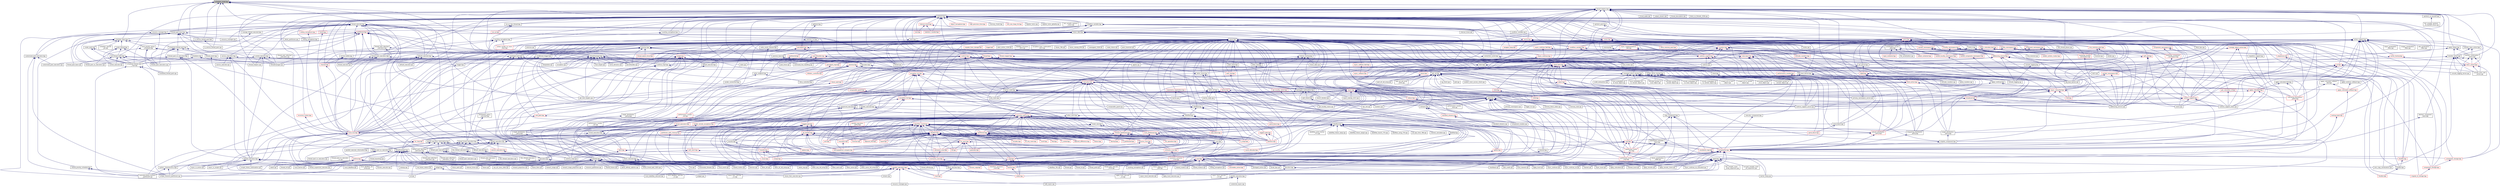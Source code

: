 digraph "scheduler_mode.hpp"
{
  edge [fontname="Helvetica",fontsize="10",labelfontname="Helvetica",labelfontsize="10"];
  node [fontname="Helvetica",fontsize="10",shape=record];
  Node1 [label="scheduler_mode.hpp",height=0.2,width=0.4,color="black", fillcolor="grey75", style="filled", fontcolor="black"];
  Node1 -> Node2 [dir="back",color="midnightblue",fontsize="10",style="solid",fontname="Helvetica"];
  Node2 [label="thread_execution_information.hpp",height=0.2,width=0.4,color="black", fillcolor="white", style="filled",URL="$de/d24/thread__execution__information_8hpp.html"];
  Node2 -> Node3 [dir="back",color="midnightblue",fontsize="10",style="solid",fontname="Helvetica"];
  Node3 [label="parallel_executor_information.hpp",height=0.2,width=0.4,color="black", fillcolor="white", style="filled",URL="$dc/d06/parallel__executor__information_8hpp.html"];
  Node2 -> Node4 [dir="back",color="midnightblue",fontsize="10",style="solid",fontname="Helvetica"];
  Node4 [label="execution.hpp",height=0.2,width=0.4,color="black", fillcolor="white", style="filled",URL="$d7/d7f/execution_8hpp.html"];
  Node4 -> Node5 [dir="back",color="midnightblue",fontsize="10",style="solid",fontname="Helvetica"];
  Node5 [label="parallel_execution.hpp",height=0.2,width=0.4,color="black", fillcolor="white", style="filled",URL="$dd/d31/parallel__execution_8hpp.html"];
  Node5 -> Node6 [dir="back",color="midnightblue",fontsize="10",style="solid",fontname="Helvetica"];
  Node6 [label="customize_async.cpp",height=0.2,width=0.4,color="black", fillcolor="white", style="filled",URL="$d0/d82/customize__async_8cpp.html"];
  Node5 -> Node7 [dir="back",color="midnightblue",fontsize="10",style="solid",fontname="Helvetica"];
  Node7 [label="bulk_async.cpp",height=0.2,width=0.4,color="black", fillcolor="white", style="filled",URL="$d2/d56/bulk__async_8cpp.html"];
  Node5 -> Node8 [dir="back",color="midnightblue",fontsize="10",style="solid",fontname="Helvetica"];
  Node8 [label="resource_manager.cpp",height=0.2,width=0.4,color="black", fillcolor="white", style="filled",URL="$d8/d2f/tests_2unit_2threads_2resource__manager_8cpp.html"];
  Node4 -> Node9 [dir="back",color="midnightblue",fontsize="10",style="solid",fontname="Helvetica"];
  Node9 [label="barrier_hang.cpp",height=0.2,width=0.4,color="black", fillcolor="white", style="filled",URL="$dd/d8b/barrier__hang_8cpp.html"];
  Node2 -> Node10 [dir="back",color="midnightblue",fontsize="10",style="solid",fontname="Helvetica"];
  Node10 [label="default_executor.hpp",height=0.2,width=0.4,color="black", fillcolor="white", style="filled",URL="$dc/df1/parallel_2executors_2default__executor_8hpp.html"];
  Node10 -> Node11 [dir="back",color="midnightblue",fontsize="10",style="solid",fontname="Helvetica"];
  Node11 [label="executors.hpp",height=0.2,width=0.4,color="black", fillcolor="white", style="filled",URL="$d6/d4e/parallel_2executors_8hpp.html"];
  Node11 -> Node12 [dir="back",color="midnightblue",fontsize="10",style="solid",fontname="Helvetica"];
  Node12 [label="oversubscribing_resource\l_partitioner.cpp",height=0.2,width=0.4,color="black", fillcolor="white", style="filled",URL="$dd/dee/oversubscribing__resource__partitioner_8cpp.html"];
  Node11 -> Node13 [dir="back",color="midnightblue",fontsize="10",style="solid",fontname="Helvetica"];
  Node13 [label="simple_resource_partitioner.cpp",height=0.2,width=0.4,color="black", fillcolor="white", style="filled",URL="$d5/df9/simple__resource__partitioner_8cpp.html"];
  Node11 -> Node14 [dir="back",color="midnightblue",fontsize="10",style="solid",fontname="Helvetica"];
  Node14 [label="parallel_executors.hpp",height=0.2,width=0.4,color="red", fillcolor="white", style="filled",URL="$d5/d19/parallel__executors_8hpp.html"];
  Node14 -> Node18 [dir="back",color="midnightblue",fontsize="10",style="solid",fontname="Helvetica"];
  Node18 [label="stream.cpp",height=0.2,width=0.4,color="black", fillcolor="white", style="filled",URL="$da/d5f/stream_8cpp.html"];
  Node14 -> Node22 [dir="back",color="midnightblue",fontsize="10",style="solid",fontname="Helvetica"];
  Node22 [label="apply_local_executor.cpp",height=0.2,width=0.4,color="black", fillcolor="white", style="filled",URL="$db/d84/apply__local__executor_8cpp.html"];
  Node14 -> Node23 [dir="back",color="midnightblue",fontsize="10",style="solid",fontname="Helvetica"];
  Node23 [label="apply_local_executor\l_v1.cpp",height=0.2,width=0.4,color="black", fillcolor="white", style="filled",URL="$dd/d53/apply__local__executor__v1_8cpp.html"];
  Node14 -> Node24 [dir="back",color="midnightblue",fontsize="10",style="solid",fontname="Helvetica"];
  Node24 [label="async_local_executor.cpp",height=0.2,width=0.4,color="black", fillcolor="white", style="filled",URL="$d4/dce/async__local__executor_8cpp.html"];
  Node14 -> Node25 [dir="back",color="midnightblue",fontsize="10",style="solid",fontname="Helvetica"];
  Node25 [label="async_local_executor\l_v1.cpp",height=0.2,width=0.4,color="black", fillcolor="white", style="filled",URL="$da/d4a/async__local__executor__v1_8cpp.html"];
  Node14 -> Node26 [dir="back",color="midnightblue",fontsize="10",style="solid",fontname="Helvetica"];
  Node26 [label="future_then_executor.cpp",height=0.2,width=0.4,color="black", fillcolor="white", style="filled",URL="$df/dbe/future__then__executor_8cpp.html"];
  Node14 -> Node27 [dir="back",color="midnightblue",fontsize="10",style="solid",fontname="Helvetica"];
  Node27 [label="future_then_executor\l_v1.cpp",height=0.2,width=0.4,color="black", fillcolor="white", style="filled",URL="$de/dc5/future__then__executor__v1_8cpp.html"];
  Node14 -> Node28 [dir="back",color="midnightblue",fontsize="10",style="solid",fontname="Helvetica"];
  Node28 [label="local_dataflow_executor.cpp",height=0.2,width=0.4,color="black", fillcolor="white", style="filled",URL="$d2/d73/local__dataflow__executor_8cpp.html"];
  Node14 -> Node29 [dir="back",color="midnightblue",fontsize="10",style="solid",fontname="Helvetica"];
  Node29 [label="local_dataflow_executor\l_v1.cpp",height=0.2,width=0.4,color="black", fillcolor="white", style="filled",URL="$df/d49/local__dataflow__executor__v1_8cpp.html"];
  Node14 -> Node7 [dir="back",color="midnightblue",fontsize="10",style="solid",fontname="Helvetica"];
  Node14 -> Node8 [dir="back",color="midnightblue",fontsize="10",style="solid",fontname="Helvetica"];
  Node11 -> Node4 [dir="back",color="midnightblue",fontsize="10",style="solid",fontname="Helvetica"];
  Node2 -> Node85 [dir="back",color="midnightblue",fontsize="10",style="solid",fontname="Helvetica"];
  Node85 [label="this_thread_executors.hpp",height=0.2,width=0.4,color="black", fillcolor="white", style="filled",URL="$da/d68/parallel_2executors_2this__thread__executors_8hpp.html"];
  Node85 -> Node11 [dir="back",color="midnightblue",fontsize="10",style="solid",fontname="Helvetica"];
  Node85 -> Node86 [dir="back",color="midnightblue",fontsize="10",style="solid",fontname="Helvetica"];
  Node86 [label="this_thread_executors.cpp",height=0.2,width=0.4,color="black", fillcolor="white", style="filled",URL="$d5/da8/tests_2unit_2parallel_2executors_2this__thread__executors_8cpp.html"];
  Node85 -> Node87 [dir="back",color="midnightblue",fontsize="10",style="solid",fontname="Helvetica"];
  Node87 [label="this_thread_executors\l_v1.cpp",height=0.2,width=0.4,color="black", fillcolor="white", style="filled",URL="$d1/d20/this__thread__executors__v1_8cpp.html"];
  Node2 -> Node88 [dir="back",color="midnightblue",fontsize="10",style="solid",fontname="Helvetica"];
  Node88 [label="thread_pool_attached\l_executors.hpp",height=0.2,width=0.4,color="black", fillcolor="white", style="filled",URL="$d8/d41/parallel_2executors_2thread__pool__attached__executors_8hpp.html"];
  Node88 -> Node89 [dir="back",color="midnightblue",fontsize="10",style="solid",fontname="Helvetica"];
  Node89 [label="block_executor.hpp",height=0.2,width=0.4,color="black", fillcolor="white", style="filled",URL="$dc/d6f/block__executor_8hpp.html"];
  Node89 -> Node90 [dir="back",color="midnightblue",fontsize="10",style="solid",fontname="Helvetica"];
  Node90 [label="block_allocator.hpp",height=0.2,width=0.4,color="black", fillcolor="white", style="filled",URL="$d9/d7a/block__allocator_8hpp.html"];
  Node90 -> Node91 [dir="back",color="midnightblue",fontsize="10",style="solid",fontname="Helvetica"];
  Node91 [label="host.hpp",height=0.2,width=0.4,color="red", fillcolor="white", style="filled",URL="$dd/d78/host_8hpp.html"];
  Node89 -> Node91 [dir="back",color="midnightblue",fontsize="10",style="solid",fontname="Helvetica"];
  Node88 -> Node11 [dir="back",color="midnightblue",fontsize="10",style="solid",fontname="Helvetica"];
  Node88 -> Node97 [dir="back",color="midnightblue",fontsize="10",style="solid",fontname="Helvetica"];
  Node97 [label="thread_pool_attached\l_executors.cpp",height=0.2,width=0.4,color="black", fillcolor="white", style="filled",URL="$d9/dfb/tests_2unit_2parallel_2executors_2thread__pool__attached__executors_8cpp.html"];
  Node88 -> Node98 [dir="back",color="midnightblue",fontsize="10",style="solid",fontname="Helvetica"];
  Node98 [label="thread_pool_attached\l_executors_v1.cpp",height=0.2,width=0.4,color="black", fillcolor="white", style="filled",URL="$d2/d5d/thread__pool__attached__executors__v1_8cpp.html"];
  Node2 -> Node99 [dir="back",color="midnightblue",fontsize="10",style="solid",fontname="Helvetica"];
  Node99 [label="thread_pool_executors.hpp",height=0.2,width=0.4,color="black", fillcolor="white", style="filled",URL="$d7/dc4/parallel_2executors_2thread__pool__executors_8hpp.html"];
  Node99 -> Node11 [dir="back",color="midnightblue",fontsize="10",style="solid",fontname="Helvetica"];
  Node99 -> Node100 [dir="back",color="midnightblue",fontsize="10",style="solid",fontname="Helvetica"];
  Node100 [label="thread_pool_executors.cpp",height=0.2,width=0.4,color="black", fillcolor="white", style="filled",URL="$d4/d70/tests_2unit_2parallel_2executors_2thread__pool__executors_8cpp.html"];
  Node99 -> Node101 [dir="back",color="midnightblue",fontsize="10",style="solid",fontname="Helvetica"];
  Node101 [label="thread_pool_executors\l_v1.cpp",height=0.2,width=0.4,color="black", fillcolor="white", style="filled",URL="$d6/d67/thread__pool__executors__v1_8cpp.html"];
  Node2 -> Node102 [dir="back",color="midnightblue",fontsize="10",style="solid",fontname="Helvetica"];
  Node102 [label="thread_pool_os_executors.hpp",height=0.2,width=0.4,color="black", fillcolor="white", style="filled",URL="$d7/dab/parallel_2executors_2thread__pool__os__executors_8hpp.html"];
  Node102 -> Node11 [dir="back",color="midnightblue",fontsize="10",style="solid",fontname="Helvetica"];
  Node102 -> Node103 [dir="back",color="midnightblue",fontsize="10",style="solid",fontname="Helvetica"];
  Node103 [label="thread_pool_os_executors.cpp",height=0.2,width=0.4,color="black", fillcolor="white", style="filled",URL="$da/d9a/tests_2unit_2parallel_2executors_2thread__pool__os__executors_8cpp.html"];
  Node102 -> Node104 [dir="back",color="midnightblue",fontsize="10",style="solid",fontname="Helvetica"];
  Node104 [label="thread_pool_os_executors\l_v1.cpp",height=0.2,width=0.4,color="black", fillcolor="white", style="filled",URL="$d7/d15/thread__pool__os__executors__v1_8cpp.html"];
  Node1 -> Node105 [dir="back",color="midnightblue",fontsize="10",style="solid",fontname="Helvetica"];
  Node105 [label="io_service_thread_pool.hpp",height=0.2,width=0.4,color="black", fillcolor="white", style="filled",URL="$d0/d56/io__service__thread__pool_8hpp.html"];
  Node105 -> Node106 [dir="back",color="midnightblue",fontsize="10",style="solid",fontname="Helvetica"];
  Node106 [label="io_service_thread_pool.cpp",height=0.2,width=0.4,color="black", fillcolor="white", style="filled",URL="$d1/d8d/io__service__thread__pool_8cpp.html"];
  Node1 -> Node107 [dir="back",color="midnightblue",fontsize="10",style="solid",fontname="Helvetica"];
  Node107 [label="thread_pool_base.hpp",height=0.2,width=0.4,color="black", fillcolor="white", style="filled",URL="$d1/d25/thread__pool__base_8hpp.html"];
  Node107 -> Node105 [dir="back",color="midnightblue",fontsize="10",style="solid",fontname="Helvetica"];
  Node107 -> Node108 [dir="back",color="midnightblue",fontsize="10",style="solid",fontname="Helvetica"];
  Node108 [label="scheduled_thread_pool.hpp",height=0.2,width=0.4,color="black", fillcolor="white", style="filled",URL="$d8/de4/scheduled__thread__pool_8hpp.html"];
  Node108 -> Node109 [dir="back",color="midnightblue",fontsize="10",style="solid",fontname="Helvetica"];
  Node109 [label="scheduled_thread_pool\l_impl.hpp",height=0.2,width=0.4,color="black", fillcolor="white", style="filled",URL="$d7/da2/scheduled__thread__pool__impl_8hpp.html"];
  Node109 -> Node12 [dir="back",color="midnightblue",fontsize="10",style="solid",fontname="Helvetica"];
  Node109 -> Node13 [dir="back",color="midnightblue",fontsize="10",style="solid",fontname="Helvetica"];
  Node109 -> Node110 [dir="back",color="midnightblue",fontsize="10",style="solid",fontname="Helvetica"];
  Node110 [label="scheduled_thread_pool.cpp",height=0.2,width=0.4,color="black", fillcolor="white", style="filled",URL="$d5/d73/scheduled__thread__pool_8cpp.html"];
  Node108 -> Node111 [dir="back",color="midnightblue",fontsize="10",style="solid",fontname="Helvetica"];
  Node111 [label="thread_pool_os_executors.hpp",height=0.2,width=0.4,color="black", fillcolor="white", style="filled",URL="$df/d39/runtime_2threads_2executors_2thread__pool__os__executors_8hpp.html"];
  Node111 -> Node112 [dir="back",color="midnightblue",fontsize="10",style="solid",fontname="Helvetica"];
  Node112 [label="thread_executors.hpp",height=0.2,width=0.4,color="black", fillcolor="white", style="filled",URL="$de/dc6/thread__executors_8hpp.html"];
  Node112 -> Node113 [dir="back",color="midnightblue",fontsize="10",style="solid",fontname="Helvetica"];
  Node113 [label="async_io_action.cpp",height=0.2,width=0.4,color="black", fillcolor="white", style="filled",URL="$d3/df5/async__io__action_8cpp.html"];
  Node112 -> Node114 [dir="back",color="midnightblue",fontsize="10",style="solid",fontname="Helvetica"];
  Node114 [label="async_io_simple.cpp",height=0.2,width=0.4,color="black", fillcolor="white", style="filled",URL="$da/db7/async__io__simple_8cpp.html"];
  Node112 -> Node115 [dir="back",color="midnightblue",fontsize="10",style="solid",fontname="Helvetica"];
  Node115 [label="qt.cpp",height=0.2,width=0.4,color="black", fillcolor="white", style="filled",URL="$df/d90/qt_8cpp.html"];
  Node112 -> Node116 [dir="back",color="midnightblue",fontsize="10",style="solid",fontname="Helvetica"];
  Node116 [label="fractals_executor.cpp",height=0.2,width=0.4,color="black", fillcolor="white", style="filled",URL="$d9/da9/fractals__executor_8cpp.html"];
  Node112 -> Node117 [dir="back",color="midnightblue",fontsize="10",style="solid",fontname="Helvetica"];
  Node117 [label="simple_future_continuation.cpp",height=0.2,width=0.4,color="black", fillcolor="white", style="filled",URL="$d8/d3c/simple__future__continuation_8cpp.html"];
  Node112 -> Node118 [dir="back",color="midnightblue",fontsize="10",style="solid",fontname="Helvetica"];
  Node118 [label="thread_pool_executor\l_1114.cpp",height=0.2,width=0.4,color="black", fillcolor="white", style="filled",URL="$d8/d63/thread__pool__executor__1114_8cpp.html"];
  Node112 -> Node119 [dir="back",color="midnightblue",fontsize="10",style="solid",fontname="Helvetica"];
  Node119 [label="thread_suspension_executor.cpp",height=0.2,width=0.4,color="black", fillcolor="white", style="filled",URL="$de/d9f/thread__suspension__executor_8cpp.html"];
  Node111 -> Node102 [dir="back",color="midnightblue",fontsize="10",style="solid",fontname="Helvetica"];
  Node111 -> Node120 [dir="back",color="midnightblue",fontsize="10",style="solid",fontname="Helvetica"];
  Node120 [label="thread_pool_os_executors.cpp",height=0.2,width=0.4,color="black", fillcolor="white", style="filled",URL="$db/d09/src_2runtime_2threads_2executors_2thread__pool__os__executors_8cpp.html"];
  Node108 -> Node121 [dir="back",color="midnightblue",fontsize="10",style="solid",fontname="Helvetica"];
  Node121 [label="thread_pools.hpp",height=0.2,width=0.4,color="black", fillcolor="white", style="filled",URL="$d2/d6f/thread__pools_8hpp.html"];
  Node121 -> Node122 [dir="back",color="midnightblue",fontsize="10",style="solid",fontname="Helvetica"];
  Node122 [label="threads.hpp",height=0.2,width=0.4,color="black", fillcolor="white", style="filled",URL="$d8/df1/threads_8hpp.html"];
  Node122 -> Node123 [dir="back",color="midnightblue",fontsize="10",style="solid",fontname="Helvetica"];
  Node123 [label="cancelable_action.hpp",height=0.2,width=0.4,color="red", fillcolor="white", style="filled",URL="$d5/d4d/server_2cancelable__action_8hpp.html"];
  Node122 -> Node128 [dir="back",color="midnightblue",fontsize="10",style="solid",fontname="Helvetica"];
  Node128 [label="widget.hpp",height=0.2,width=0.4,color="black", fillcolor="white", style="filled",URL="$d8/d24/widget_8hpp.html"];
  Node128 -> Node115 [dir="back",color="midnightblue",fontsize="10",style="solid",fontname="Helvetica"];
  Node128 -> Node129 [dir="back",color="midnightblue",fontsize="10",style="solid",fontname="Helvetica"];
  Node129 [label="widget.cpp",height=0.2,width=0.4,color="black", fillcolor="white", style="filled",URL="$da/d15/widget_8cpp.html"];
  Node122 -> Node130 [dir="back",color="midnightblue",fontsize="10",style="solid",fontname="Helvetica"];
  Node130 [label="enumerate_threads.cpp",height=0.2,width=0.4,color="black", fillcolor="white", style="filled",URL="$d3/dd4/enumerate__threads_8cpp.html"];
  Node122 -> Node131 [dir="back",color="midnightblue",fontsize="10",style="solid",fontname="Helvetica"];
  Node131 [label="interval_timer.cpp",height=0.2,width=0.4,color="black", fillcolor="white", style="filled",URL="$de/df1/examples_2quickstart_2interval__timer_8cpp.html"];
  Node122 -> Node132 [dir="back",color="midnightblue",fontsize="10",style="solid",fontname="Helvetica"];
  Node132 [label="shared_mutex.cpp",height=0.2,width=0.4,color="black", fillcolor="white", style="filled",URL="$da/d0b/shared__mutex_8cpp.html"];
  Node122 -> Node117 [dir="back",color="midnightblue",fontsize="10",style="solid",fontname="Helvetica"];
  Node122 -> Node18 [dir="back",color="midnightblue",fontsize="10",style="solid",fontname="Helvetica"];
  Node122 -> Node133 [dir="back",color="midnightblue",fontsize="10",style="solid",fontname="Helvetica"];
  Node133 [label="dataflow_791.cpp",height=0.2,width=0.4,color="black", fillcolor="white", style="filled",URL="$d6/da1/dataflow__791_8cpp.html"];
  Node122 -> Node134 [dir="back",color="midnightblue",fontsize="10",style="solid",fontname="Helvetica"];
  Node134 [label="future_timed_wait_1025.cpp",height=0.2,width=0.4,color="black", fillcolor="white", style="filled",URL="$de/d7d/future__timed__wait__1025_8cpp.html"];
  Node122 -> Node135 [dir="back",color="midnightblue",fontsize="10",style="solid",fontname="Helvetica"];
  Node135 [label="use_all_cores_2262.cpp",height=0.2,width=0.4,color="black", fillcolor="white", style="filled",URL="$d2/d10/use__all__cores__2262_8cpp.html"];
  Node122 -> Node136 [dir="back",color="midnightblue",fontsize="10",style="solid",fontname="Helvetica"];
  Node136 [label="await.cpp",height=0.2,width=0.4,color="black", fillcolor="white", style="filled",URL="$d6/d41/await_8cpp.html"];
  Node122 -> Node137 [dir="back",color="midnightblue",fontsize="10",style="solid",fontname="Helvetica"];
  Node137 [label="counting_semaphore.cpp",height=0.2,width=0.4,color="black", fillcolor="white", style="filled",URL="$df/de9/counting__semaphore_8cpp.html"];
  Node122 -> Node138 [dir="back",color="midnightblue",fontsize="10",style="solid",fontname="Helvetica"];
  Node138 [label="future.cpp",height=0.2,width=0.4,color="black", fillcolor="white", style="filled",URL="$d6/d4d/future_8cpp.html"];
  Node122 -> Node139 [dir="back",color="midnightblue",fontsize="10",style="solid",fontname="Helvetica"];
  Node139 [label="future_then.cpp",height=0.2,width=0.4,color="black", fillcolor="white", style="filled",URL="$df/da5/future__then_8cpp.html"];
  Node122 -> Node26 [dir="back",color="midnightblue",fontsize="10",style="solid",fontname="Helvetica"];
  Node122 -> Node27 [dir="back",color="midnightblue",fontsize="10",style="solid",fontname="Helvetica"];
  Node122 -> Node140 [dir="back",color="midnightblue",fontsize="10",style="solid",fontname="Helvetica"];
  Node140 [label="future_wait.cpp",height=0.2,width=0.4,color="black", fillcolor="white", style="filled",URL="$d6/d2f/future__wait_8cpp.html"];
  Node122 -> Node141 [dir="back",color="midnightblue",fontsize="10",style="solid",fontname="Helvetica"];
  Node141 [label="local_barrier.cpp",height=0.2,width=0.4,color="black", fillcolor="white", style="filled",URL="$d2/db4/tests_2unit_2lcos_2local__barrier_8cpp.html"];
  Node122 -> Node142 [dir="back",color="midnightblue",fontsize="10",style="solid",fontname="Helvetica"];
  Node142 [label="local_dataflow.cpp",height=0.2,width=0.4,color="black", fillcolor="white", style="filled",URL="$d9/d92/local__dataflow_8cpp.html"];
  Node122 -> Node28 [dir="back",color="midnightblue",fontsize="10",style="solid",fontname="Helvetica"];
  Node122 -> Node29 [dir="back",color="midnightblue",fontsize="10",style="solid",fontname="Helvetica"];
  Node122 -> Node143 [dir="back",color="midnightblue",fontsize="10",style="solid",fontname="Helvetica"];
  Node143 [label="local_dataflow_std\l_array.cpp",height=0.2,width=0.4,color="black", fillcolor="white", style="filled",URL="$db/dcb/local__dataflow__std__array_8cpp.html"];
  Node122 -> Node144 [dir="back",color="midnightblue",fontsize="10",style="solid",fontname="Helvetica"];
  Node144 [label="local_event.cpp",height=0.2,width=0.4,color="black", fillcolor="white", style="filled",URL="$df/d9a/local__event_8cpp.html"];
  Node122 -> Node145 [dir="back",color="midnightblue",fontsize="10",style="solid",fontname="Helvetica"];
  Node145 [label="packaged_action.cpp",height=0.2,width=0.4,color="black", fillcolor="white", style="filled",URL="$d3/d63/packaged__action_8cpp.html"];
  Node122 -> Node146 [dir="back",color="midnightblue",fontsize="10",style="solid",fontname="Helvetica"];
  Node146 [label="promise.cpp",height=0.2,width=0.4,color="black", fillcolor="white", style="filled",URL="$d1/d4f/tests_2unit_2lcos_2promise_8cpp.html"];
  Node122 -> Node147 [dir="back",color="midnightblue",fontsize="10",style="solid",fontname="Helvetica"];
  Node147 [label="shared_future.cpp",height=0.2,width=0.4,color="black", fillcolor="white", style="filled",URL="$d3/d69/shared__future_8cpp.html"];
  Node122 -> Node148 [dir="back",color="midnightblue",fontsize="10",style="solid",fontname="Helvetica"];
  Node148 [label="shared_mutex1.cpp",height=0.2,width=0.4,color="black", fillcolor="white", style="filled",URL="$d8/d57/shared__mutex1_8cpp.html"];
  Node122 -> Node149 [dir="back",color="midnightblue",fontsize="10",style="solid",fontname="Helvetica"];
  Node149 [label="shared_mutex2.cpp",height=0.2,width=0.4,color="black", fillcolor="white", style="filled",URL="$d1/d40/shared__mutex2_8cpp.html"];
  Node122 -> Node150 [dir="back",color="midnightblue",fontsize="10",style="solid",fontname="Helvetica"];
  Node150 [label="sliding_semaphore.cpp",height=0.2,width=0.4,color="black", fillcolor="white", style="filled",URL="$d2/d38/sliding__semaphore_8cpp.html"];
  Node122 -> Node151 [dir="back",color="midnightblue",fontsize="10",style="solid",fontname="Helvetica"];
  Node151 [label="when_all.cpp",height=0.2,width=0.4,color="black", fillcolor="white", style="filled",URL="$da/d18/when__all_8cpp.html"];
  Node122 -> Node152 [dir="back",color="midnightblue",fontsize="10",style="solid",fontname="Helvetica"];
  Node152 [label="when_all_std_array.cpp",height=0.2,width=0.4,color="black", fillcolor="white", style="filled",URL="$d0/dfc/when__all__std__array_8cpp.html"];
  Node122 -> Node153 [dir="back",color="midnightblue",fontsize="10",style="solid",fontname="Helvetica"];
  Node153 [label="when_any.cpp",height=0.2,width=0.4,color="black", fillcolor="white", style="filled",URL="$d7/d30/when__any_8cpp.html"];
  Node122 -> Node154 [dir="back",color="midnightblue",fontsize="10",style="solid",fontname="Helvetica"];
  Node154 [label="when_any_std_array.cpp",height=0.2,width=0.4,color="black", fillcolor="white", style="filled",URL="$d3/d3d/when__any__std__array_8cpp.html"];
  Node122 -> Node155 [dir="back",color="midnightblue",fontsize="10",style="solid",fontname="Helvetica"];
  Node155 [label="when_each.cpp",height=0.2,width=0.4,color="black", fillcolor="white", style="filled",URL="$d0/d95/when__each_8cpp.html"];
  Node122 -> Node156 [dir="back",color="midnightblue",fontsize="10",style="solid",fontname="Helvetica"];
  Node156 [label="when_some.cpp",height=0.2,width=0.4,color="black", fillcolor="white", style="filled",URL="$dc/d48/when__some_8cpp.html"];
  Node122 -> Node157 [dir="back",color="midnightblue",fontsize="10",style="solid",fontname="Helvetica"];
  Node157 [label="when_some_std_array.cpp",height=0.2,width=0.4,color="black", fillcolor="white", style="filled",URL="$df/d4d/when__some__std__array_8cpp.html"];
  Node122 -> Node158 [dir="back",color="midnightblue",fontsize="10",style="solid",fontname="Helvetica"];
  Node158 [label="foreach_projection.cpp",height=0.2,width=0.4,color="black", fillcolor="white", style="filled",URL="$d3/d3e/foreach__projection_8cpp.html"];
  Node122 -> Node159 [dir="back",color="midnightblue",fontsize="10",style="solid",fontname="Helvetica"];
  Node159 [label="foreach_range.cpp",height=0.2,width=0.4,color="black", fillcolor="white", style="filled",URL="$d1/d8e/foreach__range_8cpp.html"];
  Node122 -> Node160 [dir="back",color="midnightblue",fontsize="10",style="solid",fontname="Helvetica"];
  Node160 [label="foreach_range_projection.cpp",height=0.2,width=0.4,color="black", fillcolor="white", style="filled",URL="$d6/d56/foreach__range__projection_8cpp.html"];
  Node122 -> Node161 [dir="back",color="midnightblue",fontsize="10",style="solid",fontname="Helvetica"];
  Node161 [label="resource_partitioner.cpp",height=0.2,width=0.4,color="black", fillcolor="white", style="filled",URL="$d8/dd8/resource__partitioner_8cpp.html"];
  Node122 -> Node162 [dir="back",color="midnightblue",fontsize="10",style="solid",fontname="Helvetica"];
  Node162 [label="thread_affinity.cpp",height=0.2,width=0.4,color="black", fillcolor="white", style="filled",URL="$da/dce/thread__affinity_8cpp.html"];
  Node122 -> Node163 [dir="back",color="midnightblue",fontsize="10",style="solid",fontname="Helvetica"];
  Node163 [label="tss.cpp",height=0.2,width=0.4,color="black", fillcolor="white", style="filled",URL="$dc/d69/tests_2unit_2threads_2tss_8cpp.html"];
  Node122 -> Node164 [dir="back",color="midnightblue",fontsize="10",style="solid",fontname="Helvetica"];
  Node164 [label="parse_affinity_options.cpp",height=0.2,width=0.4,color="black", fillcolor="white", style="filled",URL="$d2/db7/tests_2unit_2util_2parse__affinity__options_8cpp.html"];
  Node122 -> Node165 [dir="back",color="midnightblue",fontsize="10",style="solid",fontname="Helvetica"];
  Node165 [label="unwrap.cpp",height=0.2,width=0.4,color="black", fillcolor="white", style="filled",URL="$df/d62/unwrap_8cpp.html"];
  Node108 -> Node110 [dir="back",color="midnightblue",fontsize="10",style="solid",fontname="Helvetica"];
  Node108 -> Node166 [dir="back",color="midnightblue",fontsize="10",style="solid",fontname="Helvetica"];
  Node166 [label="threadmanager.cpp",height=0.2,width=0.4,color="black", fillcolor="white", style="filled",URL="$d5/d57/threadmanager_8cpp.html"];
  Node107 -> Node167 [dir="back",color="midnightblue",fontsize="10",style="solid",fontname="Helvetica"];
  Node167 [label="customized_pool_executors.hpp",height=0.2,width=0.4,color="black", fillcolor="white", style="filled",URL="$d2/db0/customized__pool__executors_8hpp.html"];
  Node167 -> Node12 [dir="back",color="midnightblue",fontsize="10",style="solid",fontname="Helvetica"];
  Node167 -> Node13 [dir="back",color="midnightblue",fontsize="10",style="solid",fontname="Helvetica"];
  Node167 -> Node168 [dir="back",color="midnightblue",fontsize="10",style="solid",fontname="Helvetica"];
  Node168 [label="customized_pool_executors.cpp",height=0.2,width=0.4,color="black", fillcolor="white", style="filled",URL="$d9/d69/customized__pool__executors_8cpp.html"];
  Node107 -> Node169 [dir="back",color="midnightblue",fontsize="10",style="solid",fontname="Helvetica"];
  Node169 [label="scheduler_base.hpp",height=0.2,width=0.4,color="black", fillcolor="white", style="filled",URL="$d1/dc8/scheduler__base_8hpp.html"];
  Node169 -> Node170 [dir="back",color="midnightblue",fontsize="10",style="solid",fontname="Helvetica"];
  Node170 [label="shared_priority_scheduler.hpp",height=0.2,width=0.4,color="black", fillcolor="white", style="filled",URL="$d0/d84/shared__priority__scheduler_8hpp.html"];
  Node170 -> Node12 [dir="back",color="midnightblue",fontsize="10",style="solid",fontname="Helvetica"];
  Node170 -> Node13 [dir="back",color="midnightblue",fontsize="10",style="solid",fontname="Helvetica"];
  Node169 -> Node171 [dir="back",color="midnightblue",fontsize="10",style="solid",fontname="Helvetica"];
  Node171 [label="create_thread.hpp",height=0.2,width=0.4,color="black", fillcolor="white", style="filled",URL="$db/dbb/create__thread_8hpp.html"];
  Node171 -> Node109 [dir="back",color="midnightblue",fontsize="10",style="solid",fontname="Helvetica"];
  Node171 -> Node172 [dir="back",color="midnightblue",fontsize="10",style="solid",fontname="Helvetica"];
  Node172 [label="set_thread_state.hpp",height=0.2,width=0.4,color="black", fillcolor="white", style="filled",URL="$d6/d98/set__thread__state_8hpp.html"];
  Node172 -> Node109 [dir="back",color="midnightblue",fontsize="10",style="solid",fontname="Helvetica"];
  Node172 -> Node173 [dir="back",color="midnightblue",fontsize="10",style="solid",fontname="Helvetica"];
  Node173 [label="thread_pool_base.cpp",height=0.2,width=0.4,color="black", fillcolor="white", style="filled",URL="$da/de2/thread__pool__base_8cpp.html"];
  Node172 -> Node174 [dir="back",color="midnightblue",fontsize="10",style="solid",fontname="Helvetica"];
  Node174 [label="current_executor.cpp",height=0.2,width=0.4,color="black", fillcolor="white", style="filled",URL="$d4/d27/current__executor_8cpp.html"];
  Node172 -> Node175 [dir="back",color="midnightblue",fontsize="10",style="solid",fontname="Helvetica"];
  Node175 [label="thread_pool_executors.cpp",height=0.2,width=0.4,color="black", fillcolor="white", style="filled",URL="$d8/ddd/src_2runtime_2threads_2executors_2thread__pool__executors_8cpp.html"];
  Node172 -> Node176 [dir="back",color="midnightblue",fontsize="10",style="solid",fontname="Helvetica"];
  Node176 [label="thread_helpers.cpp",height=0.2,width=0.4,color="black", fillcolor="white", style="filled",URL="$d7/d5f/thread__helpers_8cpp.html"];
  Node172 -> Node166 [dir="back",color="midnightblue",fontsize="10",style="solid",fontname="Helvetica"];
  Node171 -> Node174 [dir="back",color="midnightblue",fontsize="10",style="solid",fontname="Helvetica"];
  Node171 -> Node175 [dir="back",color="midnightblue",fontsize="10",style="solid",fontname="Helvetica"];
  Node169 -> Node177 [dir="back",color="midnightblue",fontsize="10",style="solid",fontname="Helvetica"];
  Node177 [label="create_work.hpp",height=0.2,width=0.4,color="black", fillcolor="white", style="filled",URL="$d2/dd7/create__work_8hpp.html"];
  Node177 -> Node109 [dir="back",color="midnightblue",fontsize="10",style="solid",fontname="Helvetica"];
  Node177 -> Node172 [dir="back",color="midnightblue",fontsize="10",style="solid",fontname="Helvetica"];
  Node169 -> Node108 [dir="back",color="midnightblue",fontsize="10",style="solid",fontname="Helvetica"];
  Node169 -> Node109 [dir="back",color="midnightblue",fontsize="10",style="solid",fontname="Helvetica"];
  Node169 -> Node178 [dir="back",color="midnightblue",fontsize="10",style="solid",fontname="Helvetica"];
  Node178 [label="local_priority_queue\l_scheduler.hpp",height=0.2,width=0.4,color="black", fillcolor="white", style="filled",URL="$d2/d20/local__priority__queue__scheduler_8hpp.html"];
  Node178 -> Node179 [dir="back",color="midnightblue",fontsize="10",style="solid",fontname="Helvetica"];
  Node179 [label="schedulers.hpp",height=0.2,width=0.4,color="black", fillcolor="white", style="filled",URL="$d2/d04/schedulers_8hpp.html"];
  Node179 -> Node109 [dir="back",color="midnightblue",fontsize="10",style="solid",fontname="Helvetica"];
  Node179 -> Node180 [dir="back",color="midnightblue",fontsize="10",style="solid",fontname="Helvetica"];
  Node180 [label="hpx_init.cpp",height=0.2,width=0.4,color="black", fillcolor="white", style="filled",URL="$d6/dfa/hpx__init_8cpp.html"];
  Node179 -> Node166 [dir="back",color="midnightblue",fontsize="10",style="solid",fontname="Helvetica"];
  Node178 -> Node110 [dir="back",color="midnightblue",fontsize="10",style="solid",fontname="Helvetica"];
  Node178 -> Node181 [dir="back",color="midnightblue",fontsize="10",style="solid",fontname="Helvetica"];
  Node181 [label="thread_pool_attached\l_executors.cpp",height=0.2,width=0.4,color="black", fillcolor="white", style="filled",URL="$d0/d67/src_2runtime_2threads_2executors_2thread__pool__attached__executors_8cpp.html"];
  Node178 -> Node175 [dir="back",color="midnightblue",fontsize="10",style="solid",fontname="Helvetica"];
  Node178 -> Node120 [dir="back",color="midnightblue",fontsize="10",style="solid",fontname="Helvetica"];
  Node169 -> Node174 [dir="back",color="midnightblue",fontsize="10",style="solid",fontname="Helvetica"];
  Node169 -> Node182 [dir="back",color="midnightblue",fontsize="10",style="solid",fontname="Helvetica"];
  Node182 [label="scheduler_specific\l_ptr.cpp",height=0.2,width=0.4,color="black", fillcolor="white", style="filled",URL="$d1/d89/scheduler__specific__ptr_8cpp.html"];
  Node107 -> Node121 [dir="back",color="midnightblue",fontsize="10",style="solid",fontname="Helvetica"];
  Node107 -> Node183 [dir="back",color="midnightblue",fontsize="10",style="solid",fontname="Helvetica"];
  Node183 [label="threadmanager.hpp",height=0.2,width=0.4,color="black", fillcolor="white", style="filled",URL="$d4/d5d/runtime_2threads_2threadmanager_8hpp.html"];
  Node183 -> Node184 [dir="back",color="midnightblue",fontsize="10",style="solid",fontname="Helvetica"];
  Node184 [label="system_characteristics.hpp",height=0.2,width=0.4,color="black", fillcolor="white", style="filled",URL="$d0/d07/system__characteristics_8hpp.html"];
  Node184 -> Node12 [dir="back",color="midnightblue",fontsize="10",style="solid",fontname="Helvetica"];
  Node184 -> Node13 [dir="back",color="midnightblue",fontsize="10",style="solid",fontname="Helvetica"];
  Node183 -> Node185 [dir="back",color="midnightblue",fontsize="10",style="solid",fontname="Helvetica"];
  Node185 [label="threadmanager.hpp",height=0.2,width=0.4,color="black", fillcolor="white", style="filled",URL="$d7/d1b/include_2threadmanager_8hpp.html"];
  Node185 -> Node186 [dir="back",color="midnightblue",fontsize="10",style="solid",fontname="Helvetica"];
  Node186 [label="runtime.hpp",height=0.2,width=0.4,color="red", fillcolor="white", style="filled",URL="$d5/d15/include_2runtime_8hpp.html"];
  Node186 -> Node113 [dir="back",color="midnightblue",fontsize="10",style="solid",fontname="Helvetica"];
  Node186 -> Node114 [dir="back",color="midnightblue",fontsize="10",style="solid",fontname="Helvetica"];
  Node186 -> Node189 [dir="back",color="midnightblue",fontsize="10",style="solid",fontname="Helvetica"];
  Node189 [label="rnd_future_reduce.cpp",height=0.2,width=0.4,color="black", fillcolor="white", style="filled",URL="$d1/db5/rnd__future__reduce_8cpp.html"];
  Node186 -> Node12 [dir="back",color="midnightblue",fontsize="10",style="solid",fontname="Helvetica"];
  Node186 -> Node184 [dir="back",color="midnightblue",fontsize="10",style="solid",fontname="Helvetica"];
  Node186 -> Node13 [dir="back",color="midnightblue",fontsize="10",style="solid",fontname="Helvetica"];
  Node186 -> Node625 [dir="back",color="midnightblue",fontsize="10",style="solid",fontname="Helvetica"];
  Node625 [label="future_hang_on_then\l_629.cpp",height=0.2,width=0.4,color="black", fillcolor="white", style="filled",URL="$d1/ddc/future__hang__on__then__629_8cpp.html"];
  Node186 -> Node162 [dir="back",color="midnightblue",fontsize="10",style="solid",fontname="Helvetica"];
  Node186 -> Node628 [dir="back",color="midnightblue",fontsize="10",style="solid",fontname="Helvetica"];
  Node628 [label="thread_mf.cpp",height=0.2,width=0.4,color="black", fillcolor="white", style="filled",URL="$da/d21/thread__mf_8cpp.html"];
  Node185 -> Node134 [dir="back",color="midnightblue",fontsize="10",style="solid",fontname="Helvetica"];
  Node185 -> Node138 [dir="back",color="midnightblue",fontsize="10",style="solid",fontname="Helvetica"];
  Node185 -> Node139 [dir="back",color="midnightblue",fontsize="10",style="solid",fontname="Helvetica"];
  Node185 -> Node26 [dir="back",color="midnightblue",fontsize="10",style="solid",fontname="Helvetica"];
  Node185 -> Node27 [dir="back",color="midnightblue",fontsize="10",style="solid",fontname="Helvetica"];
  Node185 -> Node147 [dir="back",color="midnightblue",fontsize="10",style="solid",fontname="Helvetica"];
  Node185 -> Node631 [dir="back",color="midnightblue",fontsize="10",style="solid",fontname="Helvetica"];
  Node631 [label="thread.cpp",height=0.2,width=0.4,color="black", fillcolor="white", style="filled",URL="$d0/d4e/tests_2unit_2threads_2thread_8cpp.html"];
  Node185 -> Node632 [dir="back",color="midnightblue",fontsize="10",style="solid",fontname="Helvetica"];
  Node632 [label="thread_id.cpp",height=0.2,width=0.4,color="black", fillcolor="white", style="filled",URL="$df/d88/thread__id_8cpp.html"];
  Node185 -> Node633 [dir="back",color="midnightblue",fontsize="10",style="solid",fontname="Helvetica"];
  Node633 [label="thread_launching.cpp",height=0.2,width=0.4,color="black", fillcolor="white", style="filled",URL="$dd/ddf/thread__launching_8cpp.html"];
  Node185 -> Node628 [dir="back",color="midnightblue",fontsize="10",style="solid",fontname="Helvetica"];
  Node185 -> Node119 [dir="back",color="midnightblue",fontsize="10",style="solid",fontname="Helvetica"];
  Node185 -> Node634 [dir="back",color="midnightblue",fontsize="10",style="solid",fontname="Helvetica"];
  Node634 [label="thread_yield.cpp",height=0.2,width=0.4,color="black", fillcolor="white", style="filled",URL="$dc/d23/thread__yield_8cpp.html"];
  Node183 -> Node635 [dir="back",color="midnightblue",fontsize="10",style="solid",fontname="Helvetica"];
  Node635 [label="console_logging.hpp",height=0.2,width=0.4,color="black", fillcolor="white", style="filled",URL="$da/dea/console__logging_8hpp.html"];
  Node635 -> Node636 [dir="back",color="midnightblue",fontsize="10",style="solid",fontname="Helvetica"];
  Node636 [label="console_logging.cpp",height=0.2,width=0.4,color="black", fillcolor="white", style="filled",URL="$d3/d78/console__logging_8cpp.html"];
  Node183 -> Node109 [dir="back",color="midnightblue",fontsize="10",style="solid",fontname="Helvetica"];
  Node183 -> Node637 [dir="back",color="midnightblue",fontsize="10",style="solid",fontname="Helvetica"];
  Node637 [label="runtime_impl.hpp",height=0.2,width=0.4,color="black", fillcolor="white", style="filled",URL="$d3/d66/runtime__impl_8hpp.html"];
  Node637 -> Node184 [dir="back",color="midnightblue",fontsize="10",style="solid",fontname="Helvetica"];
  Node637 -> Node180 [dir="back",color="midnightblue",fontsize="10",style="solid",fontname="Helvetica"];
  Node637 -> Node638 [dir="back",color="midnightblue",fontsize="10",style="solid",fontname="Helvetica"];
  Node638 [label="runtime_impl.cpp",height=0.2,width=0.4,color="black", fillcolor="white", style="filled",URL="$d2/d28/runtime__impl_8cpp.html"];
  Node183 -> Node639 [dir="back",color="midnightblue",fontsize="10",style="solid",fontname="Helvetica"];
  Node639 [label="get_host_targets.cpp",height=0.2,width=0.4,color="black", fillcolor="white", style="filled",URL="$d0/df4/get__host__targets_8cpp.html"];
  Node183 -> Node640 [dir="back",color="midnightblue",fontsize="10",style="solid",fontname="Helvetica"];
  Node640 [label="host_target.cpp",height=0.2,width=0.4,color="black", fillcolor="white", style="filled",URL="$d1/de7/host__target_8cpp.html"];
  Node183 -> Node641 [dir="back",color="midnightblue",fontsize="10",style="solid",fontname="Helvetica"];
  Node641 [label="numa_domains.cpp",height=0.2,width=0.4,color="black", fillcolor="white", style="filled",URL="$d1/d5a/numa__domains_8cpp.html"];
  Node183 -> Node642 [dir="back",color="midnightblue",fontsize="10",style="solid",fontname="Helvetica"];
  Node642 [label="exception.cpp",height=0.2,width=0.4,color="black", fillcolor="white", style="filled",URL="$de/d9e/exception_8cpp.html"];
  Node183 -> Node643 [dir="back",color="midnightblue",fontsize="10",style="solid",fontname="Helvetica"];
  Node643 [label="pre_main.cpp",height=0.2,width=0.4,color="black", fillcolor="white", style="filled",URL="$d8/d4e/pre__main_8cpp.html"];
  Node183 -> Node644 [dir="back",color="midnightblue",fontsize="10",style="solid",fontname="Helvetica"];
  Node644 [label="applier.cpp",height=0.2,width=0.4,color="black", fillcolor="white", style="filled",URL="$d9/d76/applier_8cpp.html"];
  Node183 -> Node645 [dir="back",color="midnightblue",fontsize="10",style="solid",fontname="Helvetica"];
  Node645 [label="runtime_support_server.cpp",height=0.2,width=0.4,color="black", fillcolor="white", style="filled",URL="$de/d5c/runtime__support__server_8cpp.html"];
  Node183 -> Node646 [dir="back",color="midnightblue",fontsize="10",style="solid",fontname="Helvetica"];
  Node646 [label="parcelhandler.cpp",height=0.2,width=0.4,color="black", fillcolor="white", style="filled",URL="$da/d2d/parcelhandler_8cpp.html"];
  Node183 -> Node168 [dir="back",color="midnightblue",fontsize="10",style="solid",fontname="Helvetica"];
  Node183 -> Node647 [dir="back",color="midnightblue",fontsize="10",style="solid",fontname="Helvetica"];
  Node647 [label="thread.cpp",height=0.2,width=0.4,color="black", fillcolor="white", style="filled",URL="$db/dde/src_2runtime_2threads_2thread_8cpp.html"];
  Node183 -> Node648 [dir="back",color="midnightblue",fontsize="10",style="solid",fontname="Helvetica"];
  Node648 [label="thread_executor.cpp",height=0.2,width=0.4,color="black", fillcolor="white", style="filled",URL="$d3/d4e/thread__executor_8cpp.html"];
  Node183 -> Node166 [dir="back",color="midnightblue",fontsize="10",style="solid",fontname="Helvetica"];
  Node183 -> Node649 [dir="back",color="midnightblue",fontsize="10",style="solid",fontname="Helvetica"];
  Node649 [label="runtime.cpp",height=0.2,width=0.4,color="black", fillcolor="white", style="filled",URL="$d3/dc3/runtime_8cpp.html"];
  Node183 -> Node638 [dir="back",color="midnightblue",fontsize="10",style="solid",fontname="Helvetica"];
  Node183 -> Node650 [dir="back",color="midnightblue",fontsize="10",style="solid",fontname="Helvetica"];
  Node650 [label="state.cpp",height=0.2,width=0.4,color="black", fillcolor="white", style="filled",URL="$da/da4/state_8cpp.html"];
  Node183 -> Node651 [dir="back",color="midnightblue",fontsize="10",style="solid",fontname="Helvetica"];
  Node651 [label="command_line_handling.cpp",height=0.2,width=0.4,color="black", fillcolor="white", style="filled",URL="$db/d06/src_2util_2command__line__handling_8cpp.html"];
  Node183 -> Node652 [dir="back",color="midnightblue",fontsize="10",style="solid",fontname="Helvetica"];
  Node652 [label="local_mutex.cpp",height=0.2,width=0.4,color="black", fillcolor="white", style="filled",URL="$d8/d00/local__mutex_8cpp.html"];
  Node107 -> Node653 [dir="back",color="midnightblue",fontsize="10",style="solid",fontname="Helvetica"];
  Node653 [label="detail_partitioner.cpp",height=0.2,width=0.4,color="black", fillcolor="white", style="filled",URL="$d5/d9a/detail__partitioner_8cpp.html"];
  Node107 -> Node173 [dir="back",color="midnightblue",fontsize="10",style="solid",fontname="Helvetica"];
  Node107 -> Node120 [dir="back",color="midnightblue",fontsize="10",style="solid",fontname="Helvetica"];
  Node1 -> Node654 [dir="back",color="midnightblue",fontsize="10",style="solid",fontname="Helvetica"];
  Node654 [label="current_executor.hpp",height=0.2,width=0.4,color="black", fillcolor="white", style="filled",URL="$d6/d2d/current__executor_8hpp.html"];
  Node654 -> Node112 [dir="back",color="midnightblue",fontsize="10",style="solid",fontname="Helvetica"];
  Node654 -> Node655 [dir="back",color="midnightblue",fontsize="10",style="solid",fontname="Helvetica"];
  Node655 [label="executors.hpp",height=0.2,width=0.4,color="black", fillcolor="white", style="filled",URL="$d1/d96/runtime_2threads_2executors_8hpp.html"];
  Node655 -> Node122 [dir="back",color="midnightblue",fontsize="10",style="solid",fontname="Helvetica"];
  Node655 -> Node656 [dir="back",color="midnightblue",fontsize="10",style="solid",fontname="Helvetica"];
  Node656 [label="executor_component.hpp",height=0.2,width=0.4,color="black", fillcolor="white", style="filled",URL="$df/d2f/executor__component_8hpp.html"];
  Node656 -> Node657 [dir="back",color="midnightblue",fontsize="10",style="solid",fontname="Helvetica"];
  Node657 [label="components.hpp",height=0.2,width=0.4,color="red", fillcolor="white", style="filled",URL="$d2/d8d/components_8hpp.html"];
  Node657 -> Node123 [dir="back",color="midnightblue",fontsize="10",style="solid",fontname="Helvetica"];
  Node657 -> Node290 [dir="back",color="midnightblue",fontsize="10",style="solid",fontname="Helvetica"];
  Node290 [label="throttle.hpp",height=0.2,width=0.4,color="red", fillcolor="white", style="filled",URL="$db/dc9/server_2throttle_8hpp.html"];
  Node290 -> Node291 [dir="back",color="midnightblue",fontsize="10",style="solid",fontname="Helvetica"];
  Node291 [label="throttle.hpp",height=0.2,width=0.4,color="black", fillcolor="white", style="filled",URL="$d5/dec/stubs_2throttle_8hpp.html"];
  Node291 -> Node292 [dir="back",color="midnightblue",fontsize="10",style="solid",fontname="Helvetica"];
  Node292 [label="throttle.hpp",height=0.2,width=0.4,color="red", fillcolor="white", style="filled",URL="$d2/d2e/throttle_8hpp.html"];
  Node657 -> Node186 [dir="back",color="midnightblue",fontsize="10",style="solid",fontname="Helvetica"];
  Node657 -> Node728 [dir="back",color="midnightblue",fontsize="10",style="solid",fontname="Helvetica"];
  Node728 [label="future_serialization\l_1898.cpp",height=0.2,width=0.4,color="black", fillcolor="white", style="filled",URL="$da/dde/future__serialization__1898_8cpp.html"];
  Node657 -> Node743 [dir="back",color="midnightblue",fontsize="10",style="solid",fontname="Helvetica"];
  Node743 [label="apply_colocated.cpp",height=0.2,width=0.4,color="black", fillcolor="white", style="filled",URL="$d5/dd3/apply__colocated_8cpp.html"];
  Node657 -> Node744 [dir="back",color="midnightblue",fontsize="10",style="solid",fontname="Helvetica"];
  Node744 [label="apply_remote.cpp",height=0.2,width=0.4,color="black", fillcolor="white", style="filled",URL="$d9/d40/apply__remote_8cpp.html"];
  Node657 -> Node745 [dir="back",color="midnightblue",fontsize="10",style="solid",fontname="Helvetica"];
  Node745 [label="apply_remote_client.cpp",height=0.2,width=0.4,color="black", fillcolor="white", style="filled",URL="$d9/def/apply__remote__client_8cpp.html"];
  Node657 -> Node749 [dir="back",color="midnightblue",fontsize="10",style="solid",fontname="Helvetica"];
  Node749 [label="async_continue_cb_colocated.cpp",height=0.2,width=0.4,color="black", fillcolor="white", style="filled",URL="$dd/dce/async__continue__cb__colocated_8cpp.html"];
  Node657 -> Node752 [dir="back",color="midnightblue",fontsize="10",style="solid",fontname="Helvetica"];
  Node752 [label="channel.cpp",height=0.2,width=0.4,color="black", fillcolor="white", style="filled",URL="$dd/d5f/channel_8cpp.html"];
  Node657 -> Node145 [dir="back",color="midnightblue",fontsize="10",style="solid",fontname="Helvetica"];
  Node657 -> Node162 [dir="back",color="midnightblue",fontsize="10",style="solid",fontname="Helvetica"];
  Node654 -> Node174 [dir="back",color="midnightblue",fontsize="10",style="solid",fontname="Helvetica"];
  Node654 -> Node176 [dir="back",color="midnightblue",fontsize="10",style="solid",fontname="Helvetica"];
  Node654 -> Node166 [dir="back",color="midnightblue",fontsize="10",style="solid",fontname="Helvetica"];
  Node1 -> Node754 [dir="back",color="midnightblue",fontsize="10",style="solid",fontname="Helvetica"];
  Node754 [label="default_executor.hpp",height=0.2,width=0.4,color="black", fillcolor="white", style="filled",URL="$d3/dbf/runtime_2threads_2executors_2default__executor_8hpp.html"];
  Node754 -> Node112 [dir="back",color="midnightblue",fontsize="10",style="solid",fontname="Helvetica"];
  Node754 -> Node10 [dir="back",color="midnightblue",fontsize="10",style="solid",fontname="Helvetica"];
  Node754 -> Node655 [dir="back",color="midnightblue",fontsize="10",style="solid",fontname="Helvetica"];
  Node754 -> Node755 [dir="back",color="midnightblue",fontsize="10",style="solid",fontname="Helvetica"];
  Node755 [label="default_executor.cpp",height=0.2,width=0.4,color="black", fillcolor="white", style="filled",URL="$d0/d37/default__executor_8cpp.html"];
  Node754 -> Node648 [dir="back",color="midnightblue",fontsize="10",style="solid",fontname="Helvetica"];
  Node1 -> Node169 [dir="back",color="midnightblue",fontsize="10",style="solid",fontname="Helvetica"];
  Node1 -> Node756 [dir="back",color="midnightblue",fontsize="10",style="solid",fontname="Helvetica"];
  Node756 [label="thread_executor.hpp",height=0.2,width=0.4,color="black", fillcolor="white", style="filled",URL="$d3/d45/thread__executor_8hpp.html"];
  Node756 -> Node757 [dir="back",color="midnightblue",fontsize="10",style="solid",fontname="Helvetica"];
  Node757 [label="apply.hpp",height=0.2,width=0.4,color="black", fillcolor="white", style="filled",URL="$d7/d4c/apply_8hpp.html"];
  Node757 -> Node129 [dir="back",color="midnightblue",fontsize="10",style="solid",fontname="Helvetica"];
  Node757 -> Node758 [dir="back",color="midnightblue",fontsize="10",style="solid",fontname="Helvetica"];
  Node758 [label="ostream.hpp",height=0.2,width=0.4,color="black", fillcolor="white", style="filled",URL="$d1/d38/ostream_8hpp.html"];
  Node758 -> Node759 [dir="back",color="midnightblue",fontsize="10",style="solid",fontname="Helvetica"];
  Node759 [label="standard_streams.hpp",height=0.2,width=0.4,color="red", fillcolor="white", style="filled",URL="$db/d16/standard__streams_8hpp.html"];
  Node759 -> Node760 [dir="back",color="midnightblue",fontsize="10",style="solid",fontname="Helvetica"];
  Node760 [label="component_module.cpp",height=0.2,width=0.4,color="black", fillcolor="white", style="filled",URL="$da/d41/iostreams_2component__module_8cpp.html"];
  Node759 -> Node761 [dir="back",color="midnightblue",fontsize="10",style="solid",fontname="Helvetica"];
  Node761 [label="standard_streams.cpp",height=0.2,width=0.4,color="black", fillcolor="white", style="filled",URL="$da/d60/standard__streams_8cpp.html"];
  Node758 -> Node760 [dir="back",color="midnightblue",fontsize="10",style="solid",fontname="Helvetica"];
  Node758 -> Node761 [dir="back",color="midnightblue",fontsize="10",style="solid",fontname="Helvetica"];
  Node757 -> Node762 [dir="back",color="midnightblue",fontsize="10",style="solid",fontname="Helvetica"];
  Node762 [label="apply.hpp",height=0.2,width=0.4,color="black", fillcolor="white", style="filled",URL="$d6/d2c/include_2apply_8hpp.html"];
  Node762 -> Node684 [dir="back",color="midnightblue",fontsize="10",style="solid",fontname="Helvetica"];
  Node684 [label="local_channel.cpp",height=0.2,width=0.4,color="black", fillcolor="white", style="filled",URL="$d0/d3e/local__channel_8cpp.html"];
  Node762 -> Node763 [dir="back",color="midnightblue",fontsize="10",style="solid",fontname="Helvetica"];
  Node763 [label="fail_compile_const\l_array_argument.cpp",height=0.2,width=0.4,color="black", fillcolor="white", style="filled",URL="$dc/dba/fail__compile__const__array__argument_8cpp.html"];
  Node762 -> Node764 [dir="back",color="midnightblue",fontsize="10",style="solid",fontname="Helvetica"];
  Node764 [label="succeed_compile_const\l_ref_argument.cpp",height=0.2,width=0.4,color="black", fillcolor="white", style="filled",URL="$d9/dc9/succeed__compile__const__ref__argument_8cpp.html"];
  Node762 -> Node743 [dir="back",color="midnightblue",fontsize="10",style="solid",fontname="Helvetica"];
  Node762 -> Node765 [dir="back",color="midnightblue",fontsize="10",style="solid",fontname="Helvetica"];
  Node765 [label="apply_local.cpp",height=0.2,width=0.4,color="black", fillcolor="white", style="filled",URL="$dd/db5/apply__local_8cpp.html"];
  Node762 -> Node22 [dir="back",color="midnightblue",fontsize="10",style="solid",fontname="Helvetica"];
  Node762 -> Node23 [dir="back",color="midnightblue",fontsize="10",style="solid",fontname="Helvetica"];
  Node762 -> Node744 [dir="back",color="midnightblue",fontsize="10",style="solid",fontname="Helvetica"];
  Node762 -> Node745 [dir="back",color="midnightblue",fontsize="10",style="solid",fontname="Helvetica"];
  Node762 -> Node766 [dir="back",color="midnightblue",fontsize="10",style="solid",fontname="Helvetica"];
  Node766 [label="async_continue.cpp",height=0.2,width=0.4,color="black", fillcolor="white", style="filled",URL="$d4/d19/async__continue_8cpp.html"];
  Node762 -> Node767 [dir="back",color="midnightblue",fontsize="10",style="solid",fontname="Helvetica"];
  Node767 [label="async_continue_cb.cpp",height=0.2,width=0.4,color="black", fillcolor="white", style="filled",URL="$df/d37/async__continue__cb_8cpp.html"];
  Node762 -> Node749 [dir="back",color="midnightblue",fontsize="10",style="solid",fontname="Helvetica"];
  Node762 -> Node768 [dir="back",color="midnightblue",fontsize="10",style="solid",fontname="Helvetica"];
  Node768 [label="async_local.cpp",height=0.2,width=0.4,color="black", fillcolor="white", style="filled",URL="$d3/d4c/async__local_8cpp.html"];
  Node762 -> Node24 [dir="back",color="midnightblue",fontsize="10",style="solid",fontname="Helvetica"];
  Node762 -> Node25 [dir="back",color="midnightblue",fontsize="10",style="solid",fontname="Helvetica"];
  Node762 -> Node752 [dir="back",color="midnightblue",fontsize="10",style="solid",fontname="Helvetica"];
  Node762 -> Node769 [dir="back",color="midnightblue",fontsize="10",style="solid",fontname="Helvetica"];
  Node769 [label="channel_local.cpp",height=0.2,width=0.4,color="black", fillcolor="white", style="filled",URL="$d6/d3e/channel__local_8cpp.html"];
  Node762 -> Node770 [dir="back",color="midnightblue",fontsize="10",style="solid",fontname="Helvetica"];
  Node770 [label="zero_copy_serialization.cpp",height=0.2,width=0.4,color="black", fillcolor="white", style="filled",URL="$d4/dea/zero__copy__serialization_8cpp.html"];
  Node757 -> Node771 [dir="back",color="midnightblue",fontsize="10",style="solid",fontname="Helvetica"];
  Node771 [label="dataflow.hpp",height=0.2,width=0.4,color="black", fillcolor="white", style="filled",URL="$db/d03/lcos_2dataflow_8hpp.html"];
  Node771 -> Node772 [dir="back",color="midnightblue",fontsize="10",style="solid",fontname="Helvetica"];
  Node772 [label="dataflow.hpp",height=0.2,width=0.4,color="black", fillcolor="white", style="filled",URL="$d6/dd8/dataflow_8hpp.html"];
  Node772 -> Node236 [dir="back",color="midnightblue",fontsize="10",style="solid",fontname="Helvetica"];
  Node236 [label="jacobi_hpx.cpp",height=0.2,width=0.4,color="black", fillcolor="white", style="filled",URL="$d8/d72/jacobi__hpx_8cpp.html"];
  Node772 -> Node255 [dir="back",color="midnightblue",fontsize="10",style="solid",fontname="Helvetica"];
  Node255 [label="interest_calculator.cpp",height=0.2,width=0.4,color="black", fillcolor="white", style="filled",URL="$d2/d86/interest__calculator_8cpp.html"];
  Node772 -> Node773 [dir="back",color="midnightblue",fontsize="10",style="solid",fontname="Helvetica"];
  Node773 [label="target_distribution\l_policy.hpp",height=0.2,width=0.4,color="black", fillcolor="white", style="filled",URL="$d4/d4a/compute_2host_2target__distribution__policy_8hpp.html"];
  Node773 -> Node91 [dir="back",color="midnightblue",fontsize="10",style="solid",fontname="Helvetica"];
  Node772 -> Node774 [dir="back",color="midnightblue",fontsize="10",style="solid",fontname="Helvetica"];
  Node774 [label="dataflow.hpp",height=0.2,width=0.4,color="black", fillcolor="white", style="filled",URL="$db/db6/include_2dataflow_8hpp.html"];
  Node774 -> Node775 [dir="back",color="midnightblue",fontsize="10",style="solid",fontname="Helvetica"];
  Node775 [label="lcos.hpp",height=0.2,width=0.4,color="red", fillcolor="white", style="filled",URL="$d5/deb/lcos_8hpp.html"];
  Node775 -> Node780 [dir="back",color="midnightblue",fontsize="10",style="solid",fontname="Helvetica"];
  Node780 [label="heartbeat.cpp",height=0.2,width=0.4,color="black", fillcolor="white", style="filled",URL="$d8/d98/heartbeat_8cpp.html"];
  Node775 -> Node236 [dir="back",color="midnightblue",fontsize="10",style="solid",fontname="Helvetica"];
  Node775 -> Node130 [dir="back",color="midnightblue",fontsize="10",style="solid",fontname="Helvetica"];
  Node775 -> Node116 [dir="back",color="midnightblue",fontsize="10",style="solid",fontname="Helvetica"];
  Node775 -> Node684 [dir="back",color="midnightblue",fontsize="10",style="solid",fontname="Helvetica"];
  Node775 -> Node132 [dir="back",color="midnightblue",fontsize="10",style="solid",fontname="Helvetica"];
  Node775 -> Node133 [dir="back",color="midnightblue",fontsize="10",style="solid",fontname="Helvetica"];
  Node775 -> Node134 [dir="back",color="midnightblue",fontsize="10",style="solid",fontname="Helvetica"];
  Node775 -> Node118 [dir="back",color="midnightblue",fontsize="10",style="solid",fontname="Helvetica"];
  Node775 -> Node435 [dir="back",color="midnightblue",fontsize="10",style="solid",fontname="Helvetica"];
  Node435 [label="split_credit.cpp",height=0.2,width=0.4,color="black", fillcolor="white", style="filled",URL="$dc/d1c/split__credit_8cpp.html"];
  Node775 -> Node743 [dir="back",color="midnightblue",fontsize="10",style="solid",fontname="Helvetica"];
  Node775 -> Node765 [dir="back",color="midnightblue",fontsize="10",style="solid",fontname="Helvetica"];
  Node775 -> Node22 [dir="back",color="midnightblue",fontsize="10",style="solid",fontname="Helvetica"];
  Node775 -> Node23 [dir="back",color="midnightblue",fontsize="10",style="solid",fontname="Helvetica"];
  Node775 -> Node744 [dir="back",color="midnightblue",fontsize="10",style="solid",fontname="Helvetica"];
  Node775 -> Node745 [dir="back",color="midnightblue",fontsize="10",style="solid",fontname="Helvetica"];
  Node775 -> Node766 [dir="back",color="midnightblue",fontsize="10",style="solid",fontname="Helvetica"];
  Node775 -> Node767 [dir="back",color="midnightblue",fontsize="10",style="solid",fontname="Helvetica"];
  Node775 -> Node749 [dir="back",color="midnightblue",fontsize="10",style="solid",fontname="Helvetica"];
  Node775 -> Node768 [dir="back",color="midnightblue",fontsize="10",style="solid",fontname="Helvetica"];
  Node775 -> Node24 [dir="back",color="midnightblue",fontsize="10",style="solid",fontname="Helvetica"];
  Node775 -> Node25 [dir="back",color="midnightblue",fontsize="10",style="solid",fontname="Helvetica"];
  Node775 -> Node752 [dir="back",color="midnightblue",fontsize="10",style="solid",fontname="Helvetica"];
  Node775 -> Node769 [dir="back",color="midnightblue",fontsize="10",style="solid",fontname="Helvetica"];
  Node775 -> Node137 [dir="back",color="midnightblue",fontsize="10",style="solid",fontname="Helvetica"];
  Node775 -> Node138 [dir="back",color="midnightblue",fontsize="10",style="solid",fontname="Helvetica"];
  Node775 -> Node139 [dir="back",color="midnightblue",fontsize="10",style="solid",fontname="Helvetica"];
  Node775 -> Node26 [dir="back",color="midnightblue",fontsize="10",style="solid",fontname="Helvetica"];
  Node775 -> Node27 [dir="back",color="midnightblue",fontsize="10",style="solid",fontname="Helvetica"];
  Node775 -> Node144 [dir="back",color="midnightblue",fontsize="10",style="solid",fontname="Helvetica"];
  Node775 -> Node145 [dir="back",color="midnightblue",fontsize="10",style="solid",fontname="Helvetica"];
  Node775 -> Node146 [dir="back",color="midnightblue",fontsize="10",style="solid",fontname="Helvetica"];
  Node775 -> Node147 [dir="back",color="midnightblue",fontsize="10",style="solid",fontname="Helvetica"];
  Node775 -> Node148 [dir="back",color="midnightblue",fontsize="10",style="solid",fontname="Helvetica"];
  Node775 -> Node149 [dir="back",color="midnightblue",fontsize="10",style="solid",fontname="Helvetica"];
  Node775 -> Node150 [dir="back",color="midnightblue",fontsize="10",style="solid",fontname="Helvetica"];
  Node775 -> Node151 [dir="back",color="midnightblue",fontsize="10",style="solid",fontname="Helvetica"];
  Node775 -> Node152 [dir="back",color="midnightblue",fontsize="10",style="solid",fontname="Helvetica"];
  Node775 -> Node153 [dir="back",color="midnightblue",fontsize="10",style="solid",fontname="Helvetica"];
  Node775 -> Node154 [dir="back",color="midnightblue",fontsize="10",style="solid",fontname="Helvetica"];
  Node775 -> Node155 [dir="back",color="midnightblue",fontsize="10",style="solid",fontname="Helvetica"];
  Node775 -> Node156 [dir="back",color="midnightblue",fontsize="10",style="solid",fontname="Helvetica"];
  Node775 -> Node157 [dir="back",color="midnightblue",fontsize="10",style="solid",fontname="Helvetica"];
  Node775 -> Node631 [dir="back",color="midnightblue",fontsize="10",style="solid",fontname="Helvetica"];
  Node775 -> Node162 [dir="back",color="midnightblue",fontsize="10",style="solid",fontname="Helvetica"];
  Node775 -> Node632 [dir="back",color="midnightblue",fontsize="10",style="solid",fontname="Helvetica"];
  Node775 -> Node119 [dir="back",color="midnightblue",fontsize="10",style="solid",fontname="Helvetica"];
  Node775 -> Node634 [dir="back",color="midnightblue",fontsize="10",style="solid",fontname="Helvetica"];
  Node775 -> Node163 [dir="back",color="midnightblue",fontsize="10",style="solid",fontname="Helvetica"];
  Node772 -> Node813 [dir="back",color="midnightblue",fontsize="10",style="solid",fontname="Helvetica"];
  Node813 [label="local_lcos.hpp",height=0.2,width=0.4,color="red", fillcolor="white", style="filled",URL="$db/d67/local__lcos_8hpp.html"];
  Node813 -> Node775 [dir="back",color="midnightblue",fontsize="10",style="solid",fontname="Helvetica"];
  Node813 -> Node136 [dir="back",color="midnightblue",fontsize="10",style="solid",fontname="Helvetica"];
  Node813 -> Node141 [dir="back",color="midnightblue",fontsize="10",style="solid",fontname="Helvetica"];
  Node813 -> Node142 [dir="back",color="midnightblue",fontsize="10",style="solid",fontname="Helvetica"];
  Node813 -> Node28 [dir="back",color="midnightblue",fontsize="10",style="solid",fontname="Helvetica"];
  Node813 -> Node29 [dir="back",color="midnightblue",fontsize="10",style="solid",fontname="Helvetica"];
  Node813 -> Node143 [dir="back",color="midnightblue",fontsize="10",style="solid",fontname="Helvetica"];
  Node772 -> Node814 [dir="back",color="midnightblue",fontsize="10",style="solid",fontname="Helvetica"];
  Node814 [label="gather.hpp",height=0.2,width=0.4,color="red", fillcolor="white", style="filled",URL="$d8/d2b/gather_8hpp.html"];
  Node814 -> Node775 [dir="back",color="midnightblue",fontsize="10",style="solid",fontname="Helvetica"];
  Node772 -> Node815 [dir="back",color="midnightblue",fontsize="10",style="solid",fontname="Helvetica"];
  Node815 [label="rotate.hpp",height=0.2,width=0.4,color="red", fillcolor="white", style="filled",URL="$da/df0/algorithms_2rotate_8hpp.html"];
  Node772 -> Node826 [dir="back",color="midnightblue",fontsize="10",style="solid",fontname="Helvetica"];
  Node826 [label="sort.hpp",height=0.2,width=0.4,color="red", fillcolor="white", style="filled",URL="$d3/d10/algorithms_2sort_8hpp.html"];
  Node772 -> Node833 [dir="back",color="midnightblue",fontsize="10",style="solid",fontname="Helvetica"];
  Node833 [label="task_block.hpp",height=0.2,width=0.4,color="red", fillcolor="white", style="filled",URL="$de/db7/task__block_8hpp.html"];
  Node772 -> Node835 [dir="back",color="midnightblue",fontsize="10",style="solid",fontname="Helvetica"];
  Node835 [label="foreach_partitioner.hpp",height=0.2,width=0.4,color="red", fillcolor="white", style="filled",URL="$de/deb/foreach__partitioner_8hpp.html"];
  Node835 -> Node836 [dir="back",color="midnightblue",fontsize="10",style="solid",fontname="Helvetica"];
  Node836 [label="copy.hpp",height=0.2,width=0.4,color="red", fillcolor="white", style="filled",URL="$d3/d90/algorithms_2copy_8hpp.html"];
  Node836 -> Node839 [dir="back",color="midnightblue",fontsize="10",style="solid",fontname="Helvetica"];
  Node839 [label="remove_copy.hpp",height=0.2,width=0.4,color="red", fillcolor="white", style="filled",URL="$d6/db8/algorithms_2remove__copy_8hpp.html"];
  Node836 -> Node842 [dir="back",color="midnightblue",fontsize="10",style="solid",fontname="Helvetica"];
  Node842 [label="reverse.hpp",height=0.2,width=0.4,color="red", fillcolor="white", style="filled",URL="$d2/df8/algorithms_2reverse_8hpp.html"];
  Node842 -> Node815 [dir="back",color="midnightblue",fontsize="10",style="solid",fontname="Helvetica"];
  Node836 -> Node815 [dir="back",color="midnightblue",fontsize="10",style="solid",fontname="Helvetica"];
  Node835 -> Node851 [dir="back",color="midnightblue",fontsize="10",style="solid",fontname="Helvetica"];
  Node851 [label="destroy.hpp",height=0.2,width=0.4,color="red", fillcolor="white", style="filled",URL="$df/dd5/destroy_8hpp.html"];
  Node835 -> Node855 [dir="back",color="midnightblue",fontsize="10",style="solid",fontname="Helvetica"];
  Node855 [label="set_operation.hpp",height=0.2,width=0.4,color="red", fillcolor="white", style="filled",URL="$dc/d52/set__operation_8hpp.html"];
  Node835 -> Node856 [dir="back",color="midnightblue",fontsize="10",style="solid",fontname="Helvetica"];
  Node856 [label="for_each.hpp",height=0.2,width=0.4,color="red", fillcolor="white", style="filled",URL="$d8/d62/algorithms_2for__each_8hpp.html"];
  Node856 -> Node90 [dir="back",color="midnightblue",fontsize="10",style="solid",fontname="Helvetica"];
  Node856 -> Node864 [dir="back",color="midnightblue",fontsize="10",style="solid",fontname="Helvetica"];
  Node864 [label="fill.hpp",height=0.2,width=0.4,color="red", fillcolor="white", style="filled",URL="$d2/d63/algorithms_2fill_8hpp.html"];
  Node856 -> Node867 [dir="back",color="midnightblue",fontsize="10",style="solid",fontname="Helvetica"];
  Node867 [label="generate.hpp",height=0.2,width=0.4,color="red", fillcolor="white", style="filled",URL="$d5/da9/algorithms_2generate_8hpp.html"];
  Node856 -> Node871 [dir="back",color="midnightblue",fontsize="10",style="solid",fontname="Helvetica"];
  Node871 [label="lexicographical_compare.hpp",height=0.2,width=0.4,color="red", fillcolor="white", style="filled",URL="$d5/ddd/lexicographical__compare_8hpp.html"];
  Node856 -> Node873 [dir="back",color="midnightblue",fontsize="10",style="solid",fontname="Helvetica"];
  Node873 [label="replace.hpp",height=0.2,width=0.4,color="red", fillcolor="white", style="filled",URL="$d6/db6/algorithms_2replace_8hpp.html"];
  Node856 -> Node842 [dir="back",color="midnightblue",fontsize="10",style="solid",fontname="Helvetica"];
  Node856 -> Node883 [dir="back",color="midnightblue",fontsize="10",style="solid",fontname="Helvetica"];
  Node883 [label="numa_allocator.hpp",height=0.2,width=0.4,color="red", fillcolor="white", style="filled",URL="$d7/df0/numa__allocator_8hpp.html"];
  Node835 -> Node884 [dir="back",color="midnightblue",fontsize="10",style="solid",fontname="Helvetica"];
  Node884 [label="move.hpp",height=0.2,width=0.4,color="red", fillcolor="white", style="filled",URL="$d4/d71/move_8hpp.html"];
  Node772 -> Node899 [dir="back",color="midnightblue",fontsize="10",style="solid",fontname="Helvetica"];
  Node899 [label="partitioner.hpp",height=0.2,width=0.4,color="red", fillcolor="white", style="filled",URL="$d6/d03/parallel_2util_2partitioner_8hpp.html"];
  Node899 -> Node900 [dir="back",color="midnightblue",fontsize="10",style="solid",fontname="Helvetica"];
  Node900 [label="adjacent_difference.hpp",height=0.2,width=0.4,color="red", fillcolor="white", style="filled",URL="$d1/d17/adjacent__difference_8hpp.html"];
  Node899 -> Node904 [dir="back",color="midnightblue",fontsize="10",style="solid",fontname="Helvetica"];
  Node904 [label="adjacent_find.hpp",height=0.2,width=0.4,color="red", fillcolor="white", style="filled",URL="$d6/d68/adjacent__find_8hpp.html"];
  Node899 -> Node906 [dir="back",color="midnightblue",fontsize="10",style="solid",fontname="Helvetica"];
  Node906 [label="all_any_none.hpp",height=0.2,width=0.4,color="red", fillcolor="white", style="filled",URL="$d8/ddd/all__any__none_8hpp.html"];
  Node899 -> Node908 [dir="back",color="midnightblue",fontsize="10",style="solid",fontname="Helvetica"];
  Node908 [label="count.hpp",height=0.2,width=0.4,color="red", fillcolor="white", style="filled",URL="$d7/d8f/algorithms_2count_8hpp.html"];
  Node899 -> Node855 [dir="back",color="midnightblue",fontsize="10",style="solid",fontname="Helvetica"];
  Node899 -> Node913 [dir="back",color="midnightblue",fontsize="10",style="solid",fontname="Helvetica"];
  Node913 [label="equal.hpp",height=0.2,width=0.4,color="red", fillcolor="white", style="filled",URL="$dc/d0a/equal_8hpp.html"];
  Node899 -> Node915 [dir="back",color="midnightblue",fontsize="10",style="solid",fontname="Helvetica"];
  Node915 [label="exclusive_scan.hpp",height=0.2,width=0.4,color="red", fillcolor="white", style="filled",URL="$d8/d31/algorithms_2exclusive__scan_8hpp.html"];
  Node915 -> Node920 [dir="back",color="midnightblue",fontsize="10",style="solid",fontname="Helvetica"];
  Node920 [label="exclusive_scan.hpp",height=0.2,width=0.4,color="red", fillcolor="white", style="filled",URL="$d0/d53/segmented__algorithms_2exclusive__scan_8hpp.html"];
  Node920 -> Node921 [dir="back",color="midnightblue",fontsize="10",style="solid",fontname="Helvetica"];
  Node921 [label="transform_exclusive\l_scan.hpp",height=0.2,width=0.4,color="red", fillcolor="white", style="filled",URL="$d2/dda/segmented__algorithms_2transform__exclusive__scan_8hpp.html"];
  Node899 -> Node924 [dir="back",color="midnightblue",fontsize="10",style="solid",fontname="Helvetica"];
  Node924 [label="find.hpp",height=0.2,width=0.4,color="red", fillcolor="white", style="filled",URL="$d5/dc1/algorithms_2find_8hpp.html"];
  Node899 -> Node927 [dir="back",color="midnightblue",fontsize="10",style="solid",fontname="Helvetica"];
  Node927 [label="for_loop.hpp",height=0.2,width=0.4,color="red", fillcolor="white", style="filled",URL="$de/dee/for__loop_8hpp.html"];
  Node927 -> Node12 [dir="back",color="midnightblue",fontsize="10",style="solid",fontname="Helvetica"];
  Node927 -> Node13 [dir="back",color="midnightblue",fontsize="10",style="solid",fontname="Helvetica"];
  Node899 -> Node929 [dir="back",color="midnightblue",fontsize="10",style="solid",fontname="Helvetica"];
  Node929 [label="includes.hpp",height=0.2,width=0.4,color="red", fillcolor="white", style="filled",URL="$d5/d6e/includes_8hpp.html"];
  Node899 -> Node930 [dir="back",color="midnightblue",fontsize="10",style="solid",fontname="Helvetica"];
  Node930 [label="inclusive_scan.hpp",height=0.2,width=0.4,color="red", fillcolor="white", style="filled",URL="$da/dbf/algorithms_2inclusive__scan_8hpp.html"];
  Node930 -> Node915 [dir="back",color="midnightblue",fontsize="10",style="solid",fontname="Helvetica"];
  Node930 -> Node934 [dir="back",color="midnightblue",fontsize="10",style="solid",fontname="Helvetica"];
  Node934 [label="inclusive_scan.hpp",height=0.2,width=0.4,color="red", fillcolor="white", style="filled",URL="$d8/de5/segmented__algorithms_2inclusive__scan_8hpp.html"];
  Node934 -> Node933 [dir="back",color="midnightblue",fontsize="10",style="solid",fontname="Helvetica"];
  Node933 [label="transform_inclusive\l_scan.hpp",height=0.2,width=0.4,color="red", fillcolor="white", style="filled",URL="$d7/d20/segmented__algorithms_2transform__inclusive__scan_8hpp.html"];
  Node899 -> Node935 [dir="back",color="midnightblue",fontsize="10",style="solid",fontname="Helvetica"];
  Node935 [label="is_heap.hpp",height=0.2,width=0.4,color="red", fillcolor="white", style="filled",URL="$df/d5d/algorithms_2is__heap_8hpp.html"];
  Node899 -> Node939 [dir="back",color="midnightblue",fontsize="10",style="solid",fontname="Helvetica"];
  Node939 [label="is_partitioned.hpp",height=0.2,width=0.4,color="red", fillcolor="white", style="filled",URL="$d8/dcf/is__partitioned_8hpp.html"];
  Node899 -> Node941 [dir="back",color="midnightblue",fontsize="10",style="solid",fontname="Helvetica"];
  Node941 [label="is_sorted.hpp",height=0.2,width=0.4,color="red", fillcolor="white", style="filled",URL="$d7/d12/is__sorted_8hpp.html"];
  Node899 -> Node871 [dir="back",color="midnightblue",fontsize="10",style="solid",fontname="Helvetica"];
  Node899 -> Node943 [dir="back",color="midnightblue",fontsize="10",style="solid",fontname="Helvetica"];
  Node943 [label="minmax.hpp",height=0.2,width=0.4,color="red", fillcolor="white", style="filled",URL="$d0/d81/algorithms_2minmax_8hpp.html"];
  Node899 -> Node947 [dir="back",color="midnightblue",fontsize="10",style="solid",fontname="Helvetica"];
  Node947 [label="mismatch.hpp",height=0.2,width=0.4,color="red", fillcolor="white", style="filled",URL="$d8/d5c/mismatch_8hpp.html"];
  Node947 -> Node871 [dir="back",color="midnightblue",fontsize="10",style="solid",fontname="Helvetica"];
  Node899 -> Node949 [dir="back",color="midnightblue",fontsize="10",style="solid",fontname="Helvetica"];
  Node949 [label="reduce.hpp",height=0.2,width=0.4,color="red", fillcolor="white", style="filled",URL="$d1/da8/parallel_2algorithms_2reduce_8hpp.html"];
  Node772 -> Node956 [dir="back",color="midnightblue",fontsize="10",style="solid",fontname="Helvetica"];
  Node956 [label="partitioner_with_cleanup.hpp",height=0.2,width=0.4,color="red", fillcolor="white", style="filled",URL="$d5/ded/partitioner__with__cleanup_8hpp.html"];
  Node956 -> Node90 [dir="back",color="midnightblue",fontsize="10",style="solid",fontname="Helvetica"];
  Node772 -> Node967 [dir="back",color="midnightblue",fontsize="10",style="solid",fontname="Helvetica"];
  Node967 [label="scan_partitioner.hpp",height=0.2,width=0.4,color="red", fillcolor="white", style="filled",URL="$dd/d59/scan__partitioner_8hpp.html"];
  Node967 -> Node836 [dir="back",color="midnightblue",fontsize="10",style="solid",fontname="Helvetica"];
  Node967 -> Node915 [dir="back",color="midnightblue",fontsize="10",style="solid",fontname="Helvetica"];
  Node967 -> Node930 [dir="back",color="midnightblue",fontsize="10",style="solid",fontname="Helvetica"];
  Node967 -> Node968 [dir="back",color="midnightblue",fontsize="10",style="solid",fontname="Helvetica"];
  Node968 [label="partition.hpp",height=0.2,width=0.4,color="red", fillcolor="white", style="filled",URL="$db/d01/hpx_2parallel_2algorithms_2partition_8hpp.html"];
  Node772 -> Node974 [dir="back",color="midnightblue",fontsize="10",style="solid",fontname="Helvetica"];
  Node974 [label="binpacking_distribution\l_policy.hpp",height=0.2,width=0.4,color="black", fillcolor="white", style="filled",URL="$d8/d02/binpacking__distribution__policy_8hpp.html"];
  Node974 -> Node657 [dir="back",color="midnightblue",fontsize="10",style="solid",fontname="Helvetica"];
  Node772 -> Node975 [dir="back",color="midnightblue",fontsize="10",style="solid",fontname="Helvetica"];
  Node975 [label="default_distribution\l_policy.hpp",height=0.2,width=0.4,color="red", fillcolor="white", style="filled",URL="$dd/d99/default__distribution__policy_8hpp.html"];
  Node975 -> Node657 [dir="back",color="midnightblue",fontsize="10",style="solid",fontname="Helvetica"];
  Node975 -> Node1015 [dir="back",color="midnightblue",fontsize="10",style="solid",fontname="Helvetica"];
  Node1015 [label="new.hpp",height=0.2,width=0.4,color="red", fillcolor="white", style="filled",URL="$df/d64/runtime_2components_2new_8hpp.html"];
  Node1015 -> Node977 [dir="back",color="midnightblue",fontsize="10",style="solid",fontname="Helvetica"];
  Node977 [label="partitioned_vector\l_decl.hpp",height=0.2,width=0.4,color="red", fillcolor="white", style="filled",URL="$d2/d77/partitioned__vector__decl_8hpp.html"];
  Node977 -> Node996 [dir="back",color="midnightblue",fontsize="10",style="solid",fontname="Helvetica"];
  Node996 [label="partitioned_vector\l_impl.hpp",height=0.2,width=0.4,color="red", fillcolor="white", style="filled",URL="$d0/db1/partitioned__vector__impl_8hpp.html"];
  Node1015 -> Node996 [dir="back",color="midnightblue",fontsize="10",style="solid",fontname="Helvetica"];
  Node1015 -> Node1001 [dir="back",color="midnightblue",fontsize="10",style="solid",fontname="Helvetica"];
  Node1001 [label="unordered_map.hpp",height=0.2,width=0.4,color="red", fillcolor="white", style="filled",URL="$d9/ddf/hpx_2components_2containers_2unordered_2unordered__map_8hpp.html"];
  Node1001 -> Node1002 [dir="back",color="midnightblue",fontsize="10",style="solid",fontname="Helvetica"];
  Node1002 [label="component_storage.hpp",height=0.2,width=0.4,color="red", fillcolor="white", style="filled",URL="$d6/d36/components_2component__storage_2server_2component__storage_8hpp.html"];
  Node1002 -> Node1003 [dir="back",color="midnightblue",fontsize="10",style="solid",fontname="Helvetica"];
  Node1003 [label="component_storage.hpp",height=0.2,width=0.4,color="red", fillcolor="white", style="filled",URL="$d0/dd6/components_2component__storage_2component__storage_8hpp.html"];
  Node1003 -> Node1004 [dir="back",color="midnightblue",fontsize="10",style="solid",fontname="Helvetica"];
  Node1004 [label="migrate_to_storage.hpp",height=0.2,width=0.4,color="red", fillcolor="white", style="filled",URL="$da/d18/migrate__to__storage_8hpp.html"];
  Node1015 -> Node657 [dir="back",color="midnightblue",fontsize="10",style="solid",fontname="Helvetica"];
  Node1015 -> Node1019 [dir="back",color="midnightblue",fontsize="10",style="solid",fontname="Helvetica"];
  Node1019 [label="channel.hpp",height=0.2,width=0.4,color="black", fillcolor="white", style="filled",URL="$db/d20/channel_8hpp.html"];
  Node1019 -> Node775 [dir="back",color="midnightblue",fontsize="10",style="solid",fontname="Helvetica"];
  Node1015 -> Node814 [dir="back",color="midnightblue",fontsize="10",style="solid",fontname="Helvetica"];
  Node1015 -> Node1020 [dir="back",color="midnightblue",fontsize="10",style="solid",fontname="Helvetica"];
  Node1020 [label="latch.hpp",height=0.2,width=0.4,color="red", fillcolor="white", style="filled",URL="$dc/d93/latch_8hpp.html"];
  Node1020 -> Node775 [dir="back",color="midnightblue",fontsize="10",style="solid",fontname="Helvetica"];
  Node1020 -> Node638 [dir="back",color="midnightblue",fontsize="10",style="solid",fontname="Helvetica"];
  Node772 -> Node1024 [dir="back",color="midnightblue",fontsize="10",style="solid",fontname="Helvetica"];
  Node1024 [label="target_distribution\l_policy.hpp",height=0.2,width=0.4,color="black", fillcolor="white", style="filled",URL="$d3/dec/runtime_2components_2target__distribution__policy_8hpp.html"];
  Node1024 -> Node1025 [dir="back",color="midnightblue",fontsize="10",style="solid",fontname="Helvetica"];
  Node1025 [label="migrate_component.hpp",height=0.2,width=0.4,color="black", fillcolor="white", style="filled",URL="$d2/dd9/migrate__component_8hpp.html"];
  Node1025 -> Node657 [dir="back",color="midnightblue",fontsize="10",style="solid",fontname="Helvetica"];
  Node772 -> Node133 [dir="back",color="midnightblue",fontsize="10",style="solid",fontname="Helvetica"];
  Node772 -> Node370 [dir="back",color="midnightblue",fontsize="10",style="solid",fontname="Helvetica"];
  Node370 [label="dataflow_const_functor\l_773.cpp",height=0.2,width=0.4,color="black", fillcolor="white", style="filled",URL="$d3/df2/dataflow__const__functor__773_8cpp.html"];
  Node772 -> Node371 [dir="back",color="midnightblue",fontsize="10",style="solid",fontname="Helvetica"];
  Node371 [label="dataflow_future_swap.cpp",height=0.2,width=0.4,color="black", fillcolor="white", style="filled",URL="$dc/d8c/dataflow__future__swap_8cpp.html"];
  Node772 -> Node372 [dir="back",color="midnightblue",fontsize="10",style="solid",fontname="Helvetica"];
  Node372 [label="dataflow_future_swap2.cpp",height=0.2,width=0.4,color="black", fillcolor="white", style="filled",URL="$d1/db3/dataflow__future__swap2_8cpp.html"];
  Node772 -> Node373 [dir="back",color="midnightblue",fontsize="10",style="solid",fontname="Helvetica"];
  Node373 [label="dataflow_launch_775.cpp",height=0.2,width=0.4,color="black", fillcolor="white", style="filled",URL="$d7/d0d/dataflow__launch__775_8cpp.html"];
  Node772 -> Node375 [dir="back",color="midnightblue",fontsize="10",style="solid",fontname="Helvetica"];
  Node375 [label="dataflow_using_774.cpp",height=0.2,width=0.4,color="black", fillcolor="white", style="filled",URL="$d7/dfa/dataflow__using__774_8cpp.html"];
  Node772 -> Node390 [dir="back",color="midnightblue",fontsize="10",style="solid",fontname="Helvetica"];
  Node390 [label="set_hpx_limit_798.cpp",height=0.2,width=0.4,color="black", fillcolor="white", style="filled",URL="$d2/dfb/set__hpx__limit__798_8cpp.html"];
  Node771 -> Node1026 [dir="back",color="midnightblue",fontsize="10",style="solid",fontname="Helvetica"];
  Node1026 [label="dataflow.hpp",height=0.2,width=0.4,color="black", fillcolor="white", style="filled",URL="$d8/de2/lcos_2local_2dataflow_8hpp.html"];
  Node1026 -> Node772 [dir="back",color="midnightblue",fontsize="10",style="solid",fontname="Helvetica"];
  Node1026 -> Node1027 [dir="back",color="midnightblue",fontsize="10",style="solid",fontname="Helvetica"];
  Node1027 [label="scan.hpp",height=0.2,width=0.4,color="black", fillcolor="white", style="filled",URL="$de/dc0/scan_8hpp.html"];
  Node1027 -> Node920 [dir="back",color="midnightblue",fontsize="10",style="solid",fontname="Helvetica"];
  Node1027 -> Node934 [dir="back",color="midnightblue",fontsize="10",style="solid",fontname="Helvetica"];
  Node1027 -> Node921 [dir="back",color="midnightblue",fontsize="10",style="solid",fontname="Helvetica"];
  Node1027 -> Node933 [dir="back",color="midnightblue",fontsize="10",style="solid",fontname="Helvetica"];
  Node1026 -> Node1028 [dir="back",color="midnightblue",fontsize="10",style="solid",fontname="Helvetica"];
  Node1028 [label="transfer.hpp",height=0.2,width=0.4,color="black", fillcolor="white", style="filled",URL="$da/d37/parallel_2segmented__algorithms_2detail_2transfer_8hpp.html"];
  Node1028 -> Node1029 [dir="back",color="midnightblue",fontsize="10",style="solid",fontname="Helvetica"];
  Node1029 [label="transfer.hpp",height=0.2,width=0.4,color="red", fillcolor="white", style="filled",URL="$d2/d1f/parallel_2algorithms_2detail_2transfer_8hpp.html"];
  Node1029 -> Node836 [dir="back",color="midnightblue",fontsize="10",style="solid",fontname="Helvetica"];
  Node1029 -> Node1030 [dir="back",color="midnightblue",fontsize="10",style="solid",fontname="Helvetica"];
  Node1030 [label="merge.hpp",height=0.2,width=0.4,color="red", fillcolor="white", style="filled",URL="$d6/dc7/algorithms_2merge_8hpp.html"];
  Node1029 -> Node884 [dir="back",color="midnightblue",fontsize="10",style="solid",fontname="Helvetica"];
  Node771 -> Node968 [dir="back",color="midnightblue",fontsize="10",style="solid",fontname="Helvetica"];
  Node771 -> Node1034 [dir="back",color="midnightblue",fontsize="10",style="solid",fontname="Helvetica"];
  Node1034 [label="performance_counter\l_set.hpp",height=0.2,width=0.4,color="red", fillcolor="white", style="filled",URL="$db/d5c/performance__counter__set_8hpp.html"];
  Node1034 -> Node1046 [dir="back",color="midnightblue",fontsize="10",style="solid",fontname="Helvetica"];
  Node1046 [label="performance_counter\l_set.cpp",height=0.2,width=0.4,color="black", fillcolor="white", style="filled",URL="$dd/dcb/performance__counter__set_8cpp.html"];
  Node757 -> Node1047 [dir="back",color="midnightblue",fontsize="10",style="solid",fontname="Helvetica"];
  Node1047 [label="parallel_executor.hpp",height=0.2,width=0.4,color="black", fillcolor="white", style="filled",URL="$d8/d39/parallel__executor_8hpp.html"];
  Node1047 -> Node1048 [dir="back",color="midnightblue",fontsize="10",style="solid",fontname="Helvetica"];
  Node1048 [label="execution_policy.hpp",height=0.2,width=0.4,color="red", fillcolor="white", style="filled",URL="$d4/d36/execution__policy_8hpp.html"];
  Node1048 -> Node90 [dir="back",color="midnightblue",fontsize="10",style="solid",fontname="Helvetica"];
  Node1048 -> Node1049 [dir="back",color="midnightblue",fontsize="10",style="solid",fontname="Helvetica"];
  Node1049 [label="parallel_execution\l_policy.hpp",height=0.2,width=0.4,color="red", fillcolor="white", style="filled",URL="$d5/ddf/parallel__execution__policy_8hpp.html"];
  Node1048 -> Node1053 [dir="back",color="midnightblue",fontsize="10",style="solid",fontname="Helvetica"];
  Node1053 [label="spmd_block.hpp",height=0.2,width=0.4,color="black", fillcolor="white", style="filled",URL="$d7/d72/lcos_2local_2spmd__block_8hpp.html"];
  Node1053 -> Node1054 [dir="back",color="midnightblue",fontsize="10",style="solid",fontname="Helvetica"];
  Node1054 [label="spmd_block.hpp",height=0.2,width=0.4,color="red", fillcolor="white", style="filled",URL="$d0/d37/parallel_2spmd__block_8hpp.html"];
  Node1048 -> Node1055 [dir="back",color="midnightblue",fontsize="10",style="solid",fontname="Helvetica"];
  Node1055 [label="spmd_block.hpp",height=0.2,width=0.4,color="red", fillcolor="white", style="filled",URL="$d3/d34/lcos_2spmd__block_8hpp.html"];
  Node1048 -> Node900 [dir="back",color="midnightblue",fontsize="10",style="solid",fontname="Helvetica"];
  Node1048 -> Node904 [dir="back",color="midnightblue",fontsize="10",style="solid",fontname="Helvetica"];
  Node1048 -> Node906 [dir="back",color="midnightblue",fontsize="10",style="solid",fontname="Helvetica"];
  Node1048 -> Node836 [dir="back",color="midnightblue",fontsize="10",style="solid",fontname="Helvetica"];
  Node1048 -> Node908 [dir="back",color="midnightblue",fontsize="10",style="solid",fontname="Helvetica"];
  Node1048 -> Node851 [dir="back",color="midnightblue",fontsize="10",style="solid",fontname="Helvetica"];
  Node1048 -> Node1059 [dir="back",color="midnightblue",fontsize="10",style="solid",fontname="Helvetica"];
  Node1059 [label="dispatch.hpp",height=0.2,width=0.4,color="red", fillcolor="white", style="filled",URL="$dd/dd9/algorithms_2detail_2dispatch_8hpp.html"];
  Node1059 -> Node900 [dir="back",color="midnightblue",fontsize="10",style="solid",fontname="Helvetica"];
  Node1059 -> Node904 [dir="back",color="midnightblue",fontsize="10",style="solid",fontname="Helvetica"];
  Node1059 -> Node906 [dir="back",color="midnightblue",fontsize="10",style="solid",fontname="Helvetica"];
  Node1059 -> Node836 [dir="back",color="midnightblue",fontsize="10",style="solid",fontname="Helvetica"];
  Node1059 -> Node908 [dir="back",color="midnightblue",fontsize="10",style="solid",fontname="Helvetica"];
  Node1059 -> Node851 [dir="back",color="midnightblue",fontsize="10",style="solid",fontname="Helvetica"];
  Node1059 -> Node913 [dir="back",color="midnightblue",fontsize="10",style="solid",fontname="Helvetica"];
  Node1059 -> Node915 [dir="back",color="midnightblue",fontsize="10",style="solid",fontname="Helvetica"];
  Node1059 -> Node864 [dir="back",color="midnightblue",fontsize="10",style="solid",fontname="Helvetica"];
  Node1059 -> Node924 [dir="back",color="midnightblue",fontsize="10",style="solid",fontname="Helvetica"];
  Node1059 -> Node856 [dir="back",color="midnightblue",fontsize="10",style="solid",fontname="Helvetica"];
  Node1059 -> Node927 [dir="back",color="midnightblue",fontsize="10",style="solid",fontname="Helvetica"];
  Node1059 -> Node867 [dir="back",color="midnightblue",fontsize="10",style="solid",fontname="Helvetica"];
  Node1059 -> Node929 [dir="back",color="midnightblue",fontsize="10",style="solid",fontname="Helvetica"];
  Node1059 -> Node930 [dir="back",color="midnightblue",fontsize="10",style="solid",fontname="Helvetica"];
  Node1059 -> Node935 [dir="back",color="midnightblue",fontsize="10",style="solid",fontname="Helvetica"];
  Node1059 -> Node939 [dir="back",color="midnightblue",fontsize="10",style="solid",fontname="Helvetica"];
  Node1059 -> Node941 [dir="back",color="midnightblue",fontsize="10",style="solid",fontname="Helvetica"];
  Node1059 -> Node871 [dir="back",color="midnightblue",fontsize="10",style="solid",fontname="Helvetica"];
  Node1059 -> Node1030 [dir="back",color="midnightblue",fontsize="10",style="solid",fontname="Helvetica"];
  Node1059 -> Node943 [dir="back",color="midnightblue",fontsize="10",style="solid",fontname="Helvetica"];
  Node1059 -> Node947 [dir="back",color="midnightblue",fontsize="10",style="solid",fontname="Helvetica"];
  Node1059 -> Node884 [dir="back",color="midnightblue",fontsize="10",style="solid",fontname="Helvetica"];
  Node1059 -> Node968 [dir="back",color="midnightblue",fontsize="10",style="solid",fontname="Helvetica"];
  Node1059 -> Node949 [dir="back",color="midnightblue",fontsize="10",style="solid",fontname="Helvetica"];
  Node1059 -> Node839 [dir="back",color="midnightblue",fontsize="10",style="solid",fontname="Helvetica"];
  Node1059 -> Node873 [dir="back",color="midnightblue",fontsize="10",style="solid",fontname="Helvetica"];
  Node1059 -> Node842 [dir="back",color="midnightblue",fontsize="10",style="solid",fontname="Helvetica"];
  Node1059 -> Node815 [dir="back",color="midnightblue",fontsize="10",style="solid",fontname="Helvetica"];
  Node1059 -> Node826 [dir="back",color="midnightblue",fontsize="10",style="solid",fontname="Helvetica"];
  Node1059 -> Node1027 [dir="back",color="midnightblue",fontsize="10",style="solid",fontname="Helvetica"];
  Node1059 -> Node1028 [dir="back",color="midnightblue",fontsize="10",style="solid",fontname="Helvetica"];
  Node1059 -> Node920 [dir="back",color="midnightblue",fontsize="10",style="solid",fontname="Helvetica"];
  Node1059 -> Node934 [dir="back",color="midnightblue",fontsize="10",style="solid",fontname="Helvetica"];
  Node1059 -> Node921 [dir="back",color="midnightblue",fontsize="10",style="solid",fontname="Helvetica"];
  Node1059 -> Node933 [dir="back",color="midnightblue",fontsize="10",style="solid",fontname="Helvetica"];
  Node1048 -> Node855 [dir="back",color="midnightblue",fontsize="10",style="solid",fontname="Helvetica"];
  Node1048 -> Node913 [dir="back",color="midnightblue",fontsize="10",style="solid",fontname="Helvetica"];
  Node1048 -> Node915 [dir="back",color="midnightblue",fontsize="10",style="solid",fontname="Helvetica"];
  Node1048 -> Node864 [dir="back",color="midnightblue",fontsize="10",style="solid",fontname="Helvetica"];
  Node1048 -> Node924 [dir="back",color="midnightblue",fontsize="10",style="solid",fontname="Helvetica"];
  Node1048 -> Node856 [dir="back",color="midnightblue",fontsize="10",style="solid",fontname="Helvetica"];
  Node1048 -> Node927 [dir="back",color="midnightblue",fontsize="10",style="solid",fontname="Helvetica"];
  Node1048 -> Node867 [dir="back",color="midnightblue",fontsize="10",style="solid",fontname="Helvetica"];
  Node1048 -> Node929 [dir="back",color="midnightblue",fontsize="10",style="solid",fontname="Helvetica"];
  Node1048 -> Node930 [dir="back",color="midnightblue",fontsize="10",style="solid",fontname="Helvetica"];
  Node1048 -> Node935 [dir="back",color="midnightblue",fontsize="10",style="solid",fontname="Helvetica"];
  Node1048 -> Node939 [dir="back",color="midnightblue",fontsize="10",style="solid",fontname="Helvetica"];
  Node1048 -> Node941 [dir="back",color="midnightblue",fontsize="10",style="solid",fontname="Helvetica"];
  Node1048 -> Node871 [dir="back",color="midnightblue",fontsize="10",style="solid",fontname="Helvetica"];
  Node1048 -> Node1030 [dir="back",color="midnightblue",fontsize="10",style="solid",fontname="Helvetica"];
  Node1048 -> Node943 [dir="back",color="midnightblue",fontsize="10",style="solid",fontname="Helvetica"];
  Node1048 -> Node947 [dir="back",color="midnightblue",fontsize="10",style="solid",fontname="Helvetica"];
  Node1048 -> Node884 [dir="back",color="midnightblue",fontsize="10",style="solid",fontname="Helvetica"];
  Node1048 -> Node968 [dir="back",color="midnightblue",fontsize="10",style="solid",fontname="Helvetica"];
  Node1048 -> Node949 [dir="back",color="midnightblue",fontsize="10",style="solid",fontname="Helvetica"];
  Node1048 -> Node839 [dir="back",color="midnightblue",fontsize="10",style="solid",fontname="Helvetica"];
  Node1048 -> Node873 [dir="back",color="midnightblue",fontsize="10",style="solid",fontname="Helvetica"];
  Node1048 -> Node842 [dir="back",color="midnightblue",fontsize="10",style="solid",fontname="Helvetica"];
  Node1048 -> Node815 [dir="back",color="midnightblue",fontsize="10",style="solid",fontname="Helvetica"];
  Node1048 -> Node826 [dir="back",color="midnightblue",fontsize="10",style="solid",fontname="Helvetica"];
  Node1048 -> Node1062 [dir="back",color="midnightblue",fontsize="10",style="solid",fontname="Helvetica"];
  Node1062 [label="timed_executors.hpp",height=0.2,width=0.4,color="red", fillcolor="white", style="filled",URL="$da/d91/timed__executors_8hpp.html"];
  Node1062 -> Node1063 [dir="back",color="midnightblue",fontsize="10",style="solid",fontname="Helvetica"];
  Node1063 [label="timed_execution.hpp",height=0.2,width=0.4,color="black", fillcolor="white", style="filled",URL="$da/dc1/timed__execution_8hpp.html"];
  Node1063 -> Node4 [dir="back",color="midnightblue",fontsize="10",style="solid",fontname="Helvetica"];
  Node1063 -> Node1064 [dir="back",color="midnightblue",fontsize="10",style="solid",fontname="Helvetica"];
  Node1064 [label="thread_timed_execution.hpp",height=0.2,width=0.4,color="black", fillcolor="white", style="filled",URL="$dd/dd0/thread__timed__execution_8hpp.html"];
  Node1064 -> Node4 [dir="back",color="midnightblue",fontsize="10",style="solid",fontname="Helvetica"];
  Node1064 -> Node10 [dir="back",color="midnightblue",fontsize="10",style="solid",fontname="Helvetica"];
  Node1064 -> Node85 [dir="back",color="midnightblue",fontsize="10",style="solid",fontname="Helvetica"];
  Node1064 -> Node88 [dir="back",color="midnightblue",fontsize="10",style="solid",fontname="Helvetica"];
  Node1064 -> Node99 [dir="back",color="midnightblue",fontsize="10",style="solid",fontname="Helvetica"];
  Node1064 -> Node102 [dir="back",color="midnightblue",fontsize="10",style="solid",fontname="Helvetica"];
  Node1064 -> Node1062 [dir="back",color="midnightblue",fontsize="10",style="solid",fontname="Helvetica"];
  Node1063 -> Node1062 [dir="back",color="midnightblue",fontsize="10",style="solid",fontname="Helvetica"];
  Node1062 -> Node11 [dir="back",color="midnightblue",fontsize="10",style="solid",fontname="Helvetica"];
  Node1048 -> Node1027 [dir="back",color="midnightblue",fontsize="10",style="solid",fontname="Helvetica"];
  Node1048 -> Node1028 [dir="back",color="midnightblue",fontsize="10",style="solid",fontname="Helvetica"];
  Node1048 -> Node920 [dir="back",color="midnightblue",fontsize="10",style="solid",fontname="Helvetica"];
  Node1048 -> Node934 [dir="back",color="midnightblue",fontsize="10",style="solid",fontname="Helvetica"];
  Node1048 -> Node921 [dir="back",color="midnightblue",fontsize="10",style="solid",fontname="Helvetica"];
  Node1048 -> Node933 [dir="back",color="midnightblue",fontsize="10",style="solid",fontname="Helvetica"];
  Node1048 -> Node1054 [dir="back",color="midnightblue",fontsize="10",style="solid",fontname="Helvetica"];
  Node1048 -> Node833 [dir="back",color="midnightblue",fontsize="10",style="solid",fontname="Helvetica"];
  Node1048 -> Node1067 [dir="back",color="midnightblue",fontsize="10",style="solid",fontname="Helvetica"];
  Node1067 [label="handle_remote_exceptions.hpp",height=0.2,width=0.4,color="red", fillcolor="white", style="filled",URL="$d2/d13/handle__remote__exceptions_8hpp.html"];
  Node1067 -> Node1028 [dir="back",color="midnightblue",fontsize="10",style="solid",fontname="Helvetica"];
  Node1048 -> Node835 [dir="back",color="midnightblue",fontsize="10",style="solid",fontname="Helvetica"];
  Node1048 -> Node883 [dir="back",color="midnightblue",fontsize="10",style="solid",fontname="Helvetica"];
  Node1048 -> Node899 [dir="back",color="midnightblue",fontsize="10",style="solid",fontname="Helvetica"];
  Node1048 -> Node956 [dir="back",color="midnightblue",fontsize="10",style="solid",fontname="Helvetica"];
  Node1048 -> Node967 [dir="back",color="midnightblue",fontsize="10",style="solid",fontname="Helvetica"];
  Node1048 -> Node9 [dir="back",color="midnightblue",fontsize="10",style="solid",fontname="Helvetica"];
  Node1047 -> Node1062 [dir="back",color="midnightblue",fontsize="10",style="solid",fontname="Helvetica"];
  Node1047 -> Node11 [dir="back",color="midnightblue",fontsize="10",style="solid",fontname="Helvetica"];
  Node757 -> Node1068 [dir="back",color="midnightblue",fontsize="10",style="solid",fontname="Helvetica"];
  Node1068 [label="sequenced_executor.hpp",height=0.2,width=0.4,color="black", fillcolor="white", style="filled",URL="$d2/dea/sequenced__executor_8hpp.html"];
  Node1068 -> Node1048 [dir="back",color="midnightblue",fontsize="10",style="solid",fontname="Helvetica"];
  Node1068 -> Node1062 [dir="back",color="midnightblue",fontsize="10",style="solid",fontname="Helvetica"];
  Node1068 -> Node11 [dir="back",color="midnightblue",fontsize="10",style="solid",fontname="Helvetica"];
  Node757 -> Node1069 [dir="back",color="midnightblue",fontsize="10",style="solid",fontname="Helvetica"];
  Node1069 [label="thread_execution.hpp",height=0.2,width=0.4,color="black", fillcolor="white", style="filled",URL="$da/d8f/thread__execution_8hpp.html"];
  Node1069 -> Node4 [dir="back",color="midnightblue",fontsize="10",style="solid",fontname="Helvetica"];
  Node1069 -> Node10 [dir="back",color="midnightblue",fontsize="10",style="solid",fontname="Helvetica"];
  Node1069 -> Node1070 [dir="back",color="midnightblue",fontsize="10",style="solid",fontname="Helvetica"];
  Node1070 [label="service_executors.hpp",height=0.2,width=0.4,color="red", fillcolor="white", style="filled",URL="$db/d5e/parallel_2executors_2service__executors_8hpp.html"];
  Node1070 -> Node11 [dir="back",color="midnightblue",fontsize="10",style="solid",fontname="Helvetica"];
  Node1069 -> Node85 [dir="back",color="midnightblue",fontsize="10",style="solid",fontname="Helvetica"];
  Node1069 -> Node88 [dir="back",color="midnightblue",fontsize="10",style="solid",fontname="Helvetica"];
  Node1069 -> Node99 [dir="back",color="midnightblue",fontsize="10",style="solid",fontname="Helvetica"];
  Node1069 -> Node102 [dir="back",color="midnightblue",fontsize="10",style="solid",fontname="Helvetica"];
  Node757 -> Node180 [dir="back",color="midnightblue",fontsize="10",style="solid",fontname="Helvetica"];
  Node757 -> Node1075 [dir="back",color="midnightblue",fontsize="10",style="solid",fontname="Helvetica"];
  Node1075 [label="composable_guard.cpp",height=0.2,width=0.4,color="black", fillcolor="white", style="filled",URL="$d7/d2d/src_2lcos_2local_2composable__guard_8cpp.html"];
  Node757 -> Node1076 [dir="back",color="midnightblue",fontsize="10",style="solid",fontname="Helvetica"];
  Node1076 [label="performance_counter\l_stub.cpp",height=0.2,width=0.4,color="black", fillcolor="white", style="filled",URL="$df/db0/performance__counter__stub_8cpp.html"];
  Node757 -> Node1077 [dir="back",color="midnightblue",fontsize="10",style="solid",fontname="Helvetica"];
  Node1077 [label="addressing_service.cpp",height=0.2,width=0.4,color="black", fillcolor="white", style="filled",URL="$d7/d38/addressing__service_8cpp.html"];
  Node757 -> Node1078 [dir="back",color="midnightblue",fontsize="10",style="solid",fontname="Helvetica"];
  Node1078 [label="primary_namespace.cpp",height=0.2,width=0.4,color="black", fillcolor="white", style="filled",URL="$d3/dfe/primary__namespace_8cpp.html"];
  Node757 -> Node645 [dir="back",color="midnightblue",fontsize="10",style="solid",fontname="Helvetica"];
  Node757 -> Node1079 [dir="back",color="midnightblue",fontsize="10",style="solid",fontname="Helvetica"];
  Node1079 [label="memory_block_stubs.cpp",height=0.2,width=0.4,color="black", fillcolor="white", style="filled",URL="$d2/df8/memory__block__stubs_8cpp.html"];
  Node757 -> Node1080 [dir="back",color="midnightblue",fontsize="10",style="solid",fontname="Helvetica"];
  Node1080 [label="memory_stub.cpp",height=0.2,width=0.4,color="black", fillcolor="white", style="filled",URL="$de/ddf/memory__stub_8cpp.html"];
  Node757 -> Node1081 [dir="back",color="midnightblue",fontsize="10",style="solid",fontname="Helvetica"];
  Node1081 [label="runtime_support_stubs.cpp",height=0.2,width=0.4,color="black", fillcolor="white", style="filled",URL="$d8/d9f/runtime__support__stubs_8cpp.html"];
  Node757 -> Node1082 [dir="back",color="midnightblue",fontsize="10",style="solid",fontname="Helvetica"];
  Node1082 [label="get_locality_name.cpp",height=0.2,width=0.4,color="black", fillcolor="white", style="filled",URL="$da/d6f/get__locality__name_8cpp.html"];
  Node757 -> Node1083 [dir="back",color="midnightblue",fontsize="10",style="solid",fontname="Helvetica"];
  Node1083 [label="trigger_lco.cpp",height=0.2,width=0.4,color="black", fillcolor="white", style="filled",URL="$d4/dec/trigger__lco_8cpp.html"];
  Node757 -> Node137 [dir="back",color="midnightblue",fontsize="10",style="solid",fontname="Helvetica"];
  Node757 -> Node148 [dir="back",color="midnightblue",fontsize="10",style="solid",fontname="Helvetica"];
  Node757 -> Node149 [dir="back",color="midnightblue",fontsize="10",style="solid",fontname="Helvetica"];
  Node757 -> Node150 [dir="back",color="midnightblue",fontsize="10",style="solid",fontname="Helvetica"];
  Node756 -> Node112 [dir="back",color="midnightblue",fontsize="10",style="solid",fontname="Helvetica"];
  Node756 -> Node1084 [dir="back",color="midnightblue",fontsize="10",style="solid",fontname="Helvetica"];
  Node1084 [label="future_data.hpp",height=0.2,width=0.4,color="black", fillcolor="white", style="filled",URL="$d6/db9/future__data_8hpp.html"];
  Node1084 -> Node1085 [dir="back",color="midnightblue",fontsize="10",style="solid",fontname="Helvetica"];
  Node1085 [label="promise_base.hpp",height=0.2,width=0.4,color="black", fillcolor="white", style="filled",URL="$d0/d70/promise__base_8hpp.html"];
  Node1085 -> Node1086 [dir="back",color="midnightblue",fontsize="10",style="solid",fontname="Helvetica"];
  Node1086 [label="promise.hpp",height=0.2,width=0.4,color="red", fillcolor="white", style="filled",URL="$db/d3f/promise_8hpp.html"];
  Node1086 -> Node1134 [dir="back",color="midnightblue",fontsize="10",style="solid",fontname="Helvetica"];
  Node1134 [label="libfabric_controller.hpp",height=0.2,width=0.4,color="red", fillcolor="white", style="filled",URL="$d7/d78/libfabric__controller_8hpp.html"];
  Node1086 -> Node1140 [dir="back",color="midnightblue",fontsize="10",style="solid",fontname="Helvetica"];
  Node1140 [label="rdma_controller.hpp",height=0.2,width=0.4,color="black", fillcolor="white", style="filled",URL="$d8/d5c/rdma__controller_8hpp.html"];
  Node1086 -> Node1141 [dir="back",color="midnightblue",fontsize="10",style="solid",fontname="Helvetica"];
  Node1141 [label="verbs_endpoint.hpp",height=0.2,width=0.4,color="black", fillcolor="white", style="filled",URL="$dd/db4/verbs__endpoint_8hpp.html"];
  Node1141 -> Node1140 [dir="back",color="midnightblue",fontsize="10",style="solid",fontname="Helvetica"];
  Node1141 -> Node1142 [dir="back",color="midnightblue",fontsize="10",style="solid",fontname="Helvetica"];
  Node1142 [label="sender_connection.hpp",height=0.2,width=0.4,color="black", fillcolor="white", style="filled",URL="$d9/dd2/plugins_2parcelport_2verbs_2sender__connection_8hpp.html"];
  Node1086 -> Node425 [dir="back",color="midnightblue",fontsize="10",style="solid",fontname="Helvetica"];
  Node425 [label="managed_refcnt_checker.hpp",height=0.2,width=0.4,color="black", fillcolor="white", style="filled",URL="$db/dd0/managed__refcnt__checker_8hpp.html"];
  Node425 -> Node426 [dir="back",color="midnightblue",fontsize="10",style="solid",fontname="Helvetica"];
  Node426 [label="credit_exhaustion.cpp",height=0.2,width=0.4,color="black", fillcolor="white", style="filled",URL="$d6/d80/credit__exhaustion_8cpp.html"];
  Node425 -> Node427 [dir="back",color="midnightblue",fontsize="10",style="solid",fontname="Helvetica"];
  Node427 [label="local_embedded_ref\l_to_local_object.cpp",height=0.2,width=0.4,color="black", fillcolor="white", style="filled",URL="$d6/d54/local__embedded__ref__to__local__object_8cpp.html"];
  Node425 -> Node428 [dir="back",color="midnightblue",fontsize="10",style="solid",fontname="Helvetica"];
  Node428 [label="local_embedded_ref\l_to_remote_object.cpp",height=0.2,width=0.4,color="black", fillcolor="white", style="filled",URL="$d6/d34/local__embedded__ref__to__remote__object_8cpp.html"];
  Node425 -> Node429 [dir="back",color="midnightblue",fontsize="10",style="solid",fontname="Helvetica"];
  Node429 [label="refcnted_symbol_to\l_local_object.cpp",height=0.2,width=0.4,color="black", fillcolor="white", style="filled",URL="$d9/deb/refcnted__symbol__to__local__object_8cpp.html"];
  Node425 -> Node430 [dir="back",color="midnightblue",fontsize="10",style="solid",fontname="Helvetica"];
  Node430 [label="refcnted_symbol_to\l_remote_object.cpp",height=0.2,width=0.4,color="black", fillcolor="white", style="filled",URL="$dd/d20/refcnted__symbol__to__remote__object_8cpp.html"];
  Node425 -> Node431 [dir="back",color="midnightblue",fontsize="10",style="solid",fontname="Helvetica"];
  Node431 [label="remote_embedded_ref\l_to_local_object.cpp",height=0.2,width=0.4,color="black", fillcolor="white", style="filled",URL="$d4/ded/remote__embedded__ref__to__local__object_8cpp.html"];
  Node425 -> Node432 [dir="back",color="midnightblue",fontsize="10",style="solid",fontname="Helvetica"];
  Node432 [label="remote_embedded_ref\l_to_remote_object.cpp",height=0.2,width=0.4,color="black", fillcolor="white", style="filled",URL="$dc/dca/remote__embedded__ref__to__remote__object_8cpp.html"];
  Node425 -> Node433 [dir="back",color="midnightblue",fontsize="10",style="solid",fontname="Helvetica"];
  Node433 [label="scoped_ref_to_local\l_object.cpp",height=0.2,width=0.4,color="black", fillcolor="white", style="filled",URL="$d6/da4/scoped__ref__to__local__object_8cpp.html"];
  Node425 -> Node434 [dir="back",color="midnightblue",fontsize="10",style="solid",fontname="Helvetica"];
  Node434 [label="scoped_ref_to_remote\l_object.cpp",height=0.2,width=0.4,color="black", fillcolor="white", style="filled",URL="$de/d85/scoped__ref__to__remote__object_8cpp.html"];
  Node425 -> Node435 [dir="back",color="midnightblue",fontsize="10",style="solid",fontname="Helvetica"];
  Node425 -> Node436 [dir="back",color="midnightblue",fontsize="10",style="solid",fontname="Helvetica"];
  Node436 [label="uncounted_symbol_to\l_local_object.cpp",height=0.2,width=0.4,color="black", fillcolor="white", style="filled",URL="$de/d5f/uncounted__symbol__to__local__object_8cpp.html"];
  Node425 -> Node437 [dir="back",color="midnightblue",fontsize="10",style="solid",fontname="Helvetica"];
  Node437 [label="uncounted_symbol_to\l_remote_object.cpp",height=0.2,width=0.4,color="black", fillcolor="white", style="filled",URL="$d5/d86/uncounted__symbol__to__remote__object_8cpp.html"];
  Node1086 -> Node445 [dir="back",color="midnightblue",fontsize="10",style="solid",fontname="Helvetica"];
  Node445 [label="simple_refcnt_checker.hpp",height=0.2,width=0.4,color="black", fillcolor="white", style="filled",URL="$dd/d4e/simple__refcnt__checker_8hpp.html"];
  Node445 -> Node426 [dir="back",color="midnightblue",fontsize="10",style="solid",fontname="Helvetica"];
  Node445 -> Node427 [dir="back",color="midnightblue",fontsize="10",style="solid",fontname="Helvetica"];
  Node445 -> Node428 [dir="back",color="midnightblue",fontsize="10",style="solid",fontname="Helvetica"];
  Node445 -> Node429 [dir="back",color="midnightblue",fontsize="10",style="solid",fontname="Helvetica"];
  Node445 -> Node430 [dir="back",color="midnightblue",fontsize="10",style="solid",fontname="Helvetica"];
  Node445 -> Node431 [dir="back",color="midnightblue",fontsize="10",style="solid",fontname="Helvetica"];
  Node445 -> Node432 [dir="back",color="midnightblue",fontsize="10",style="solid",fontname="Helvetica"];
  Node445 -> Node433 [dir="back",color="midnightblue",fontsize="10",style="solid",fontname="Helvetica"];
  Node445 -> Node434 [dir="back",color="midnightblue",fontsize="10",style="solid",fontname="Helvetica"];
  Node445 -> Node435 [dir="back",color="midnightblue",fontsize="10",style="solid",fontname="Helvetica"];
  Node445 -> Node436 [dir="back",color="midnightblue",fontsize="10",style="solid",fontname="Helvetica"];
  Node445 -> Node437 [dir="back",color="midnightblue",fontsize="10",style="solid",fontname="Helvetica"];
  Node1084 -> Node1143 [dir="back",color="midnightblue",fontsize="10",style="solid",fontname="Helvetica"];
  Node1143 [label="promise_lco.hpp",height=0.2,width=0.4,color="black", fillcolor="white", style="filled",URL="$db/d91/promise__lco_8hpp.html"];
  Node1143 -> Node1085 [dir="back",color="midnightblue",fontsize="10",style="solid",fontname="Helvetica"];
  Node1143 -> Node1144 [dir="back",color="midnightblue",fontsize="10",style="solid",fontname="Helvetica"];
  Node1144 [label="promise.cpp",height=0.2,width=0.4,color="black", fillcolor="white", style="filled",URL="$db/d79/src_2lcos_2promise_8cpp.html"];
  Node1084 -> Node1145 [dir="back",color="midnightblue",fontsize="10",style="solid",fontname="Helvetica"];
  Node1145 [label="future.hpp",height=0.2,width=0.4,color="black", fillcolor="white", style="filled",URL="$d3/d11/lcos_2future_8hpp.html"];
  Node1145 -> Node780 [dir="back",color="midnightblue",fontsize="10",style="solid",fontname="Helvetica"];
  Node1145 -> Node279 [dir="back",color="midnightblue",fontsize="10",style="solid",fontname="Helvetica"];
  Node279 [label="partition3d.hpp",height=0.2,width=0.4,color="red", fillcolor="white", style="filled",URL="$d1/d50/partition3d_8hpp.html"];
  Node279 -> Node275 [dir="back",color="midnightblue",fontsize="10",style="solid",fontname="Helvetica"];
  Node275 [label="interpolator.cpp",height=0.2,width=0.4,color="black", fillcolor="white", style="filled",URL="$d5/d02/interpolator_8cpp.html"];
  Node1145 -> Node290 [dir="back",color="midnightblue",fontsize="10",style="solid",fontname="Helvetica"];
  Node1145 -> Node291 [dir="back",color="midnightblue",fontsize="10",style="solid",fontname="Helvetica"];
  Node1145 -> Node292 [dir="back",color="midnightblue",fontsize="10",style="solid",fontname="Helvetica"];
  Node1145 -> Node1003 [dir="back",color="midnightblue",fontsize="10",style="solid",fontname="Helvetica"];
  Node1145 -> Node1008 [dir="back",color="midnightblue",fontsize="10",style="solid",fontname="Helvetica"];
  Node1008 [label="migrate_from_storage.hpp",height=0.2,width=0.4,color="red", fillcolor="white", style="filled",URL="$db/d0f/migrate__from__storage_8hpp.html"];
  Node1145 -> Node1004 [dir="back",color="midnightblue",fontsize="10",style="solid",fontname="Helvetica"];
  Node1145 -> Node1090 [dir="back",color="midnightblue",fontsize="10",style="solid",fontname="Helvetica"];
  Node1090 [label="child.hpp",height=0.2,width=0.4,color="red", fillcolor="white", style="filled",URL="$d5/dcf/child_8hpp.html"];
  Node1145 -> Node89 [dir="back",color="midnightblue",fontsize="10",style="solid",fontname="Helvetica"];
  Node1145 -> Node1146 [dir="back",color="midnightblue",fontsize="10",style="solid",fontname="Helvetica"];
  Node1146 [label="default_executor.hpp",height=0.2,width=0.4,color="black", fillcolor="white", style="filled",URL="$dc/db6/compute_2host_2default__executor_8hpp.html"];
  Node1146 -> Node91 [dir="back",color="midnightblue",fontsize="10",style="solid",fontname="Helvetica"];
  Node1145 -> Node1147 [dir="back",color="midnightblue",fontsize="10",style="solid",fontname="Helvetica"];
  Node1147 [label="target.hpp",height=0.2,width=0.4,color="red", fillcolor="white", style="filled",URL="$d7/dce/host_2target_8hpp.html"];
  Node1147 -> Node90 [dir="back",color="midnightblue",fontsize="10",style="solid",fontname="Helvetica"];
  Node1147 -> Node89 [dir="back",color="midnightblue",fontsize="10",style="solid",fontname="Helvetica"];
  Node1147 -> Node1146 [dir="back",color="midnightblue",fontsize="10",style="solid",fontname="Helvetica"];
  Node1147 -> Node773 [dir="back",color="midnightblue",fontsize="10",style="solid",fontname="Helvetica"];
  Node1147 -> Node91 [dir="back",color="midnightblue",fontsize="10",style="solid",fontname="Helvetica"];
  Node1147 -> Node639 [dir="back",color="midnightblue",fontsize="10",style="solid",fontname="Helvetica"];
  Node1147 -> Node640 [dir="back",color="midnightblue",fontsize="10",style="solid",fontname="Helvetica"];
  Node1147 -> Node641 [dir="back",color="midnightblue",fontsize="10",style="solid",fontname="Helvetica"];
  Node1145 -> Node773 [dir="back",color="midnightblue",fontsize="10",style="solid",fontname="Helvetica"];
  Node1145 -> Node1155 [dir="back",color="midnightblue",fontsize="10",style="solid",fontname="Helvetica"];
  Node1155 [label="future.hpp",height=0.2,width=0.4,color="red", fillcolor="white", style="filled",URL="$d8/dca/include_2future_8hpp.html"];
  Node1155 -> Node1157 [dir="back",color="midnightblue",fontsize="10",style="solid",fontname="Helvetica"];
  Node1157 [label="wait_all_std_array\l_2035.cpp",height=0.2,width=0.4,color="black", fillcolor="white", style="filled",URL="$d0/d5b/wait__all__std__array__2035_8cpp.html"];
  Node1155 -> Node1158 [dir="back",color="midnightblue",fontsize="10",style="solid",fontname="Helvetica"];
  Node1158 [label="wait_all_std_array.cpp",height=0.2,width=0.4,color="black", fillcolor="white", style="filled",URL="$d2/d4c/wait__all__std__array_8cpp.html"];
  Node1145 -> Node813 [dir="back",color="midnightblue",fontsize="10",style="solid",fontname="Helvetica"];
  Node1145 -> Node1132 [dir="back",color="midnightblue",fontsize="10",style="solid",fontname="Helvetica"];
  Node1132 [label="async.hpp",height=0.2,width=0.4,color="red", fillcolor="white", style="filled",URL="$d1/da1/lcos_2async_8hpp.html"];
  Node1132 -> Node1089 [dir="back",color="midnightblue",fontsize="10",style="solid",fontname="Helvetica"];
  Node1089 [label="async.hpp",height=0.2,width=0.4,color="red", fillcolor="white", style="filled",URL="$d5/d2c/async_8hpp.html"];
  Node1089 -> Node233 [dir="back",color="midnightblue",fontsize="10",style="solid",fontname="Helvetica"];
  Node233 [label="stencil_iterator.cpp",height=0.2,width=0.4,color="black", fillcolor="white", style="filled",URL="$d6/de1/server_2stencil__iterator_8cpp.html"];
  Node1089 -> Node757 [dir="back",color="midnightblue",fontsize="10",style="solid",fontname="Helvetica"];
  Node1089 -> Node996 [dir="back",color="midnightblue",fontsize="10",style="solid",fontname="Helvetica"];
  Node1089 -> Node758 [dir="back",color="midnightblue",fontsize="10",style="solid",fontname="Helvetica"];
  Node1089 -> Node1090 [dir="back",color="midnightblue",fontsize="10",style="solid",fontname="Helvetica"];
  Node1089 -> Node935 [dir="back",color="midnightblue",fontsize="10",style="solid",fontname="Helvetica"];
  Node1089 -> Node968 [dir="back",color="midnightblue",fontsize="10",style="solid",fontname="Helvetica"];
  Node1089 -> Node1047 [dir="back",color="midnightblue",fontsize="10",style="solid",fontname="Helvetica"];
  Node1089 -> Node1068 [dir="back",color="midnightblue",fontsize="10",style="solid",fontname="Helvetica"];
  Node1089 -> Node1069 [dir="back",color="midnightblue",fontsize="10",style="solid",fontname="Helvetica"];
  Node1089 -> Node833 [dir="back",color="midnightblue",fontsize="10",style="solid",fontname="Helvetica"];
  Node1089 -> Node1101 [dir="back",color="midnightblue",fontsize="10",style="solid",fontname="Helvetica"];
  Node1101 [label="runtime_support.hpp",height=0.2,width=0.4,color="red", fillcolor="white", style="filled",URL="$da/d56/stubs_2runtime__support_8hpp.html"];
  Node1101 -> Node657 [dir="back",color="midnightblue",fontsize="10",style="solid",fontname="Helvetica"];
  Node1101 -> Node1116 [dir="back",color="midnightblue",fontsize="10",style="solid",fontname="Helvetica"];
  Node1116 [label="counters.cpp",height=0.2,width=0.4,color="black", fillcolor="white", style="filled",URL="$d5/d4d/counters_8cpp.html"];
  Node1101 -> Node645 [dir="back",color="midnightblue",fontsize="10",style="solid",fontname="Helvetica"];
  Node1101 -> Node1081 [dir="back",color="midnightblue",fontsize="10",style="solid",fontname="Helvetica"];
  Node1101 -> Node1121 [dir="back",color="midnightblue",fontsize="10",style="solid",fontname="Helvetica"];
  Node1121 [label="name.cpp",height=0.2,width=0.4,color="black", fillcolor="white", style="filled",URL="$d3/d43/name_8cpp.html"];
  Node1089 -> Node639 [dir="back",color="midnightblue",fontsize="10",style="solid",fontname="Helvetica"];
  Node1089 -> Node180 [dir="back",color="midnightblue",fontsize="10",style="solid",fontname="Helvetica"];
  Node1089 -> Node1122 [dir="back",color="midnightblue",fontsize="10",style="solid",fontname="Helvetica"];
  Node1122 [label="barrier_node.cpp",height=0.2,width=0.4,color="black", fillcolor="white", style="filled",URL="$d7/da8/barrier__node_8cpp.html"];
  Node1089 -> Node1076 [dir="back",color="midnightblue",fontsize="10",style="solid",fontname="Helvetica"];
  Node1089 -> Node1125 [dir="back",color="midnightblue",fontsize="10",style="solid",fontname="Helvetica"];
  Node1125 [label="primary_namespace_server.cpp",height=0.2,width=0.4,color="black", fillcolor="white", style="filled",URL="$dd/de5/primary__namespace__server_8cpp.html"];
  Node1089 -> Node1079 [dir="back",color="midnightblue",fontsize="10",style="solid",fontname="Helvetica"];
  Node1089 -> Node1080 [dir="back",color="midnightblue",fontsize="10",style="solid",fontname="Helvetica"];
  Node1089 -> Node1081 [dir="back",color="midnightblue",fontsize="10",style="solid",fontname="Helvetica"];
  Node1089 -> Node1082 [dir="back",color="midnightblue",fontsize="10",style="solid",fontname="Helvetica"];
  Node1089 -> Node366 [dir="back",color="midnightblue",fontsize="10",style="solid",fontname="Helvetica"];
  Node366 [label="async_unwrap_1037.cpp",height=0.2,width=0.4,color="black", fillcolor="white", style="filled",URL="$d4/d13/async__unwrap__1037_8cpp.html"];
  Node1132 -> Node1111 [dir="back",color="midnightblue",fontsize="10",style="solid",fontname="Helvetica"];
  Node1111 [label="copy_component.hpp",height=0.2,width=0.4,color="black", fillcolor="white", style="filled",URL="$d4/ddd/copy__component_8hpp.html"];
  Node1111 -> Node977 [dir="back",color="midnightblue",fontsize="10",style="solid",fontname="Helvetica"];
  Node1111 -> Node996 [dir="back",color="midnightblue",fontsize="10",style="solid",fontname="Helvetica"];
  Node1111 -> Node1001 [dir="back",color="midnightblue",fontsize="10",style="solid",fontname="Helvetica"];
  Node1111 -> Node657 [dir="back",color="midnightblue",fontsize="10",style="solid",fontname="Helvetica"];
  Node1132 -> Node1025 [dir="back",color="midnightblue",fontsize="10",style="solid",fontname="Helvetica"];
  Node1145 -> Node1160 [dir="back",color="midnightblue",fontsize="10",style="solid",fontname="Helvetica"];
  Node1160 [label="async_callback.hpp",height=0.2,width=0.4,color="red", fillcolor="white", style="filled",URL="$de/d47/async__callback_8hpp.html"];
  Node1145 -> Node1161 [dir="back",color="midnightblue",fontsize="10",style="solid",fontname="Helvetica"];
  Node1161 [label="async_callback_fwd.hpp",height=0.2,width=0.4,color="red", fillcolor="white", style="filled",URL="$d2/da2/async__callback__fwd_8hpp.html"];
  Node1161 -> Node1160 [dir="back",color="midnightblue",fontsize="10",style="solid",fontname="Helvetica"];
  Node1145 -> Node1088 [dir="back",color="midnightblue",fontsize="10",style="solid",fontname="Helvetica"];
  Node1088 [label="async_continue.hpp",height=0.2,width=0.4,color="red", fillcolor="white", style="filled",URL="$d9/d8b/async__continue_8hpp.html"];
  Node1088 -> Node1089 [dir="back",color="midnightblue",fontsize="10",style="solid",fontname="Helvetica"];
  Node1145 -> Node1163 [dir="back",color="midnightblue",fontsize="10",style="solid",fontname="Helvetica"];
  Node1163 [label="async_continue_fwd.hpp",height=0.2,width=0.4,color="red", fillcolor="white", style="filled",URL="$de/d53/async__continue__fwd_8hpp.html"];
  Node1163 -> Node1088 [dir="back",color="midnightblue",fontsize="10",style="solid",fontname="Helvetica"];
  Node1163 -> Node1165 [dir="back",color="midnightblue",fontsize="10",style="solid",fontname="Helvetica"];
  Node1165 [label="async_colocated.hpp",height=0.2,width=0.4,color="red", fillcolor="white", style="filled",URL="$d3/d0f/async__colocated_8hpp.html"];
  Node1165 -> Node1166 [dir="back",color="midnightblue",fontsize="10",style="solid",fontname="Helvetica"];
  Node1166 [label="broadcast.hpp",height=0.2,width=0.4,color="red", fillcolor="white", style="filled",URL="$d8/d93/hpx_2lcos_2broadcast_8hpp.html"];
  Node1166 -> Node1055 [dir="back",color="midnightblue",fontsize="10",style="solid",fontname="Helvetica"];
  Node1166 -> Node1077 [dir="back",color="midnightblue",fontsize="10",style="solid",fontname="Helvetica"];
  Node1166 -> Node645 [dir="back",color="midnightblue",fontsize="10",style="solid",fontname="Helvetica"];
  Node1166 -> Node9 [dir="back",color="midnightblue",fontsize="10",style="solid",fontname="Helvetica"];
  Node1165 -> Node1167 [dir="back",color="midnightblue",fontsize="10",style="solid",fontname="Helvetica"];
  Node1167 [label="fold.hpp",height=0.2,width=0.4,color="red", fillcolor="white", style="filled",URL="$d2/d95/fold_8hpp.html"];
  Node1165 -> Node1168 [dir="back",color="midnightblue",fontsize="10",style="solid",fontname="Helvetica"];
  Node1168 [label="reduce.hpp",height=0.2,width=0.4,color="red", fillcolor="white", style="filled",URL="$d6/d4e/lcos_2reduce_8hpp.html"];
  Node1168 -> Node775 [dir="back",color="midnightblue",fontsize="10",style="solid",fontname="Helvetica"];
  Node1165 -> Node1130 [dir="back",color="midnightblue",fontsize="10",style="solid",fontname="Helvetica"];
  Node1130 [label="colocating_distribution\l_policy.hpp",height=0.2,width=0.4,color="red", fillcolor="white", style="filled",URL="$d2/db5/colocating__distribution__policy_8hpp.html"];
  Node1130 -> Node657 [dir="back",color="midnightblue",fontsize="10",style="solid",fontname="Helvetica"];
  Node1165 -> Node1111 [dir="back",color="midnightblue",fontsize="10",style="solid",fontname="Helvetica"];
  Node1165 -> Node1025 [dir="back",color="midnightblue",fontsize="10",style="solid",fontname="Helvetica"];
  Node1145 -> Node1169 [dir="back",color="midnightblue",fontsize="10",style="solid",fontname="Helvetica"];
  Node1169 [label="barrier.hpp",height=0.2,width=0.4,color="red", fillcolor="white", style="filled",URL="$dc/de2/lcos_2barrier_8hpp.html"];
  Node1169 -> Node775 [dir="back",color="midnightblue",fontsize="10",style="solid",fontname="Helvetica"];
  Node1169 -> Node1055 [dir="back",color="midnightblue",fontsize="10",style="solid",fontname="Helvetica"];
  Node1169 -> Node1170 [dir="back",color="midnightblue",fontsize="10",style="solid",fontname="Helvetica"];
  Node1170 [label="barrier.cpp",height=0.2,width=0.4,color="black", fillcolor="white", style="filled",URL="$d3/dd6/src_2lcos_2barrier_8cpp.html"];
  Node1169 -> Node643 [dir="back",color="midnightblue",fontsize="10",style="solid",fontname="Helvetica"];
  Node1169 -> Node645 [dir="back",color="midnightblue",fontsize="10",style="solid",fontname="Helvetica"];
  Node1169 -> Node638 [dir="back",color="midnightblue",fontsize="10",style="solid",fontname="Helvetica"];
  Node1169 -> Node9 [dir="back",color="midnightblue",fontsize="10",style="solid",fontname="Helvetica"];
  Node1145 -> Node1166 [dir="back",color="midnightblue",fontsize="10",style="solid",fontname="Helvetica"];
  Node1145 -> Node1019 [dir="back",color="midnightblue",fontsize="10",style="solid",fontname="Helvetica"];
  Node1145 -> Node771 [dir="back",color="midnightblue",fontsize="10",style="solid",fontname="Helvetica"];
  Node1145 -> Node1165 [dir="back",color="midnightblue",fontsize="10",style="solid",fontname="Helvetica"];
  Node1145 -> Node1171 [dir="back",color="midnightblue",fontsize="10",style="solid",fontname="Helvetica"];
  Node1171 [label="async_colocated_fwd.hpp",height=0.2,width=0.4,color="red", fillcolor="white", style="filled",URL="$d5/de4/async__colocated__fwd_8hpp.html"];
  Node1171 -> Node1165 [dir="back",color="midnightblue",fontsize="10",style="solid",fontname="Helvetica"];
  Node1171 -> Node1101 [dir="back",color="midnightblue",fontsize="10",style="solid",fontname="Helvetica"];
  Node1171 -> Node1173 [dir="back",color="midnightblue",fontsize="10",style="solid",fontname="Helvetica"];
  Node1173 [label="stub_base.hpp",height=0.2,width=0.4,color="red", fillcolor="white", style="filled",URL="$d5/d92/stub__base_8hpp.html"];
  Node1173 -> Node291 [dir="back",color="midnightblue",fontsize="10",style="solid",fontname="Helvetica"];
  Node1173 -> Node773 [dir="back",color="midnightblue",fontsize="10",style="solid",fontname="Helvetica"];
  Node1173 -> Node974 [dir="back",color="midnightblue",fontsize="10",style="solid",fontname="Helvetica"];
  Node1173 -> Node1179 [dir="back",color="midnightblue",fontsize="10",style="solid",fontname="Helvetica"];
  Node1179 [label="client_base.hpp",height=0.2,width=0.4,color="red", fillcolor="white", style="filled",URL="$dc/d95/client__base_8hpp.html"];
  Node1179 -> Node1003 [dir="back",color="midnightblue",fontsize="10",style="solid",fontname="Helvetica"];
  Node1179 -> Node1004 [dir="back",color="midnightblue",fontsize="10",style="solid",fontname="Helvetica"];
  Node1179 -> Node977 [dir="back",color="midnightblue",fontsize="10",style="solid",fontname="Helvetica"];
  Node1179 -> Node996 [dir="back",color="midnightblue",fontsize="10",style="solid",fontname="Helvetica"];
  Node1179 -> Node1001 [dir="back",color="midnightblue",fontsize="10",style="solid",fontname="Helvetica"];
  Node1179 -> Node758 [dir="back",color="midnightblue",fontsize="10",style="solid",fontname="Helvetica"];
  Node1179 -> Node1090 [dir="back",color="midnightblue",fontsize="10",style="solid",fontname="Helvetica"];
  Node1179 -> Node657 [dir="back",color="midnightblue",fontsize="10",style="solid",fontname="Helvetica"];
  Node1179 -> Node1132 [dir="back",color="midnightblue",fontsize="10",style="solid",fontname="Helvetica"];
  Node1179 -> Node1160 [dir="back",color="midnightblue",fontsize="10",style="solid",fontname="Helvetica"];
  Node1179 -> Node1019 [dir="back",color="midnightblue",fontsize="10",style="solid",fontname="Helvetica"];
  Node1179 -> Node1020 [dir="back",color="midnightblue",fontsize="10",style="solid",fontname="Helvetica"];
  Node1179 -> Node1175 [dir="back",color="midnightblue",fontsize="10",style="solid",fontname="Helvetica"];
  Node1175 [label="performance_counter.hpp",height=0.2,width=0.4,color="red", fillcolor="white", style="filled",URL="$d9/d4a/hpx_2performance__counters_2performance__counter_8hpp.html"];
  Node1175 -> Node974 [dir="back",color="midnightblue",fontsize="10",style="solid",fontname="Helvetica"];
  Node1179 -> Node1203 [dir="back",color="midnightblue",fontsize="10",style="solid",fontname="Helvetica"];
  Node1203 [label="apply.hpp",height=0.2,width=0.4,color="red", fillcolor="white", style="filled",URL="$de/d93/runtime_2applier_2apply_8hpp.html"];
  Node1203 -> Node757 [dir="back",color="midnightblue",fontsize="10",style="solid",fontname="Helvetica"];
  Node1203 -> Node1211 [dir="back",color="midnightblue",fontsize="10",style="solid",fontname="Helvetica"];
  Node1211 [label="apply_continue.hpp",height=0.2,width=0.4,color="black", fillcolor="white", style="filled",URL="$da/dda/apply__continue_8hpp.html"];
  Node1211 -> Node757 [dir="back",color="midnightblue",fontsize="10",style="solid",fontname="Helvetica"];
  Node1211 -> Node1200 [dir="back",color="midnightblue",fontsize="10",style="solid",fontname="Helvetica"];
  Node1200 [label="apply_colocated.hpp",height=0.2,width=0.4,color="red", fillcolor="white", style="filled",URL="$d1/d23/apply__colocated_8hpp.html"];
  Node1200 -> Node762 [dir="back",color="midnightblue",fontsize="10",style="solid",fontname="Helvetica"];
  Node1200 -> Node1166 [dir="back",color="midnightblue",fontsize="10",style="solid",fontname="Helvetica"];
  Node1200 -> Node1081 [dir="back",color="midnightblue",fontsize="10",style="solid",fontname="Helvetica"];
  Node1203 -> Node1212 [dir="back",color="midnightblue",fontsize="10",style="solid",fontname="Helvetica"];
  Node1212 [label="apply_continue_callback.hpp",height=0.2,width=0.4,color="black", fillcolor="white", style="filled",URL="$df/d09/apply__continue__callback_8hpp.html"];
  Node1212 -> Node1202 [dir="back",color="midnightblue",fontsize="10",style="solid",fontname="Helvetica"];
  Node1202 [label="apply_colocated_callback.hpp",height=0.2,width=0.4,color="red", fillcolor="white", style="filled",URL="$d4/d64/apply__colocated__callback_8hpp.html"];
  Node1202 -> Node762 [dir="back",color="midnightblue",fontsize="10",style="solid",fontname="Helvetica"];
  Node1203 -> Node975 [dir="back",color="midnightblue",fontsize="10",style="solid",fontname="Helvetica"];
  Node1203 -> Node1214 [dir="back",color="midnightblue",fontsize="10",style="solid",fontname="Helvetica"];
  Node1214 [label="bind_action.hpp",height=0.2,width=0.4,color="red", fillcolor="white", style="filled",URL="$d3/d3a/bind__action_8hpp.html"];
  Node1214 -> Node757 [dir="back",color="midnightblue",fontsize="10",style="solid",fontname="Helvetica"];
  Node1214 -> Node1089 [dir="back",color="midnightblue",fontsize="10",style="solid",fontname="Helvetica"];
  Node1214 -> Node1165 [dir="back",color="midnightblue",fontsize="10",style="solid",fontname="Helvetica"];
  Node1214 -> Node1200 [dir="back",color="midnightblue",fontsize="10",style="solid",fontname="Helvetica"];
  Node1214 -> Node1202 [dir="back",color="midnightblue",fontsize="10",style="solid",fontname="Helvetica"];
  Node1214 -> Node180 [dir="back",color="midnightblue",fontsize="10",style="solid",fontname="Helvetica"];
  Node1203 -> Node1125 [dir="back",color="midnightblue",fontsize="10",style="solid",fontname="Helvetica"];
  Node1203 -> Node636 [dir="back",color="midnightblue",fontsize="10",style="solid",fontname="Helvetica"];
  Node1179 -> Node1222 [dir="back",color="midnightblue",fontsize="10",style="solid",fontname="Helvetica"];
  Node1222 [label="client.hpp",height=0.2,width=0.4,color="black", fillcolor="white", style="filled",URL="$d8/d9b/runtime_2components_2client_8hpp.html"];
  Node1222 -> Node657 [dir="back",color="midnightblue",fontsize="10",style="solid",fontname="Helvetica"];
  Node1179 -> Node1130 [dir="back",color="midnightblue",fontsize="10",style="solid",fontname="Helvetica"];
  Node1179 -> Node1025 [dir="back",color="midnightblue",fontsize="10",style="solid",fontname="Helvetica"];
  Node1179 -> Node1015 [dir="back",color="midnightblue",fontsize="10",style="solid",fontname="Helvetica"];
  Node1173 -> Node1130 [dir="back",color="midnightblue",fontsize="10",style="solid",fontname="Helvetica"];
  Node1173 -> Node975 [dir="back",color="midnightblue",fontsize="10",style="solid",fontname="Helvetica"];
  Node1173 -> Node1015 [dir="back",color="midnightblue",fontsize="10",style="solid",fontname="Helvetica"];
  Node1173 -> Node1024 [dir="back",color="midnightblue",fontsize="10",style="solid",fontname="Helvetica"];
  Node1145 -> Node1223 [dir="back",color="midnightblue",fontsize="10",style="solid",fontname="Helvetica"];
  Node1223 [label="async_implementations\l_fwd.hpp",height=0.2,width=0.4,color="red", fillcolor="white", style="filled",URL="$d1/d00/async__implementations__fwd_8hpp.html"];
  Node1223 -> Node1160 [dir="back",color="midnightblue",fontsize="10",style="solid",fontname="Helvetica"];
  Node1223 -> Node1173 [dir="back",color="midnightblue",fontsize="10",style="solid",fontname="Helvetica"];
  Node1223 -> Node1024 [dir="back",color="midnightblue",fontsize="10",style="solid",fontname="Helvetica"];
  Node1145 -> Node1224 [dir="back",color="midnightblue",fontsize="10",style="solid",fontname="Helvetica"];
  Node1224 [label="barrier_node.hpp",height=0.2,width=0.4,color="black", fillcolor="white", style="filled",URL="$d9/dbf/barrier__node_8hpp.html"];
  Node1224 -> Node1170 [dir="back",color="midnightblue",fontsize="10",style="solid",fontname="Helvetica"];
  Node1224 -> Node1122 [dir="back",color="midnightblue",fontsize="10",style="solid",fontname="Helvetica"];
  Node1224 -> Node643 [dir="back",color="midnightblue",fontsize="10",style="solid",fontname="Helvetica"];
  Node1224 -> Node645 [dir="back",color="midnightblue",fontsize="10",style="solid",fontname="Helvetica"];
  Node1145 -> Node1167 [dir="back",color="midnightblue",fontsize="10",style="solid",fontname="Helvetica"];
  Node1145 -> Node1225 [dir="back",color="midnightblue",fontsize="10",style="solid",fontname="Helvetica"];
  Node1225 [label="future_wait.hpp",height=0.2,width=0.4,color="red", fillcolor="white", style="filled",URL="$d2/dc6/future__wait_8hpp.html"];
  Node1225 -> Node115 [dir="back",color="midnightblue",fontsize="10",style="solid",fontname="Helvetica"];
  Node1145 -> Node814 [dir="back",color="midnightblue",fontsize="10",style="solid",fontname="Helvetica"];
  Node1145 -> Node1226 [dir="back",color="midnightblue",fontsize="10",style="solid",fontname="Helvetica"];
  Node1226 [label="channel.hpp",height=0.2,width=0.4,color="red", fillcolor="white", style="filled",URL="$dd/dc4/local_2channel_8hpp.html"];
  Node1226 -> Node813 [dir="back",color="midnightblue",fontsize="10",style="solid",fontname="Helvetica"];
  Node1145 -> Node1228 [dir="back",color="midnightblue",fontsize="10",style="solid",fontname="Helvetica"];
  Node1228 [label="conditional_trigger.hpp",height=0.2,width=0.4,color="black", fillcolor="white", style="filled",URL="$db/d7a/conditional__trigger_8hpp.html"];
  Node1228 -> Node1229 [dir="back",color="midnightblue",fontsize="10",style="solid",fontname="Helvetica"];
  Node1229 [label="and_gate.hpp",height=0.2,width=0.4,color="red", fillcolor="white", style="filled",URL="$d3/d63/and__gate_8hpp.html"];
  Node1229 -> Node813 [dir="back",color="midnightblue",fontsize="10",style="solid",fontname="Helvetica"];
  Node1229 -> Node814 [dir="back",color="midnightblue",fontsize="10",style="solid",fontname="Helvetica"];
  Node1228 -> Node1230 [dir="back",color="midnightblue",fontsize="10",style="solid",fontname="Helvetica"];
  Node1230 [label="trigger.hpp",height=0.2,width=0.4,color="black", fillcolor="white", style="filled",URL="$d3/dd8/lcos_2local_2trigger_8hpp.html"];
  Node1230 -> Node813 [dir="back",color="midnightblue",fontsize="10",style="solid",fontname="Helvetica"];
  Node1145 -> Node1026 [dir="back",color="midnightblue",fontsize="10",style="solid",fontname="Helvetica"];
  Node1145 -> Node1231 [dir="back",color="midnightblue",fontsize="10",style="solid",fontname="Helvetica"];
  Node1231 [label="futures_factory.hpp",height=0.2,width=0.4,color="black", fillcolor="white", style="filled",URL="$d1/d67/futures__factory_8hpp.html"];
  Node1231 -> Node1089 [dir="back",color="midnightblue",fontsize="10",style="solid",fontname="Helvetica"];
  Node1231 -> Node1225 [dir="back",color="midnightblue",fontsize="10",style="solid",fontname="Helvetica"];
  Node1231 -> Node1232 [dir="back",color="midnightblue",fontsize="10",style="solid",fontname="Helvetica"];
  Node1232 [label="when_any.hpp",height=0.2,width=0.4,color="black", fillcolor="white", style="filled",URL="$dc/dff/when__any_8hpp.html"];
  Node1232 -> Node775 [dir="back",color="midnightblue",fontsize="10",style="solid",fontname="Helvetica"];
  Node1232 -> Node1232 [dir="back",color="midnightblue",fontsize="10",style="solid",fontname="Helvetica"];
  Node1231 -> Node1233 [dir="back",color="midnightblue",fontsize="10",style="solid",fontname="Helvetica"];
  Node1233 [label="when_some.hpp",height=0.2,width=0.4,color="black", fillcolor="white", style="filled",URL="$de/dc8/when__some_8hpp.html"];
  Node1233 -> Node775 [dir="back",color="midnightblue",fontsize="10",style="solid",fontname="Helvetica"];
  Node1233 -> Node1234 [dir="back",color="midnightblue",fontsize="10",style="solid",fontname="Helvetica"];
  Node1234 [label="when_all.hpp",height=0.2,width=0.4,color="black", fillcolor="white", style="filled",URL="$d5/d43/when__all_8hpp.html"];
  Node1234 -> Node189 [dir="back",color="midnightblue",fontsize="10",style="solid",fontname="Helvetica"];
  Node1234 -> Node977 [dir="back",color="midnightblue",fontsize="10",style="solid",fontname="Helvetica"];
  Node1234 -> Node996 [dir="back",color="midnightblue",fontsize="10",style="solid",fontname="Helvetica"];
  Node1234 -> Node89 [dir="back",color="midnightblue",fontsize="10",style="solid",fontname="Helvetica"];
  Node1234 -> Node775 [dir="back",color="midnightblue",fontsize="10",style="solid",fontname="Helvetica"];
  Node1234 -> Node1166 [dir="back",color="midnightblue",fontsize="10",style="solid",fontname="Helvetica"];
  Node1234 -> Node1167 [dir="back",color="midnightblue",fontsize="10",style="solid",fontname="Helvetica"];
  Node1234 -> Node1168 [dir="back",color="midnightblue",fontsize="10",style="solid",fontname="Helvetica"];
  Node1234 -> Node1047 [dir="back",color="midnightblue",fontsize="10",style="solid",fontname="Helvetica"];
  Node1234 -> Node833 [dir="back",color="midnightblue",fontsize="10",style="solid",fontname="Helvetica"];
  Node1234 -> Node1170 [dir="back",color="midnightblue",fontsize="10",style="solid",fontname="Helvetica"];
  Node1234 -> Node1122 [dir="back",color="midnightblue",fontsize="10",style="solid",fontname="Helvetica"];
  Node1233 -> Node1235 [dir="back",color="midnightblue",fontsize="10",style="solid",fontname="Helvetica"];
  Node1235 [label="when_each.hpp",height=0.2,width=0.4,color="black", fillcolor="white", style="filled",URL="$d8/d04/when__each_8hpp.html"];
  Node1235 -> Node775 [dir="back",color="midnightblue",fontsize="10",style="solid",fontname="Helvetica"];
  Node1235 -> Node1236 [dir="back",color="midnightblue",fontsize="10",style="solid",fontname="Helvetica"];
  Node1236 [label="wait_each.hpp",height=0.2,width=0.4,color="red", fillcolor="white", style="filled",URL="$d5/da9/wait__each_8hpp.html"];
  Node1236 -> Node775 [dir="back",color="midnightblue",fontsize="10",style="solid",fontname="Helvetica"];
  Node1236 -> Node140 [dir="back",color="midnightblue",fontsize="10",style="solid",fontname="Helvetica"];
  Node1231 -> Node1237 [dir="back",color="midnightblue",fontsize="10",style="solid",fontname="Helvetica"];
  Node1237 [label="future_data.cpp",height=0.2,width=0.4,color="black", fillcolor="white", style="filled",URL="$d6/d62/future__data_8cpp.html"];
  Node1145 -> Node1238 [dir="back",color="midnightblue",fontsize="10",style="solid",fontname="Helvetica"];
  Node1238 [label="packaged_continuation.hpp",height=0.2,width=0.4,color="black", fillcolor="white", style="filled",URL="$de/d69/packaged__continuation_8hpp.html"];
  Node1238 -> Node233 [dir="back",color="midnightblue",fontsize="10",style="solid",fontname="Helvetica"];
  Node1238 -> Node813 [dir="back",color="midnightblue",fontsize="10",style="solid",fontname="Helvetica"];
  Node1238 -> Node1145 [dir="back",color="midnightblue",fontsize="10",style="solid",fontname="Helvetica"];
  Node1238 -> Node1239 [dir="back",color="midnightblue",fontsize="10",style="solid",fontname="Helvetica"];
  Node1239 [label="split_future.hpp",height=0.2,width=0.4,color="black", fillcolor="white", style="filled",URL="$dc/d45/split__future_8hpp.html"];
  Node1239 -> Node775 [dir="back",color="midnightblue",fontsize="10",style="solid",fontname="Helvetica"];
  Node1238 -> Node1116 [dir="back",color="midnightblue",fontsize="10",style="solid",fontname="Helvetica"];
  Node1145 -> Node1240 [dir="back",color="midnightblue",fontsize="10",style="solid",fontname="Helvetica"];
  Node1240 [label="packaged_task.hpp",height=0.2,width=0.4,color="black", fillcolor="white", style="filled",URL="$d2/d15/packaged__task_8hpp.html"];
  Node1240 -> Node275 [dir="back",color="midnightblue",fontsize="10",style="solid",fontname="Helvetica"];
  Node1240 -> Node813 [dir="back",color="midnightblue",fontsize="10",style="solid",fontname="Helvetica"];
  Node1240 -> Node1226 [dir="back",color="midnightblue",fontsize="10",style="solid",fontname="Helvetica"];
  Node1240 -> Node1241 [dir="back",color="midnightblue",fontsize="10",style="solid",fontname="Helvetica"];
  Node1241 [label="composable_guard.hpp",height=0.2,width=0.4,color="red", fillcolor="white", style="filled",URL="$d0/d5c/composable__guard_8hpp.html"];
  Node1241 -> Node1075 [dir="back",color="midnightblue",fontsize="10",style="solid",fontname="Helvetica"];
  Node1240 -> Node1064 [dir="back",color="midnightblue",fontsize="10",style="solid",fontname="Helvetica"];
  Node1240 -> Node645 [dir="back",color="midnightblue",fontsize="10",style="solid",fontname="Helvetica"];
  Node1145 -> Node1243 [dir="back",color="midnightblue",fontsize="10",style="solid",fontname="Helvetica"];
  Node1243 [label="promise.hpp",height=0.2,width=0.4,color="black", fillcolor="white", style="filled",URL="$d6/dd5/local_2promise_8hpp.html"];
  Node1243 -> Node813 [dir="back",color="midnightblue",fontsize="10",style="solid",fontname="Helvetica"];
  Node1243 -> Node1224 [dir="back",color="midnightblue",fontsize="10",style="solid",fontname="Helvetica"];
  Node1243 -> Node1085 [dir="back",color="midnightblue",fontsize="10",style="solid",fontname="Helvetica"];
  Node1243 -> Node1228 [dir="back",color="midnightblue",fontsize="10",style="solid",fontname="Helvetica"];
  Node1243 -> Node1240 [dir="back",color="midnightblue",fontsize="10",style="solid",fontname="Helvetica"];
  Node1243 -> Node1244 [dir="back",color="midnightblue",fontsize="10",style="solid",fontname="Helvetica"];
  Node1244 [label="receive_buffer.hpp",height=0.2,width=0.4,color="black", fillcolor="white", style="filled",URL="$d3/dfa/receive__buffer_8hpp.html"];
  Node1244 -> Node813 [dir="back",color="midnightblue",fontsize="10",style="solid",fontname="Helvetica"];
  Node1244 -> Node1226 [dir="back",color="midnightblue",fontsize="10",style="solid",fontname="Helvetica"];
  Node1243 -> Node1230 [dir="back",color="midnightblue",fontsize="10",style="solid",fontname="Helvetica"];
  Node1243 -> Node1245 [dir="back",color="midnightblue",fontsize="10",style="solid",fontname="Helvetica"];
  Node1245 [label="migration_support.hpp",height=0.2,width=0.4,color="black", fillcolor="white", style="filled",URL="$dc/d7a/migration__support_8hpp.html"];
  Node1245 -> Node657 [dir="back",color="midnightblue",fontsize="10",style="solid",fontname="Helvetica"];
  Node1243 -> Node1246 [dir="back",color="midnightblue",fontsize="10",style="solid",fontname="Helvetica"];
  Node1246 [label="preprocess.hpp",height=0.2,width=0.4,color="red", fillcolor="white", style="filled",URL="$d1/d55/preprocess_8hpp.html"];
  Node1246 -> Node770 [dir="back",color="midnightblue",fontsize="10",style="solid",fontname="Helvetica"];
  Node1243 -> Node1253 [dir="back",color="midnightblue",fontsize="10",style="solid",fontname="Helvetica"];
  Node1253 [label="thread_aware_timer.hpp",height=0.2,width=0.4,color="red", fillcolor="white", style="filled",URL="$d7/dc8/thread__aware__timer_8hpp.html"];
  Node1243 -> Node646 [dir="back",color="midnightblue",fontsize="10",style="solid",fontname="Helvetica"];
  Node1145 -> Node1244 [dir="back",color="midnightblue",fontsize="10",style="solid",fontname="Helvetica"];
  Node1145 -> Node1053 [dir="back",color="midnightblue",fontsize="10",style="solid",fontname="Helvetica"];
  Node1145 -> Node1168 [dir="back",color="midnightblue",fontsize="10",style="solid",fontname="Helvetica"];
  Node1145 -> Node1239 [dir="back",color="midnightblue",fontsize="10",style="solid",fontname="Helvetica"];
  Node1145 -> Node1055 [dir="back",color="midnightblue",fontsize="10",style="solid",fontname="Helvetica"];
  Node1145 -> Node1266 [dir="back",color="midnightblue",fontsize="10",style="solid",fontname="Helvetica"];
  Node1266 [label="wait_all.hpp",height=0.2,width=0.4,color="black", fillcolor="white", style="filled",URL="$d4/d69/wait__all_8hpp.html"];
  Node1266 -> Node214 [dir="back",color="midnightblue",fontsize="10",style="solid",fontname="Helvetica"];
  Node214 [label="ag_client.cpp",height=0.2,width=0.4,color="black", fillcolor="white", style="filled",URL="$d4/d5d/ag__client_8cpp.html"];
  Node1266 -> Node230 [dir="back",color="midnightblue",fontsize="10",style="solid",fontname="Helvetica"];
  Node230 [label="grid.cpp",height=0.2,width=0.4,color="black", fillcolor="white", style="filled",URL="$d6/d1b/jacobi__component_2grid_8cpp.html"];
  Node1266 -> Node271 [dir="back",color="midnightblue",fontsize="10",style="solid",fontname="Helvetica"];
  Node271 [label="random_mem_access_client.cpp",height=0.2,width=0.4,color="black", fillcolor="white", style="filled",URL="$df/d1b/random__mem__access__client_8cpp.html"];
  Node1266 -> Node977 [dir="back",color="midnightblue",fontsize="10",style="solid",fontname="Helvetica"];
  Node1266 -> Node996 [dir="back",color="midnightblue",fontsize="10",style="solid",fontname="Helvetica"];
  Node1266 -> Node1001 [dir="back",color="midnightblue",fontsize="10",style="solid",fontname="Helvetica"];
  Node1266 -> Node775 [dir="back",color="midnightblue",fontsize="10",style="solid",fontname="Helvetica"];
  Node1266 -> Node1225 [dir="back",color="midnightblue",fontsize="10",style="solid",fontname="Helvetica"];
  Node1266 -> Node1267 [dir="back",color="midnightblue",fontsize="10",style="solid",fontname="Helvetica"];
  Node1267 [label="execution.hpp",height=0.2,width=0.4,color="red", fillcolor="white", style="filled",URL="$dd/da9/executors_2execution_8hpp.html"];
  Node1267 -> Node757 [dir="back",color="midnightblue",fontsize="10",style="solid",fontname="Helvetica"];
  Node1267 -> Node1089 [dir="back",color="midnightblue",fontsize="10",style="solid",fontname="Helvetica"];
  Node1267 -> Node89 [dir="back",color="midnightblue",fontsize="10",style="solid",fontname="Helvetica"];
  Node1267 -> Node771 [dir="back",color="midnightblue",fontsize="10",style="solid",fontname="Helvetica"];
  Node1267 -> Node1238 [dir="back",color="midnightblue",fontsize="10",style="solid",fontname="Helvetica"];
  Node1267 -> Node1059 [dir="back",color="midnightblue",fontsize="10",style="solid",fontname="Helvetica"];
  Node1267 -> Node935 [dir="back",color="midnightblue",fontsize="10",style="solid",fontname="Helvetica"];
  Node1267 -> Node968 [dir="back",color="midnightblue",fontsize="10",style="solid",fontname="Helvetica"];
  Node1267 -> Node826 [dir="back",color="midnightblue",fontsize="10",style="solid",fontname="Helvetica"];
  Node1267 -> Node4 [dir="back",color="midnightblue",fontsize="10",style="solid",fontname="Helvetica"];
  Node1267 -> Node1048 [dir="back",color="midnightblue",fontsize="10",style="solid",fontname="Helvetica"];
  Node1267 -> Node1069 [dir="back",color="midnightblue",fontsize="10",style="solid",fontname="Helvetica"];
  Node1267 -> Node1063 [dir="back",color="midnightblue",fontsize="10",style="solid",fontname="Helvetica"];
  Node1267 -> Node1062 [dir="back",color="midnightblue",fontsize="10",style="solid",fontname="Helvetica"];
  Node1267 -> Node1027 [dir="back",color="midnightblue",fontsize="10",style="solid",fontname="Helvetica"];
  Node1267 -> Node833 [dir="back",color="midnightblue",fontsize="10",style="solid",fontname="Helvetica"];
  Node1267 -> Node835 [dir="back",color="midnightblue",fontsize="10",style="solid",fontname="Helvetica"];
  Node1267 -> Node899 [dir="back",color="midnightblue",fontsize="10",style="solid",fontname="Helvetica"];
  Node1267 -> Node956 [dir="back",color="midnightblue",fontsize="10",style="solid",fontname="Helvetica"];
  Node1267 -> Node967 [dir="back",color="midnightblue",fontsize="10",style="solid",fontname="Helvetica"];
  Node1266 -> Node835 [dir="back",color="midnightblue",fontsize="10",style="solid",fontname="Helvetica"];
  Node1266 -> Node883 [dir="back",color="midnightblue",fontsize="10",style="solid",fontname="Helvetica"];
  Node1266 -> Node899 [dir="back",color="midnightblue",fontsize="10",style="solid",fontname="Helvetica"];
  Node1266 -> Node956 [dir="back",color="midnightblue",fontsize="10",style="solid",fontname="Helvetica"];
  Node1266 -> Node967 [dir="back",color="midnightblue",fontsize="10",style="solid",fontname="Helvetica"];
  Node1266 -> Node1077 [dir="back",color="midnightblue",fontsize="10",style="solid",fontname="Helvetica"];
  Node1266 -> Node1125 [dir="back",color="midnightblue",fontsize="10",style="solid",fontname="Helvetica"];
  Node1266 -> Node645 [dir="back",color="midnightblue",fontsize="10",style="solid",fontname="Helvetica"];
  Node1266 -> Node1178 [dir="back",color="midnightblue",fontsize="10",style="solid",fontname="Helvetica"];
  Node1178 [label="activate_counters.cpp",height=0.2,width=0.4,color="black", fillcolor="white", style="filled",URL="$df/d90/activate__counters_8cpp.html"];
  Node1266 -> Node1045 [dir="back",color="midnightblue",fontsize="10",style="solid",fontname="Helvetica"];
  Node1045 [label="query_counters.cpp",height=0.2,width=0.4,color="black", fillcolor="white", style="filled",URL="$dc/d8d/query__counters_8cpp.html"];
  Node1266 -> Node625 [dir="back",color="midnightblue",fontsize="10",style="solid",fontname="Helvetica"];
  Node1266 -> Node1157 [dir="back",color="midnightblue",fontsize="10",style="solid",fontname="Helvetica"];
  Node1266 -> Node1158 [dir="back",color="midnightblue",fontsize="10",style="solid",fontname="Helvetica"];
  Node1145 -> Node1270 [dir="back",color="midnightblue",fontsize="10",style="solid",fontname="Helvetica"];
  Node1270 [label="wait_any.hpp",height=0.2,width=0.4,color="red", fillcolor="white", style="filled",URL="$d2/d1c/wait__any_8hpp.html"];
  Node1270 -> Node775 [dir="back",color="midnightblue",fontsize="10",style="solid",fontname="Helvetica"];
  Node1145 -> Node1271 [dir="back",color="midnightblue",fontsize="10",style="solid",fontname="Helvetica"];
  Node1271 [label="wait_some.hpp",height=0.2,width=0.4,color="black", fillcolor="white", style="filled",URL="$d7/de3/wait__some_8hpp.html"];
  Node1271 -> Node775 [dir="back",color="midnightblue",fontsize="10",style="solid",fontname="Helvetica"];
  Node1271 -> Node1270 [dir="back",color="midnightblue",fontsize="10",style="solid",fontname="Helvetica"];
  Node1145 -> Node1234 [dir="back",color="midnightblue",fontsize="10",style="solid",fontname="Helvetica"];
  Node1145 -> Node1232 [dir="back",color="midnightblue",fontsize="10",style="solid",fontname="Helvetica"];
  Node1145 -> Node1233 [dir="back",color="midnightblue",fontsize="10",style="solid",fontname="Helvetica"];
  Node1145 -> Node1059 [dir="back",color="midnightblue",fontsize="10",style="solid",fontname="Helvetica"];
  Node1145 -> Node935 [dir="back",color="midnightblue",fontsize="10",style="solid",fontname="Helvetica"];
  Node1145 -> Node939 [dir="back",color="midnightblue",fontsize="10",style="solid",fontname="Helvetica"];
  Node1145 -> Node968 [dir="back",color="midnightblue",fontsize="10",style="solid",fontname="Helvetica"];
  Node1145 -> Node1272 [dir="back",color="midnightblue",fontsize="10",style="solid",fontname="Helvetica"];
  Node1272 [label="exception_list.hpp",height=0.2,width=0.4,color="red", fillcolor="white", style="filled",URL="$d8/da4/parallel_2exception__list_8hpp.html"];
  Node1272 -> Node1059 [dir="back",color="midnightblue",fontsize="10",style="solid",fontname="Helvetica"];
  Node1272 -> Node968 [dir="back",color="midnightblue",fontsize="10",style="solid",fontname="Helvetica"];
  Node1272 -> Node826 [dir="back",color="midnightblue",fontsize="10",style="solid",fontname="Helvetica"];
  Node1272 -> Node1068 [dir="back",color="midnightblue",fontsize="10",style="solid",fontname="Helvetica"];
  Node1272 -> Node833 [dir="back",color="midnightblue",fontsize="10",style="solid",fontname="Helvetica"];
  Node1145 -> Node1274 [dir="back",color="midnightblue",fontsize="10",style="solid",fontname="Helvetica"];
  Node1274 [label="distribution_policy\l_executor.hpp",height=0.2,width=0.4,color="black", fillcolor="white", style="filled",URL="$dd/d52/distribution__policy__executor_8hpp.html"];
  Node1274 -> Node11 [dir="back",color="midnightblue",fontsize="10",style="solid",fontname="Helvetica"];
  Node1145 -> Node1267 [dir="back",color="midnightblue",fontsize="10",style="solid",fontname="Helvetica"];
  Node1145 -> Node1047 [dir="back",color="midnightblue",fontsize="10",style="solid",fontname="Helvetica"];
  Node1145 -> Node1068 [dir="back",color="midnightblue",fontsize="10",style="solid",fontname="Helvetica"];
  Node1145 -> Node1069 [dir="back",color="midnightblue",fontsize="10",style="solid",fontname="Helvetica"];
  Node1145 -> Node1064 [dir="back",color="midnightblue",fontsize="10",style="solid",fontname="Helvetica"];
  Node1145 -> Node1063 [dir="back",color="midnightblue",fontsize="10",style="solid",fontname="Helvetica"];
  Node1145 -> Node1062 [dir="back",color="midnightblue",fontsize="10",style="solid",fontname="Helvetica"];
  Node1145 -> Node1027 [dir="back",color="midnightblue",fontsize="10",style="solid",fontname="Helvetica"];
  Node1145 -> Node1054 [dir="back",color="midnightblue",fontsize="10",style="solid",fontname="Helvetica"];
  Node1145 -> Node833 [dir="back",color="midnightblue",fontsize="10",style="solid",fontname="Helvetica"];
  Node1145 -> Node1275 [dir="back",color="midnightblue",fontsize="10",style="solid",fontname="Helvetica"];
  Node1275 [label="algorithm_result.hpp",height=0.2,width=0.4,color="red", fillcolor="white", style="filled",URL="$d2/d36/algorithm__result_8hpp.html"];
  Node1275 -> Node900 [dir="back",color="midnightblue",fontsize="10",style="solid",fontname="Helvetica"];
  Node1275 -> Node904 [dir="back",color="midnightblue",fontsize="10",style="solid",fontname="Helvetica"];
  Node1275 -> Node906 [dir="back",color="midnightblue",fontsize="10",style="solid",fontname="Helvetica"];
  Node1275 -> Node836 [dir="back",color="midnightblue",fontsize="10",style="solid",fontname="Helvetica"];
  Node1275 -> Node908 [dir="back",color="midnightblue",fontsize="10",style="solid",fontname="Helvetica"];
  Node1275 -> Node851 [dir="back",color="midnightblue",fontsize="10",style="solid",fontname="Helvetica"];
  Node1275 -> Node1059 [dir="back",color="midnightblue",fontsize="10",style="solid",fontname="Helvetica"];
  Node1275 -> Node855 [dir="back",color="midnightblue",fontsize="10",style="solid",fontname="Helvetica"];
  Node1275 -> Node1029 [dir="back",color="midnightblue",fontsize="10",style="solid",fontname="Helvetica"];
  Node1275 -> Node913 [dir="back",color="midnightblue",fontsize="10",style="solid",fontname="Helvetica"];
  Node1275 -> Node915 [dir="back",color="midnightblue",fontsize="10",style="solid",fontname="Helvetica"];
  Node1275 -> Node864 [dir="back",color="midnightblue",fontsize="10",style="solid",fontname="Helvetica"];
  Node1275 -> Node924 [dir="back",color="midnightblue",fontsize="10",style="solid",fontname="Helvetica"];
  Node1275 -> Node856 [dir="back",color="midnightblue",fontsize="10",style="solid",fontname="Helvetica"];
  Node1275 -> Node927 [dir="back",color="midnightblue",fontsize="10",style="solid",fontname="Helvetica"];
  Node1275 -> Node867 [dir="back",color="midnightblue",fontsize="10",style="solid",fontname="Helvetica"];
  Node1275 -> Node929 [dir="back",color="midnightblue",fontsize="10",style="solid",fontname="Helvetica"];
  Node1275 -> Node930 [dir="back",color="midnightblue",fontsize="10",style="solid",fontname="Helvetica"];
  Node1275 -> Node935 [dir="back",color="midnightblue",fontsize="10",style="solid",fontname="Helvetica"];
  Node1275 -> Node939 [dir="back",color="midnightblue",fontsize="10",style="solid",fontname="Helvetica"];
  Node1275 -> Node941 [dir="back",color="midnightblue",fontsize="10",style="solid",fontname="Helvetica"];
  Node1275 -> Node871 [dir="back",color="midnightblue",fontsize="10",style="solid",fontname="Helvetica"];
  Node1275 -> Node1030 [dir="back",color="midnightblue",fontsize="10",style="solid",fontname="Helvetica"];
  Node1275 -> Node943 [dir="back",color="midnightblue",fontsize="10",style="solid",fontname="Helvetica"];
  Node1275 -> Node947 [dir="back",color="midnightblue",fontsize="10",style="solid",fontname="Helvetica"];
  Node1275 -> Node884 [dir="back",color="midnightblue",fontsize="10",style="solid",fontname="Helvetica"];
  Node1275 -> Node968 [dir="back",color="midnightblue",fontsize="10",style="solid",fontname="Helvetica"];
  Node1275 -> Node949 [dir="back",color="midnightblue",fontsize="10",style="solid",fontname="Helvetica"];
  Node1275 -> Node839 [dir="back",color="midnightblue",fontsize="10",style="solid",fontname="Helvetica"];
  Node1275 -> Node873 [dir="back",color="midnightblue",fontsize="10",style="solid",fontname="Helvetica"];
  Node1275 -> Node842 [dir="back",color="midnightblue",fontsize="10",style="solid",fontname="Helvetica"];
  Node1275 -> Node815 [dir="back",color="midnightblue",fontsize="10",style="solid",fontname="Helvetica"];
  Node1275 -> Node826 [dir="back",color="midnightblue",fontsize="10",style="solid",fontname="Helvetica"];
  Node1275 -> Node1027 [dir="back",color="midnightblue",fontsize="10",style="solid",fontname="Helvetica"];
  Node1275 -> Node1028 [dir="back",color="midnightblue",fontsize="10",style="solid",fontname="Helvetica"];
  Node1275 -> Node920 [dir="back",color="midnightblue",fontsize="10",style="solid",fontname="Helvetica"];
  Node1275 -> Node934 [dir="back",color="midnightblue",fontsize="10",style="solid",fontname="Helvetica"];
  Node1275 -> Node921 [dir="back",color="midnightblue",fontsize="10",style="solid",fontname="Helvetica"];
  Node1275 -> Node933 [dir="back",color="midnightblue",fontsize="10",style="solid",fontname="Helvetica"];
  Node1275 -> Node833 [dir="back",color="midnightblue",fontsize="10",style="solid",fontname="Helvetica"];
  Node1275 -> Node967 [dir="back",color="midnightblue",fontsize="10",style="solid",fontname="Helvetica"];
  Node1145 -> Node1269 [dir="back",color="midnightblue",fontsize="10",style="solid",fontname="Helvetica"];
  Node1269 [label="chunk_size.hpp",height=0.2,width=0.4,color="black", fillcolor="white", style="filled",URL="$dc/d37/chunk__size_8hpp.html"];
  Node1269 -> Node835 [dir="back",color="midnightblue",fontsize="10",style="solid",fontname="Helvetica"];
  Node1269 -> Node899 [dir="back",color="midnightblue",fontsize="10",style="solid",fontname="Helvetica"];
  Node1269 -> Node956 [dir="back",color="midnightblue",fontsize="10",style="solid",fontname="Helvetica"];
  Node1269 -> Node967 [dir="back",color="midnightblue",fontsize="10",style="solid",fontname="Helvetica"];
  Node1145 -> Node1067 [dir="back",color="midnightblue",fontsize="10",style="solid",fontname="Helvetica"];
  Node1145 -> Node883 [dir="back",color="midnightblue",fontsize="10",style="solid",fontname="Helvetica"];
  Node1145 -> Node1276 [dir="back",color="midnightblue",fontsize="10",style="solid",fontname="Helvetica"];
  Node1276 [label="zip_iterator.hpp",height=0.2,width=0.4,color="red", fillcolor="white", style="filled",URL="$d9/d08/parallel_2util_2zip__iterator_8hpp.html"];
  Node1276 -> Node904 [dir="back",color="midnightblue",fontsize="10",style="solid",fontname="Helvetica"];
  Node1276 -> Node836 [dir="back",color="midnightblue",fontsize="10",style="solid",fontname="Helvetica"];
  Node1276 -> Node913 [dir="back",color="midnightblue",fontsize="10",style="solid",fontname="Helvetica"];
  Node1276 -> Node871 [dir="back",color="midnightblue",fontsize="10",style="solid",fontname="Helvetica"];
  Node1276 -> Node947 [dir="back",color="midnightblue",fontsize="10",style="solid",fontname="Helvetica"];
  Node1276 -> Node884 [dir="back",color="midnightblue",fontsize="10",style="solid",fontname="Helvetica"];
  Node1276 -> Node968 [dir="back",color="midnightblue",fontsize="10",style="solid",fontname="Helvetica"];
  Node1276 -> Node873 [dir="back",color="midnightblue",fontsize="10",style="solid",fontname="Helvetica"];
  Node1276 -> Node842 [dir="back",color="midnightblue",fontsize="10",style="solid",fontname="Helvetica"];
  Node1145 -> Node1277 [dir="back",color="midnightblue",fontsize="10",style="solid",fontname="Helvetica"];
  Node1277 [label="counters.hpp",height=0.2,width=0.4,color="red", fillcolor="white", style="filled",URL="$dc/da2/counters_8hpp.html"];
  Node1277 -> Node1175 [dir="back",color="midnightblue",fontsize="10",style="solid",fontname="Helvetica"];
  Node1277 -> Node1034 [dir="back",color="midnightblue",fontsize="10",style="solid",fontname="Helvetica"];
  Node1277 -> Node1322 [dir="back",color="midnightblue",fontsize="10",style="solid",fontname="Helvetica"];
  Node1322 [label="runtime_support.hpp",height=0.2,width=0.4,color="red", fillcolor="white", style="filled",URL="$d0/d55/server_2runtime__support_8hpp.html"];
  Node1322 -> Node1299 [dir="back",color="midnightblue",fontsize="10",style="solid",fontname="Helvetica"];
  Node1299 [label="latch.hpp",height=0.2,width=0.4,color="black", fillcolor="white", style="filled",URL="$df/d32/server_2latch_8hpp.html"];
  Node1299 -> Node1020 [dir="back",color="midnightblue",fontsize="10",style="solid",fontname="Helvetica"];
  Node1299 -> Node1105 [dir="back",color="midnightblue",fontsize="10",style="solid",fontname="Helvetica"];
  Node1105 [label="latch.cpp",height=0.2,width=0.4,color="black", fillcolor="white", style="filled",URL="$d8/dd6/latch_8cpp.html"];
  Node1322 -> Node1101 [dir="back",color="midnightblue",fontsize="10",style="solid",fontname="Helvetica"];
  Node1322 -> Node1125 [dir="back",color="midnightblue",fontsize="10",style="solid",fontname="Helvetica"];
  Node1322 -> Node644 [dir="back",color="midnightblue",fontsize="10",style="solid",fontname="Helvetica"];
  Node1322 -> Node645 [dir="back",color="midnightblue",fontsize="10",style="solid",fontname="Helvetica"];
  Node1322 -> Node649 [dir="back",color="midnightblue",fontsize="10",style="solid",fontname="Helvetica"];
  Node1277 -> Node183 [dir="back",color="midnightblue",fontsize="10",style="solid",fontname="Helvetica"];
  Node1277 -> Node1335 [dir="back",color="midnightblue",fontsize="10",style="solid",fontname="Helvetica"];
  Node1335 [label="activate_counters.hpp",height=0.2,width=0.4,color="red", fillcolor="white", style="filled",URL="$d1/dab/activate__counters_8hpp.html"];
  Node1335 -> Node1178 [dir="back",color="midnightblue",fontsize="10",style="solid",fontname="Helvetica"];
  Node1277 -> Node1116 [dir="back",color="midnightblue",fontsize="10",style="solid",fontname="Helvetica"];
  Node1277 -> Node1077 [dir="back",color="midnightblue",fontsize="10",style="solid",fontname="Helvetica"];
  Node1277 -> Node1125 [dir="back",color="midnightblue",fontsize="10",style="solid",fontname="Helvetica"];
  Node1277 -> Node1081 [dir="back",color="midnightblue",fontsize="10",style="solid",fontname="Helvetica"];
  Node1277 -> Node646 [dir="back",color="midnightblue",fontsize="10",style="solid",fontname="Helvetica"];
  Node1277 -> Node166 [dir="back",color="midnightblue",fontsize="10",style="solid",fontname="Helvetica"];
  Node1277 -> Node649 [dir="back",color="midnightblue",fontsize="10",style="solid",fontname="Helvetica"];
  Node1277 -> Node1178 [dir="back",color="midnightblue",fontsize="10",style="solid",fontname="Helvetica"];
  Node1277 -> Node1045 [dir="back",color="midnightblue",fontsize="10",style="solid",fontname="Helvetica"];
  Node1145 -> Node1175 [dir="back",color="midnightblue",fontsize="10",style="solid",fontname="Helvetica"];
  Node1145 -> Node1034 [dir="back",color="midnightblue",fontsize="10",style="solid",fontname="Helvetica"];
  Node1145 -> Node1336 [dir="back",color="midnightblue",fontsize="10",style="solid",fontname="Helvetica"];
  Node1336 [label="trigger.hpp",height=0.2,width=0.4,color="red", fillcolor="white", style="filled",URL="$dc/d24/runtime_2actions_2trigger_8hpp.html"];
  Node1145 -> Node1341 [dir="back",color="midnightblue",fontsize="10",style="solid",fontname="Helvetica"];
  Node1341 [label="component_namespace.hpp",height=0.2,width=0.4,color="red", fillcolor="white", style="filled",URL="$d8/deb/component__namespace_8hpp.html"];
  Node1341 -> Node1184 [dir="back",color="midnightblue",fontsize="10",style="solid",fontname="Helvetica"];
  Node1184 [label="addressing_service.hpp",height=0.2,width=0.4,color="red", fillcolor="white", style="filled",URL="$d1/dd7/addressing__service_8hpp.html"];
  Node1184 -> Node1134 [dir="back",color="midnightblue",fontsize="10",style="solid",fontname="Helvetica"];
  Node1184 -> Node180 [dir="back",color="midnightblue",fontsize="10",style="solid",fontname="Helvetica"];
  Node1184 -> Node1077 [dir="back",color="midnightblue",fontsize="10",style="solid",fontname="Helvetica"];
  Node1184 -> Node1197 [dir="back",color="midnightblue",fontsize="10",style="solid",fontname="Helvetica"];
  Node1197 [label="big_boot_barrier.cpp",height=0.2,width=0.4,color="black", fillcolor="white", style="filled",URL="$d9/d5e/big__boot__barrier_8cpp.html"];
  Node1184 -> Node636 [dir="back",color="midnightblue",fontsize="10",style="solid",fontname="Helvetica"];
  Node1184 -> Node1121 [dir="back",color="midnightblue",fontsize="10",style="solid",fontname="Helvetica"];
  Node1184 -> Node649 [dir="back",color="midnightblue",fontsize="10",style="solid",fontname="Helvetica"];
  Node1341 -> Node1316 [dir="back",color="midnightblue",fontsize="10",style="solid",fontname="Helvetica"];
  Node1316 [label="bootstrap_component\l_namespace.hpp",height=0.2,width=0.4,color="red", fillcolor="white", style="filled",URL="$dd/d07/bootstrap__component__namespace_8hpp.html"];
  Node1316 -> Node1077 [dir="back",color="midnightblue",fontsize="10",style="solid",fontname="Helvetica"];
  Node1341 -> Node1342 [dir="back",color="midnightblue",fontsize="10",style="solid",fontname="Helvetica"];
  Node1342 [label="hosted_component_namespace.hpp",height=0.2,width=0.4,color="red", fillcolor="white", style="filled",URL="$df/d5d/hosted__component__namespace_8hpp.html"];
  Node1342 -> Node1197 [dir="back",color="midnightblue",fontsize="10",style="solid",fontname="Helvetica"];
  Node1341 -> Node1077 [dir="back",color="midnightblue",fontsize="10",style="solid",fontname="Helvetica"];
  Node1145 -> Node1316 [dir="back",color="midnightblue",fontsize="10",style="solid",fontname="Helvetica"];
  Node1145 -> Node1319 [dir="back",color="midnightblue",fontsize="10",style="solid",fontname="Helvetica"];
  Node1319 [label="bootstrap_locality\l_namespace.hpp",height=0.2,width=0.4,color="red", fillcolor="white", style="filled",URL="$dc/d7f/bootstrap__locality__namespace_8hpp.html"];
  Node1319 -> Node1077 [dir="back",color="midnightblue",fontsize="10",style="solid",fontname="Helvetica"];
  Node1145 -> Node1342 [dir="back",color="midnightblue",fontsize="10",style="solid",fontname="Helvetica"];
  Node1145 -> Node1300 [dir="back",color="midnightblue",fontsize="10",style="solid",fontname="Helvetica"];
  Node1300 [label="hosted_locality_namespace.hpp",height=0.2,width=0.4,color="red", fillcolor="white", style="filled",URL="$db/d52/hosted__locality__namespace_8hpp.html"];
  Node1300 -> Node1197 [dir="back",color="midnightblue",fontsize="10",style="solid",fontname="Helvetica"];
  Node1145 -> Node1343 [dir="back",color="midnightblue",fontsize="10",style="solid",fontname="Helvetica"];
  Node1343 [label="locality_namespace.hpp",height=0.2,width=0.4,color="red", fillcolor="white", style="filled",URL="$d5/d9c/locality__namespace_8hpp.html"];
  Node1343 -> Node1184 [dir="back",color="midnightblue",fontsize="10",style="solid",fontname="Helvetica"];
  Node1343 -> Node1319 [dir="back",color="midnightblue",fontsize="10",style="solid",fontname="Helvetica"];
  Node1343 -> Node1300 [dir="back",color="midnightblue",fontsize="10",style="solid",fontname="Helvetica"];
  Node1343 -> Node1077 [dir="back",color="midnightblue",fontsize="10",style="solid",fontname="Helvetica"];
  Node1145 -> Node1344 [dir="back",color="midnightblue",fontsize="10",style="solid",fontname="Helvetica"];
  Node1344 [label="symbol_namespace.hpp",height=0.2,width=0.4,color="red", fillcolor="white", style="filled",URL="$d9/d04/symbol__namespace_8hpp.html"];
  Node1344 -> Node1184 [dir="back",color="midnightblue",fontsize="10",style="solid",fontname="Helvetica"];
  Node1344 -> Node1077 [dir="back",color="midnightblue",fontsize="10",style="solid",fontname="Helvetica"];
  Node1344 -> Node1197 [dir="back",color="midnightblue",fontsize="10",style="solid",fontname="Helvetica"];
  Node1145 -> Node1345 [dir="back",color="midnightblue",fontsize="10",style="solid",fontname="Helvetica"];
  Node1345 [label="basename_registration.hpp",height=0.2,width=0.4,color="red", fillcolor="white", style="filled",URL="$d9/d29/basename__registration_8hpp.html"];
  Node1345 -> Node814 [dir="back",color="midnightblue",fontsize="10",style="solid",fontname="Helvetica"];
  Node1345 -> Node1170 [dir="back",color="midnightblue",fontsize="10",style="solid",fontname="Helvetica"];
  Node1145 -> Node974 [dir="back",color="midnightblue",fontsize="10",style="solid",fontname="Helvetica"];
  Node1145 -> Node1222 [dir="back",color="midnightblue",fontsize="10",style="solid",fontname="Helvetica"];
  Node1145 -> Node1179 [dir="back",color="midnightblue",fontsize="10",style="solid",fontname="Helvetica"];
  Node1145 -> Node1130 [dir="back",color="midnightblue",fontsize="10",style="solid",fontname="Helvetica"];
  Node1145 -> Node1111 [dir="back",color="midnightblue",fontsize="10",style="solid",fontname="Helvetica"];
  Node1145 -> Node975 [dir="back",color="midnightblue",fontsize="10",style="solid",fontname="Helvetica"];
  Node1145 -> Node1025 [dir="back",color="midnightblue",fontsize="10",style="solid",fontname="Helvetica"];
  Node1145 -> Node1015 [dir="back",color="midnightblue",fontsize="10",style="solid",fontname="Helvetica"];
  Node1145 -> Node1302 [dir="back",color="midnightblue",fontsize="10",style="solid",fontname="Helvetica"];
  Node1302 [label="distributed_metadata\l_base.hpp",height=0.2,width=0.4,color="black", fillcolor="white", style="filled",URL="$de/dea/distributed__metadata__base_8hpp.html"];
  Node1302 -> Node977 [dir="back",color="midnightblue",fontsize="10",style="solid",fontname="Helvetica"];
  Node1302 -> Node996 [dir="back",color="midnightblue",fontsize="10",style="solid",fontname="Helvetica"];
  Node1302 -> Node1001 [dir="back",color="midnightblue",fontsize="10",style="solid",fontname="Helvetica"];
  Node1302 -> Node657 [dir="back",color="midnightblue",fontsize="10",style="solid",fontname="Helvetica"];
  Node1145 -> Node1245 [dir="back",color="midnightblue",fontsize="10",style="solid",fontname="Helvetica"];
  Node1145 -> Node1304 [dir="back",color="midnightblue",fontsize="10",style="solid",fontname="Helvetica"];
  Node1304 [label="memory.hpp",height=0.2,width=0.4,color="black", fillcolor="white", style="filled",URL="$d1/da6/runtime_2components_2stubs_2memory_8hpp.html"];
  Node1304 -> Node1080 [dir="back",color="midnightblue",fontsize="10",style="solid",fontname="Helvetica"];
  Node1145 -> Node1101 [dir="back",color="midnightblue",fontsize="10",style="solid",fontname="Helvetica"];
  Node1145 -> Node1173 [dir="back",color="midnightblue",fontsize="10",style="solid",fontname="Helvetica"];
  Node1145 -> Node1024 [dir="back",color="midnightblue",fontsize="10",style="solid",fontname="Helvetica"];
  Node1145 -> Node1399 [dir="back",color="midnightblue",fontsize="10",style="solid",fontname="Helvetica"];
  Node1399 [label="get_colocation_id.hpp",height=0.2,width=0.4,color="red", fillcolor="white", style="filled",URL="$dc/d74/get__colocation__id_8hpp.html"];
  Node1399 -> Node1081 [dir="back",color="midnightblue",fontsize="10",style="solid",fontname="Helvetica"];
  Node1145 -> Node1400 [dir="back",color="midnightblue",fontsize="10",style="solid",fontname="Helvetica"];
  Node1400 [label="get_locality_name.hpp",height=0.2,width=0.4,color="red", fillcolor="white", style="filled",URL="$d2/d32/get__locality__name_8hpp.html"];
  Node1400 -> Node1082 [dir="back",color="midnightblue",fontsize="10",style="solid",fontname="Helvetica"];
  Node1145 -> Node1401 [dir="back",color="midnightblue",fontsize="10",style="solid",fontname="Helvetica"];
  Node1401 [label="split_gid.hpp",height=0.2,width=0.4,color="red", fillcolor="white", style="filled",URL="$d3/d76/split__gid_8hpp.html"];
  Node1401 -> Node1333 [dir="back",color="midnightblue",fontsize="10",style="solid",fontname="Helvetica"];
  Node1333 [label="put_parcel.hpp",height=0.2,width=0.4,color="black", fillcolor="white", style="filled",URL="$df/d9a/put__parcel_8hpp.html"];
  Node1333 -> Node1248 [dir="back",color="midnightblue",fontsize="10",style="solid",fontname="Helvetica"];
  Node1248 [label="big_boot_barrier.hpp",height=0.2,width=0.4,color="black", fillcolor="white", style="filled",URL="$d4/d0b/big__boot__barrier_8hpp.html"];
  Node1248 -> Node1077 [dir="back",color="midnightblue",fontsize="10",style="solid",fontname="Helvetica"];
  Node1248 -> Node1197 [dir="back",color="midnightblue",fontsize="10",style="solid",fontname="Helvetica"];
  Node1248 -> Node638 [dir="back",color="midnightblue",fontsize="10",style="solid",fontname="Helvetica"];
  Node1333 -> Node1203 [dir="back",color="midnightblue",fontsize="10",style="solid",fontname="Helvetica"];
  Node1401 -> Node1077 [dir="back",color="midnightblue",fontsize="10",style="solid",fontname="Helvetica"];
  Node1401 -> Node1121 [dir="back",color="midnightblue",fontsize="10",style="solid",fontname="Helvetica"];
  Node1145 -> Node1246 [dir="back",color="midnightblue",fontsize="10",style="solid",fontname="Helvetica"];
  Node1145 -> Node1335 [dir="back",color="midnightblue",fontsize="10",style="solid",fontname="Helvetica"];
  Node1145 -> Node1214 [dir="back",color="midnightblue",fontsize="10",style="solid",fontname="Helvetica"];
  Node1145 -> Node1402 [dir="back",color="midnightblue",fontsize="10",style="solid",fontname="Helvetica"];
  Node1402 [label="tagged_pair.hpp",height=0.2,width=0.4,color="red", fillcolor="white", style="filled",URL="$da/d7e/tagged__pair_8hpp.html"];
  Node1402 -> Node836 [dir="back",color="midnightblue",fontsize="10",style="solid",fontname="Helvetica"];
  Node1402 -> Node1029 [dir="back",color="midnightblue",fontsize="10",style="solid",fontname="Helvetica"];
  Node1402 -> Node943 [dir="back",color="midnightblue",fontsize="10",style="solid",fontname="Helvetica"];
  Node1402 -> Node839 [dir="back",color="midnightblue",fontsize="10",style="solid",fontname="Helvetica"];
  Node1402 -> Node873 [dir="back",color="midnightblue",fontsize="10",style="solid",fontname="Helvetica"];
  Node1402 -> Node842 [dir="back",color="midnightblue",fontsize="10",style="solid",fontname="Helvetica"];
  Node1402 -> Node815 [dir="back",color="midnightblue",fontsize="10",style="solid",fontname="Helvetica"];
  Node1402 -> Node1276 [dir="back",color="midnightblue",fontsize="10",style="solid",fontname="Helvetica"];
  Node1145 -> Node1404 [dir="back",color="midnightblue",fontsize="10",style="solid",fontname="Helvetica"];
  Node1404 [label="tagged_tuple.hpp",height=0.2,width=0.4,color="red", fillcolor="white", style="filled",URL="$d3/df2/tagged__tuple_8hpp.html"];
  Node1404 -> Node1030 [dir="back",color="midnightblue",fontsize="10",style="solid",fontname="Helvetica"];
  Node1404 -> Node968 [dir="back",color="midnightblue",fontsize="10",style="solid",fontname="Helvetica"];
  Node1145 -> Node1253 [dir="back",color="midnightblue",fontsize="10",style="solid",fontname="Helvetica"];
  Node1145 -> Node1134 [dir="back",color="midnightblue",fontsize="10",style="solid",fontname="Helvetica"];
  Node1145 -> Node1140 [dir="back",color="midnightblue",fontsize="10",style="solid",fontname="Helvetica"];
  Node1145 -> Node1141 [dir="back",color="midnightblue",fontsize="10",style="solid",fontname="Helvetica"];
  Node1145 -> Node639 [dir="back",color="midnightblue",fontsize="10",style="solid",fontname="Helvetica"];
  Node1145 -> Node1122 [dir="back",color="midnightblue",fontsize="10",style="solid",fontname="Helvetica"];
  Node1145 -> Node1046 [dir="back",color="midnightblue",fontsize="10",style="solid",fontname="Helvetica"];
  Node1145 -> Node1125 [dir="back",color="midnightblue",fontsize="10",style="solid",fontname="Helvetica"];
  Node1145 -> Node1121 [dir="back",color="midnightblue",fontsize="10",style="solid",fontname="Helvetica"];
  Node1145 -> Node647 [dir="back",color="midnightblue",fontsize="10",style="solid",fontname="Helvetica"];
  Node1145 -> Node695 [dir="back",color="midnightblue",fontsize="10",style="solid",fontname="Helvetica"];
  Node695 [label="plain_action_1330.cpp",height=0.2,width=0.4,color="black", fillcolor="white", style="filled",URL="$d4/def/plain__action__1330_8cpp.html"];
  Node1145 -> Node366 [dir="back",color="midnightblue",fontsize="10",style="solid",fontname="Helvetica"];
  Node1145 -> Node374 [dir="back",color="midnightblue",fontsize="10",style="solid",fontname="Helvetica"];
  Node374 [label="dataflow_recursion\l_1613.cpp",height=0.2,width=0.4,color="black", fillcolor="white", style="filled",URL="$d0/d1f/dataflow__recursion__1613_8cpp.html"];
  Node1145 -> Node376 [dir="back",color="midnightblue",fontsize="10",style="solid",fontname="Helvetica"];
  Node376 [label="exception_from_continuation\l_1613.cpp",height=0.2,width=0.4,color="black", fillcolor="white", style="filled",URL="$db/d28/exception__from__continuation__1613_8cpp.html"];
  Node1145 -> Node379 [dir="back",color="midnightblue",fontsize="10",style="solid",fontname="Helvetica"];
  Node379 [label="future_790.cpp",height=0.2,width=0.4,color="black", fillcolor="white", style="filled",URL="$de/d3d/future__790_8cpp.html"];
  Node1145 -> Node728 [dir="back",color="midnightblue",fontsize="10",style="solid",fontname="Helvetica"];
  Node1145 -> Node381 [dir="back",color="midnightblue",fontsize="10",style="solid",fontname="Helvetica"];
  Node381 [label="future_unwrap_878.cpp",height=0.2,width=0.4,color="black", fillcolor="white", style="filled",URL="$d9/ddf/future__unwrap__878_8cpp.html"];
  Node1145 -> Node423 [dir="back",color="midnightblue",fontsize="10",style="solid",fontname="Helvetica"];
  Node423 [label="unwrapped_1528.cpp",height=0.2,width=0.4,color="black", fillcolor="white", style="filled",URL="$d7/d63/unwrapped__1528_8cpp.html"];
  Node1145 -> Node1405 [dir="back",color="midnightblue",fontsize="10",style="solid",fontname="Helvetica"];
  Node1405 [label="make_future.cpp",height=0.2,width=0.4,color="black", fillcolor="white", style="filled",URL="$d8/d4f/make__future_8cpp.html"];
  Node1145 -> Node1406 [dir="back",color="midnightblue",fontsize="10",style="solid",fontname="Helvetica"];
  Node1406 [label="pack_traversal.cpp",height=0.2,width=0.4,color="black", fillcolor="white", style="filled",URL="$d2/d81/pack__traversal_8cpp.html"];
  Node1145 -> Node165 [dir="back",color="midnightblue",fontsize="10",style="solid",fontname="Helvetica"];
  Node1084 -> Node1231 [dir="back",color="midnightblue",fontsize="10",style="solid",fontname="Helvetica"];
  Node1084 -> Node1238 [dir="back",color="midnightblue",fontsize="10",style="solid",fontname="Helvetica"];
  Node1084 -> Node1240 [dir="back",color="midnightblue",fontsize="10",style="solid",fontname="Helvetica"];
  Node1084 -> Node1243 [dir="back",color="midnightblue",fontsize="10",style="solid",fontname="Helvetica"];
  Node1084 -> Node1239 [dir="back",color="midnightblue",fontsize="10",style="solid",fontname="Helvetica"];
  Node1084 -> Node1266 [dir="back",color="midnightblue",fontsize="10",style="solid",fontname="Helvetica"];
  Node1084 -> Node1234 [dir="back",color="midnightblue",fontsize="10",style="solid",fontname="Helvetica"];
  Node1084 -> Node1235 [dir="back",color="midnightblue",fontsize="10",style="solid",fontname="Helvetica"];
  Node1084 -> Node1407 [dir="back",color="midnightblue",fontsize="10",style="solid",fontname="Helvetica"];
  Node1407 [label="serialization_access\l_data.hpp",height=0.2,width=0.4,color="black", fillcolor="white", style="filled",URL="$d0/dbb/serialization__access__data_8hpp.html"];
  Node1407 -> Node253 [dir="back",color="midnightblue",fontsize="10",style="solid",fontname="Helvetica"];
  Node253 [label="file_serialization.cpp",height=0.2,width=0.4,color="black", fillcolor="white", style="filled",URL="$de/d58/file__serialization_8cpp.html"];
  Node1407 -> Node1246 [dir="back",color="midnightblue",fontsize="10",style="solid",fontname="Helvetica"];
  Node1407 -> Node1408 [dir="back",color="midnightblue",fontsize="10",style="solid",fontname="Helvetica"];
  Node1408 [label="input_container.hpp",height=0.2,width=0.4,color="red", fillcolor="white", style="filled",URL="$d0/d46/input__container_8hpp.html"];
  Node1407 -> Node1489 [dir="back",color="midnightblue",fontsize="10",style="solid",fontname="Helvetica"];
  Node1489 [label="output_container.hpp",height=0.2,width=0.4,color="red", fillcolor="white", style="filled",URL="$d4/d0a/output__container_8hpp.html"];
  Node1084 -> Node1237 [dir="back",color="midnightblue",fontsize="10",style="solid",fontname="Helvetica"];
  Node1084 -> Node647 [dir="back",color="midnightblue",fontsize="10",style="solid",fontname="Helvetica"];
  Node756 -> Node1026 [dir="back",color="midnightblue",fontsize="10",style="solid",fontname="Helvetica"];
  Node756 -> Node1068 [dir="back",color="midnightblue",fontsize="10",style="solid",fontname="Helvetica"];
  Node756 -> Node1069 [dir="back",color="midnightblue",fontsize="10",style="solid",fontname="Helvetica"];
  Node756 -> Node2 [dir="back",color="midnightblue",fontsize="10",style="solid",fontname="Helvetica"];
  Node756 -> Node107 [dir="back",color="midnightblue",fontsize="10",style="solid",fontname="Helvetica"];
  Node756 -> Node654 [dir="back",color="midnightblue",fontsize="10",style="solid",fontname="Helvetica"];
  Node756 -> Node167 [dir="back",color="midnightblue",fontsize="10",style="solid",fontname="Helvetica"];
  Node756 -> Node754 [dir="back",color="midnightblue",fontsize="10",style="solid",fontname="Helvetica"];
  Node756 -> Node1492 [dir="back",color="midnightblue",fontsize="10",style="solid",fontname="Helvetica"];
  Node1492 [label="manage_thread_executor.hpp",height=0.2,width=0.4,color="black", fillcolor="white", style="filled",URL="$d8/d5f/manage__thread__executor_8hpp.html"];
  Node1492 -> Node175 [dir="back",color="midnightblue",fontsize="10",style="solid",fontname="Helvetica"];
  Node756 -> Node1493 [dir="back",color="midnightblue",fontsize="10",style="solid",fontname="Helvetica"];
  Node1493 [label="service_executors.hpp",height=0.2,width=0.4,color="black", fillcolor="white", style="filled",URL="$d9/d34/runtime_2threads_2executors_2service__executors_8hpp.html"];
  Node1493 -> Node112 [dir="back",color="midnightblue",fontsize="10",style="solid",fontname="Helvetica"];
  Node1493 -> Node1070 [dir="back",color="midnightblue",fontsize="10",style="solid",fontname="Helvetica"];
  Node1493 -> Node655 [dir="back",color="midnightblue",fontsize="10",style="solid",fontname="Helvetica"];
  Node1493 -> Node1397 [dir="back",color="midnightblue",fontsize="10",style="solid",fontname="Helvetica"];
  Node1397 [label="service_executor.cpp",height=0.2,width=0.4,color="black", fillcolor="white", style="filled",URL="$df/d6a/service__executor_8cpp.html"];
  Node756 -> Node1494 [dir="back",color="midnightblue",fontsize="10",style="solid",fontname="Helvetica"];
  Node1494 [label="thread_pool_attached\l_executors.hpp",height=0.2,width=0.4,color="black", fillcolor="white", style="filled",URL="$d1/d16/runtime_2threads_2executors_2thread__pool__attached__executors_8hpp.html"];
  Node1494 -> Node90 [dir="back",color="midnightblue",fontsize="10",style="solid",fontname="Helvetica"];
  Node1494 -> Node88 [dir="back",color="midnightblue",fontsize="10",style="solid",fontname="Helvetica"];
  Node1494 -> Node181 [dir="back",color="midnightblue",fontsize="10",style="solid",fontname="Helvetica"];
  Node756 -> Node1495 [dir="back",color="midnightblue",fontsize="10",style="solid",fontname="Helvetica"];
  Node1495 [label="thread_pool_executors.hpp",height=0.2,width=0.4,color="black", fillcolor="white", style="filled",URL="$d5/d7b/runtime_2threads_2executors_2thread__pool__executors_8hpp.html"];
  Node1495 -> Node112 [dir="back",color="midnightblue",fontsize="10",style="solid",fontname="Helvetica"];
  Node1495 -> Node185 [dir="back",color="midnightblue",fontsize="10",style="solid",fontname="Helvetica"];
  Node1495 -> Node99 [dir="back",color="midnightblue",fontsize="10",style="solid",fontname="Helvetica"];
  Node1495 -> Node655 [dir="back",color="midnightblue",fontsize="10",style="solid",fontname="Helvetica"];
  Node1495 -> Node175 [dir="back",color="midnightblue",fontsize="10",style="solid",fontname="Helvetica"];
  Node756 -> Node111 [dir="back",color="midnightblue",fontsize="10",style="solid",fontname="Helvetica"];
  Node756 -> Node655 [dir="back",color="midnightblue",fontsize="10",style="solid",fontname="Helvetica"];
  Node756 -> Node1496 [dir="back",color="midnightblue",fontsize="10",style="solid",fontname="Helvetica"];
  Node1496 [label="resource_manager.hpp",height=0.2,width=0.4,color="black", fillcolor="white", style="filled",URL="$db/d3b/resource__manager_8hpp.html"];
  Node1496 -> Node175 [dir="back",color="midnightblue",fontsize="10",style="solid",fontname="Helvetica"];
  Node1496 -> Node1497 [dir="back",color="midnightblue",fontsize="10",style="solid",fontname="Helvetica"];
  Node1497 [label="resource_manager.cpp",height=0.2,width=0.4,color="black", fillcolor="white", style="filled",URL="$d0/d1f/src_2runtime_2threads_2resource__manager_8cpp.html"];
  Node1496 -> Node8 [dir="back",color="midnightblue",fontsize="10",style="solid",fontname="Helvetica"];
  Node756 -> Node1497 [dir="back",color="midnightblue",fontsize="10",style="solid",fontname="Helvetica"];
  Node756 -> Node648 [dir="back",color="midnightblue",fontsize="10",style="solid",fontname="Helvetica"];
  Node1 -> Node1498 [dir="back",color="midnightblue",fontsize="10",style="solid",fontname="Helvetica"];
  Node1498 [label="thread_helpers.hpp",height=0.2,width=0.4,color="black", fillcolor="white", style="filled",URL="$d1/daf/thread__helpers_8hpp.html"];
  Node1498 -> Node215 [dir="back",color="midnightblue",fontsize="10",style="solid",fontname="Helvetica"];
  Node215 [label="hpx_thread_phase.cpp",height=0.2,width=0.4,color="black", fillcolor="white", style="filled",URL="$d5/dca/hpx__thread__phase_8cpp.html"];
  Node1498 -> Node780 [dir="back",color="midnightblue",fontsize="10",style="solid",fontname="Helvetica"];
  Node1498 -> Node263 [dir="back",color="midnightblue",fontsize="10",style="solid",fontname="Helvetica"];
  Node263 [label="timed_wake.cpp",height=0.2,width=0.4,color="black", fillcolor="white", style="filled",URL="$d8/df9/timed__wake_8cpp.html"];
  Node1498 -> Node757 [dir="back",color="midnightblue",fontsize="10",style="solid",fontname="Helvetica"];
  Node1498 -> Node185 [dir="back",color="midnightblue",fontsize="10",style="solid",fontname="Helvetica"];
  Node1498 -> Node1084 [dir="back",color="midnightblue",fontsize="10",style="solid",fontname="Helvetica"];
  Node1498 -> Node1231 [dir="back",color="midnightblue",fontsize="10",style="solid",fontname="Helvetica"];
  Node1498 -> Node1499 [dir="back",color="midnightblue",fontsize="10",style="solid",fontname="Helvetica"];
  Node1499 [label="spinlock.hpp",height=0.2,width=0.4,color="black", fillcolor="white", style="filled",URL="$d9/d89/lcos_2local_2spinlock_8hpp.html"];
  Node1499 -> Node245 [dir="back",color="midnightblue",fontsize="10",style="solid",fontname="Helvetica"];
  Node245 [label="sine.hpp",height=0.2,width=0.4,color="red", fillcolor="white", style="filled",URL="$d8/dac/sine_8hpp.html"];
  Node1499 -> Node128 [dir="back",color="midnightblue",fontsize="10",style="solid",fontname="Helvetica"];
  Node1499 -> Node1002 [dir="back",color="midnightblue",fontsize="10",style="solid",fontname="Helvetica"];
  Node1499 -> Node1500 [dir="back",color="midnightblue",fontsize="10",style="solid",fontname="Helvetica"];
  Node1500 [label="target_distribution\l_policy.hpp",height=0.2,width=0.4,color="black", fillcolor="white", style="filled",URL="$d0/ddc/compute_2detail_2target__distribution__policy_8hpp.html"];
  Node1500 -> Node773 [dir="back",color="midnightblue",fontsize="10",style="solid",fontname="Helvetica"];
  Node1499 -> Node1501 [dir="back",color="midnightblue",fontsize="10",style="solid",fontname="Helvetica"];
  Node1501 [label="exception_list.hpp",height=0.2,width=0.4,color="red", fillcolor="white", style="filled",URL="$dd/d0c/exception__list_8hpp.html"];
  Node1501 -> Node1272 [dir="back",color="midnightblue",fontsize="10",style="solid",fontname="Helvetica"];
  Node1501 -> Node1267 [dir="back",color="midnightblue",fontsize="10",style="solid",fontname="Helvetica"];
  Node1501 -> Node1067 [dir="back",color="midnightblue",fontsize="10",style="solid",fontname="Helvetica"];
  Node1501 -> Node835 [dir="back",color="midnightblue",fontsize="10",style="solid",fontname="Helvetica"];
  Node1501 -> Node899 [dir="back",color="midnightblue",fontsize="10",style="solid",fontname="Helvetica"];
  Node1501 -> Node956 [dir="back",color="midnightblue",fontsize="10",style="solid",fontname="Helvetica"];
  Node1501 -> Node967 [dir="back",color="midnightblue",fontsize="10",style="solid",fontname="Helvetica"];
  Node1499 -> Node1224 [dir="back",color="midnightblue",fontsize="10",style="solid",fontname="Helvetica"];
  Node1499 -> Node1084 [dir="back",color="midnightblue",fontsize="10",style="solid",fontname="Helvetica"];
  Node1499 -> Node814 [dir="back",color="midnightblue",fontsize="10",style="solid",fontname="Helvetica"];
  Node1499 -> Node1229 [dir="back",color="midnightblue",fontsize="10",style="solid",fontname="Helvetica"];
  Node1499 -> Node1504 [dir="back",color="midnightblue",fontsize="10",style="solid",fontname="Helvetica"];
  Node1504 [label="barrier.hpp",height=0.2,width=0.4,color="red", fillcolor="white", style="filled",URL="$d3/d5d/lcos_2local_2barrier_8hpp.html"];
  Node1504 -> Node215 [dir="back",color="midnightblue",fontsize="10",style="solid",fontname="Helvetica"];
  Node1504 -> Node813 [dir="back",color="midnightblue",fontsize="10",style="solid",fontname="Helvetica"];
  Node1504 -> Node1224 [dir="back",color="midnightblue",fontsize="10",style="solid",fontname="Helvetica"];
  Node1504 -> Node1053 [dir="back",color="midnightblue",fontsize="10",style="solid",fontname="Helvetica"];
  Node1504 -> Node315 [dir="back",color="midnightblue",fontsize="10",style="solid",fontname="Helvetica"];
  Node315 [label="htts2_hpx.cpp",height=0.2,width=0.4,color="black", fillcolor="white", style="filled",URL="$d2/daf/htts2__hpx_8cpp.html"];
  Node1504 -> Node118 [dir="back",color="midnightblue",fontsize="10",style="solid",fontname="Helvetica"];
  Node1499 -> Node1226 [dir="back",color="midnightblue",fontsize="10",style="solid",fontname="Helvetica"];
  Node1499 -> Node1506 [dir="back",color="midnightblue",fontsize="10",style="solid",fontname="Helvetica"];
  Node1506 [label="condition_variable.hpp",height=0.2,width=0.4,color="red", fillcolor="white", style="filled",URL="$de/da3/lcos_2local_2condition__variable_8hpp.html"];
  Node1506 -> Node813 [dir="back",color="midnightblue",fontsize="10",style="solid",fontname="Helvetica"];
  Node1506 -> Node1322 [dir="back",color="midnightblue",fontsize="10",style="solid",fontname="Helvetica"];
  Node1506 -> Node652 [dir="back",color="midnightblue",fontsize="10",style="solid",fontname="Helvetica"];
  Node1499 -> Node1509 [dir="back",color="midnightblue",fontsize="10",style="solid",fontname="Helvetica"];
  Node1509 [label="counting_semaphore.hpp",height=0.2,width=0.4,color="black", fillcolor="white", style="filled",URL="$d8/de0/counting__semaphore_8hpp.html"];
  Node1509 -> Node813 [dir="back",color="midnightblue",fontsize="10",style="solid",fontname="Helvetica"];
  Node1509 -> Node1338 [dir="back",color="midnightblue",fontsize="10",style="solid",fontname="Helvetica"];
  Node1338 [label="action_invoke_no_more\l_than.hpp",height=0.2,width=0.4,color="red", fillcolor="white", style="filled",URL="$d6/ded/action__invoke__no__more__than_8hpp.html"];
  Node1509 -> Node1495 [dir="back",color="midnightblue",fontsize="10",style="solid",fontname="Helvetica"];
  Node1509 -> Node646 [dir="back",color="midnightblue",fontsize="10",style="solid",fontname="Helvetica"];
  Node1499 -> Node1510 [dir="back",color="midnightblue",fontsize="10",style="solid",fontname="Helvetica"];
  Node1510 [label="condition_variable.hpp",height=0.2,width=0.4,color="black", fillcolor="white", style="filled",URL="$d7/dbe/lcos_2local_2detail_2condition__variable_8hpp.html"];
  Node1510 -> Node1084 [dir="back",color="midnightblue",fontsize="10",style="solid",fontname="Helvetica"];
  Node1510 -> Node1504 [dir="back",color="midnightblue",fontsize="10",style="solid",fontname="Helvetica"];
  Node1510 -> Node1506 [dir="back",color="midnightblue",fontsize="10",style="solid",fontname="Helvetica"];
  Node1510 -> Node1511 [dir="back",color="midnightblue",fontsize="10",style="solid",fontname="Helvetica"];
  Node1511 [label="counting_semaphore.hpp",height=0.2,width=0.4,color="black", fillcolor="white", style="filled",URL="$dc/d1a/detail_2counting__semaphore_8hpp.html"];
  Node1511 -> Node1509 [dir="back",color="midnightblue",fontsize="10",style="solid",fontname="Helvetica"];
  Node1510 -> Node1512 [dir="back",color="midnightblue",fontsize="10",style="solid",fontname="Helvetica"];
  Node1512 [label="sliding_semaphore.hpp",height=0.2,width=0.4,color="red", fillcolor="white", style="filled",URL="$d3/de5/detail_2sliding__semaphore_8hpp.html"];
  Node1512 -> Node1513 [dir="back",color="midnightblue",fontsize="10",style="solid",fontname="Helvetica"];
  Node1513 [label="sliding_semaphore.hpp",height=0.2,width=0.4,color="black", fillcolor="white", style="filled",URL="$d7/d72/sliding__semaphore_8hpp.html"];
  Node1513 -> Node813 [dir="back",color="midnightblue",fontsize="10",style="solid",fontname="Helvetica"];
  Node1510 -> Node1514 [dir="back",color="midnightblue",fontsize="10",style="solid",fontname="Helvetica"];
  Node1514 [label="event.hpp",height=0.2,width=0.4,color="red", fillcolor="white", style="filled",URL="$dc/d94/event_8hpp.html"];
  Node1514 -> Node813 [dir="back",color="midnightblue",fontsize="10",style="solid",fontname="Helvetica"];
  Node1510 -> Node1517 [dir="back",color="midnightblue",fontsize="10",style="solid",fontname="Helvetica"];
  Node1517 [label="latch.hpp",height=0.2,width=0.4,color="black", fillcolor="white", style="filled",URL="$d5/db3/local_2latch_8hpp.html"];
  Node1517 -> Node813 [dir="back",color="midnightblue",fontsize="10",style="solid",fontname="Helvetica"];
  Node1517 -> Node1299 [dir="back",color="midnightblue",fontsize="10",style="solid",fontname="Helvetica"];
  Node1510 -> Node1518 [dir="back",color="midnightblue",fontsize="10",style="solid",fontname="Helvetica"];
  Node1518 [label="mutex.hpp",height=0.2,width=0.4,color="red", fillcolor="white", style="filled",URL="$d3/d48/lcos_2local_2mutex_8hpp.html"];
  Node1518 -> Node215 [dir="back",color="midnightblue",fontsize="10",style="solid",fontname="Helvetica"];
  Node1518 -> Node290 [dir="back",color="midnightblue",fontsize="10",style="solid",fontname="Helvetica"];
  Node1518 -> Node813 [dir="back",color="midnightblue",fontsize="10",style="solid",fontname="Helvetica"];
  Node1518 -> Node1506 [dir="back",color="midnightblue",fontsize="10",style="solid",fontname="Helvetica"];
  Node1518 -> Node1053 [dir="back",color="midnightblue",fontsize="10",style="solid",fontname="Helvetica"];
  Node1518 -> Node635 [dir="back",color="midnightblue",fontsize="10",style="solid",fontname="Helvetica"];
  Node1518 -> Node1322 [dir="back",color="midnightblue",fontsize="10",style="solid",fontname="Helvetica"];
  Node1518 -> Node1373 [dir="back",color="midnightblue",fontsize="10",style="solid",fontname="Helvetica"];
  Node1373 [label="rma_memory_pool.hpp",height=0.2,width=0.4,color="red", fillcolor="white", style="filled",URL="$d8/d19/rma__memory__pool_8hpp.html"];
  Node1373 -> Node1137 [dir="back",color="midnightblue",fontsize="10",style="solid",fontname="Helvetica"];
  Node1137 [label="receiver.cpp",height=0.2,width=0.4,color="black", fillcolor="white", style="filled",URL="$d9/d77/receiver_8cpp.html"];
  Node1373 -> Node1139 [dir="back",color="midnightblue",fontsize="10",style="solid",fontname="Helvetica"];
  Node1139 [label="sender.cpp",height=0.2,width=0.4,color="black", fillcolor="white", style="filled",URL="$d3/df1/sender_8cpp.html"];
  Node1518 -> Node1383 [dir="back",color="midnightblue",fontsize="10",style="solid",fontname="Helvetica"];
  Node1383 [label="rdma_memory_pool.hpp",height=0.2,width=0.4,color="red", fillcolor="white", style="filled",URL="$d9/d6f/rdma__memory__pool_8hpp.html"];
  Node1518 -> Node1387 [dir="back",color="midnightblue",fontsize="10",style="solid",fontname="Helvetica"];
  Node1387 [label="verbs_event_channel.hpp",height=0.2,width=0.4,color="black", fillcolor="white", style="filled",URL="$da/d2c/verbs__event__channel_8hpp.html"];
  Node1387 -> Node1141 [dir="back",color="midnightblue",fontsize="10",style="solid",fontname="Helvetica"];
  Node1518 -> Node1519 [dir="back",color="midnightblue",fontsize="10",style="solid",fontname="Helvetica"];
  Node1519 [label="mutex.cpp",height=0.2,width=0.4,color="black", fillcolor="white", style="filled",URL="$d0/dbb/mutex_8cpp.html"];
  Node1518 -> Node652 [dir="back",color="midnightblue",fontsize="10",style="solid",fontname="Helvetica"];
  Node1510 -> Node1520 [dir="back",color="midnightblue",fontsize="10",style="solid",fontname="Helvetica"];
  Node1520 [label="condition_variable.cpp",height=0.2,width=0.4,color="black", fillcolor="white", style="filled",URL="$dc/ddb/src_2lcos_2local_2detail_2condition__variable_8cpp.html"];
  Node1510 -> Node1519 [dir="back",color="midnightblue",fontsize="10",style="solid",fontname="Helvetica"];
  Node1499 -> Node1511 [dir="back",color="midnightblue",fontsize="10",style="solid",fontname="Helvetica"];
  Node1499 -> Node1512 [dir="back",color="midnightblue",fontsize="10",style="solid",fontname="Helvetica"];
  Node1499 -> Node1514 [dir="back",color="midnightblue",fontsize="10",style="solid",fontname="Helvetica"];
  Node1499 -> Node1517 [dir="back",color="midnightblue",fontsize="10",style="solid",fontname="Helvetica"];
  Node1499 -> Node1518 [dir="back",color="midnightblue",fontsize="10",style="solid",fontname="Helvetica"];
  Node1499 -> Node1244 [dir="back",color="midnightblue",fontsize="10",style="solid",fontname="Helvetica"];
  Node1499 -> Node1521 [dir="back",color="midnightblue",fontsize="10",style="solid",fontname="Helvetica"];
  Node1521 [label="recursive_mutex.hpp",height=0.2,width=0.4,color="red", fillcolor="white", style="filled",URL="$da/d2c/recursive__mutex_8hpp.html"];
  Node1521 -> Node813 [dir="back",color="midnightblue",fontsize="10",style="solid",fontname="Helvetica"];
  Node1499 -> Node1513 [dir="back",color="midnightblue",fontsize="10",style="solid",fontname="Helvetica"];
  Node1499 -> Node1524 [dir="back",color="midnightblue",fontsize="10",style="solid",fontname="Helvetica"];
  Node1524 [label="spinlock_pool.hpp",height=0.2,width=0.4,color="black", fillcolor="white", style="filled",URL="$d9/d65/lcos_2local_2spinlock__pool_8hpp.html"];
  Node1524 -> Node1525 [dir="back",color="midnightblue",fontsize="10",style="solid",fontname="Helvetica"];
  Node1525 [label="name.hpp",height=0.2,width=0.4,color="red", fillcolor="white", style="filled",URL="$d0/ddd/name_8hpp.html"];
  Node1525 -> Node1003 [dir="back",color="midnightblue",fontsize="10",style="solid",fontname="Helvetica"];
  Node1525 -> Node1002 [dir="back",color="midnightblue",fontsize="10",style="solid",fontname="Helvetica"];
  Node1525 -> Node1166 [dir="back",color="midnightblue",fontsize="10",style="solid",fontname="Helvetica"];
  Node1525 -> Node1165 [dir="back",color="midnightblue",fontsize="10",style="solid",fontname="Helvetica"];
  Node1525 -> Node1171 [dir="back",color="midnightblue",fontsize="10",style="solid",fontname="Helvetica"];
  Node1525 -> Node1167 [dir="back",color="midnightblue",fontsize="10",style="solid",fontname="Helvetica"];
  Node1525 -> Node1168 [dir="back",color="midnightblue",fontsize="10",style="solid",fontname="Helvetica"];
  Node1525 -> Node1277 [dir="back",color="midnightblue",fontsize="10",style="solid",fontname="Helvetica"];
  Node1525 -> Node1338 [dir="back",color="midnightblue",fontsize="10",style="solid",fontname="Helvetica"];
  Node1525 -> Node1184 [dir="back",color="midnightblue",fontsize="10",style="solid",fontname="Helvetica"];
  Node1525 -> Node1341 [dir="back",color="midnightblue",fontsize="10",style="solid",fontname="Helvetica"];
  Node1525 -> Node1316 [dir="back",color="midnightblue",fontsize="10",style="solid",fontname="Helvetica"];
  Node1525 -> Node1319 [dir="back",color="midnightblue",fontsize="10",style="solid",fontname="Helvetica"];
  Node1525 -> Node1342 [dir="back",color="midnightblue",fontsize="10",style="solid",fontname="Helvetica"];
  Node1525 -> Node1300 [dir="back",color="midnightblue",fontsize="10",style="solid",fontname="Helvetica"];
  Node1525 -> Node1343 [dir="back",color="midnightblue",fontsize="10",style="solid",fontname="Helvetica"];
  Node1525 -> Node1344 [dir="back",color="midnightblue",fontsize="10",style="solid",fontname="Helvetica"];
  Node1525 -> Node1203 [dir="back",color="midnightblue",fontsize="10",style="solid",fontname="Helvetica"];
  Node1525 -> Node974 [dir="back",color="midnightblue",fontsize="10",style="solid",fontname="Helvetica"];
  Node1525 -> Node1130 [dir="back",color="midnightblue",fontsize="10",style="solid",fontname="Helvetica"];
  Node1525 -> Node635 [dir="back",color="midnightblue",fontsize="10",style="solid",fontname="Helvetica"];
  Node1525 -> Node1111 [dir="back",color="midnightblue",fontsize="10",style="solid",fontname="Helvetica"];
  Node1525 -> Node975 [dir="back",color="midnightblue",fontsize="10",style="solid",fontname="Helvetica"];
  Node1525 -> Node1025 [dir="back",color="midnightblue",fontsize="10",style="solid",fontname="Helvetica"];
  Node1525 -> Node1015 [dir="back",color="midnightblue",fontsize="10",style="solid",fontname="Helvetica"];
  Node1525 -> Node1352 [dir="back",color="midnightblue",fontsize="10",style="solid",fontname="Helvetica"];
  Node1352 [label="wrapper_heap.hpp",height=0.2,width=0.4,color="red", fillcolor="white", style="filled",URL="$d6/dbc/wrapper__heap_8hpp.html"];
  Node1525 -> Node1304 [dir="back",color="midnightblue",fontsize="10",style="solid",fontname="Helvetica"];
  Node1525 -> Node1101 [dir="back",color="midnightblue",fontsize="10",style="solid",fontname="Helvetica"];
  Node1525 -> Node1173 [dir="back",color="midnightblue",fontsize="10",style="solid",fontname="Helvetica"];
  Node1525 -> Node1024 [dir="back",color="midnightblue",fontsize="10",style="solid",fontname="Helvetica"];
  Node1525 -> Node1401 [dir="back",color="midnightblue",fontsize="10",style="solid",fontname="Helvetica"];
  Node1525 -> Node1354 [dir="back",color="midnightblue",fontsize="10",style="solid",fontname="Helvetica"];
  Node1354 [label="parcelhandler.hpp",height=0.2,width=0.4,color="red", fillcolor="white", style="filled",URL="$da/d9b/parcelhandler_8hpp.html"];
  Node1354 -> Node1248 [dir="back",color="midnightblue",fontsize="10",style="solid",fontname="Helvetica"];
  Node1354 -> Node1333 [dir="back",color="midnightblue",fontsize="10",style="solid",fontname="Helvetica"];
  Node1354 -> Node637 [dir="back",color="midnightblue",fontsize="10",style="solid",fontname="Helvetica"];
  Node1354 -> Node644 [dir="back",color="midnightblue",fontsize="10",style="solid",fontname="Helvetica"];
  Node1354 -> Node646 [dir="back",color="midnightblue",fontsize="10",style="solid",fontname="Helvetica"];
  Node1354 -> Node651 [dir="back",color="midnightblue",fontsize="10",style="solid",fontname="Helvetica"];
  Node1525 -> Node1333 [dir="back",color="midnightblue",fontsize="10",style="solid",fontname="Helvetica"];
  Node1525 -> Node1246 [dir="back",color="midnightblue",fontsize="10",style="solid",fontname="Helvetica"];
  Node1525 -> Node1489 [dir="back",color="midnightblue",fontsize="10",style="solid",fontname="Helvetica"];
  Node1525 -> Node183 [dir="back",color="midnightblue",fontsize="10",style="solid",fontname="Helvetica"];
  Node1525 -> Node1407 [dir="back",color="midnightblue",fontsize="10",style="solid",fontname="Helvetica"];
  Node1525 -> Node642 [dir="back",color="midnightblue",fontsize="10",style="solid",fontname="Helvetica"];
  Node1525 -> Node643 [dir="back",color="midnightblue",fontsize="10",style="solid",fontname="Helvetica"];
  Node1525 -> Node1081 [dir="back",color="midnightblue",fontsize="10",style="solid",fontname="Helvetica"];
  Node1525 -> Node1121 [dir="back",color="midnightblue",fontsize="10",style="solid",fontname="Helvetica"];
  Node1499 -> Node1230 [dir="back",color="midnightblue",fontsize="10",style="solid",fontname="Helvetica"];
  Node1499 -> Node1309 [dir="back",color="midnightblue",fontsize="10",style="solid",fontname="Helvetica"];
  Node1309 [label="object_semaphore.hpp",height=0.2,width=0.4,color="red", fillcolor="white", style="filled",URL="$d5/d27/server_2object__semaphore_8hpp.html"];
  Node1499 -> Node968 [dir="back",color="midnightblue",fontsize="10",style="solid",fontname="Helvetica"];
  Node1499 -> Node833 [dir="back",color="midnightblue",fontsize="10",style="solid",fontname="Helvetica"];
  Node1499 -> Node1527 [dir="back",color="midnightblue",fontsize="10",style="solid",fontname="Helvetica"];
  Node1527 [label="gatherer.hpp",height=0.2,width=0.4,color="black", fillcolor="white", style="filled",URL="$d6/d69/gatherer_8hpp.html"];
  Node1527 -> Node1486 [dir="back",color="midnightblue",fontsize="10",style="solid",fontname="Helvetica"];
  Node1486 [label="parcelport.hpp",height=0.2,width=0.4,color="red", fillcolor="white", style="filled",URL="$df/ddd/parcelport_8hpp.html"];
  Node1486 -> Node1248 [dir="back",color="midnightblue",fontsize="10",style="solid",fontname="Helvetica"];
  Node1486 -> Node1354 [dir="back",color="midnightblue",fontsize="10",style="solid",fontname="Helvetica"];
  Node1486 -> Node1249 [dir="back",color="midnightblue",fontsize="10",style="solid",fontname="Helvetica"];
  Node1249 [label="parcelport_impl.hpp",height=0.2,width=0.4,color="red", fillcolor="white", style="filled",URL="$d3/d76/parcelport__impl_8hpp.html"];
  Node1249 -> Node1134 [dir="back",color="midnightblue",fontsize="10",style="solid",fontname="Helvetica"];
  Node1486 -> Node637 [dir="back",color="midnightblue",fontsize="10",style="solid",fontname="Helvetica"];
  Node1486 -> Node1197 [dir="back",color="midnightblue",fontsize="10",style="solid",fontname="Helvetica"];
  Node1499 -> Node1034 [dir="back",color="midnightblue",fontsize="10",style="solid",fontname="Helvetica"];
  Node1499 -> Node1292 [dir="back",color="midnightblue",fontsize="10",style="solid",fontname="Helvetica"];
  Node1292 [label="statistics_counter.hpp",height=0.2,width=0.4,color="red", fillcolor="white", style="filled",URL="$d4/dbd/statistics__counter_8hpp.html"];
  Node1499 -> Node1338 [dir="back",color="midnightblue",fontsize="10",style="solid",fontname="Helvetica"];
  Node1499 -> Node1184 [dir="back",color="midnightblue",fontsize="10",style="solid",fontname="Helvetica"];
  Node1499 -> Node1248 [dir="back",color="midnightblue",fontsize="10",style="solid",fontname="Helvetica"];
  Node1499 -> Node1315 [dir="back",color="midnightblue",fontsize="10",style="solid",fontname="Helvetica"];
  Node1315 [label="component_namespace.hpp",height=0.2,width=0.4,color="red", fillcolor="white", style="filled",URL="$dd/d31/server_2component__namespace_8hpp.html"];
  Node1315 -> Node1316 [dir="back",color="midnightblue",fontsize="10",style="solid",fontname="Helvetica"];
  Node1315 -> Node1077 [dir="back",color="midnightblue",fontsize="10",style="solid",fontname="Helvetica"];
  Node1315 -> Node1197 [dir="back",color="midnightblue",fontsize="10",style="solid",fontname="Helvetica"];
  Node1499 -> Node1318 [dir="back",color="midnightblue",fontsize="10",style="solid",fontname="Helvetica"];
  Node1318 [label="locality_namespace.hpp",height=0.2,width=0.4,color="red", fillcolor="white", style="filled",URL="$d9/ddf/server_2locality__namespace_8hpp.html"];
  Node1318 -> Node1319 [dir="back",color="midnightblue",fontsize="10",style="solid",fontname="Helvetica"];
  Node1318 -> Node1300 [dir="back",color="midnightblue",fontsize="10",style="solid",fontname="Helvetica"];
  Node1318 -> Node1077 [dir="back",color="midnightblue",fontsize="10",style="solid",fontname="Helvetica"];
  Node1318 -> Node1197 [dir="back",color="midnightblue",fontsize="10",style="solid",fontname="Helvetica"];
  Node1499 -> Node1321 [dir="back",color="midnightblue",fontsize="10",style="solid",fontname="Helvetica"];
  Node1321 [label="symbol_namespace.hpp",height=0.2,width=0.4,color="red", fillcolor="white", style="filled",URL="$d1/d7c/server_2symbol__namespace_8hpp.html"];
  Node1321 -> Node1077 [dir="back",color="midnightblue",fontsize="10",style="solid",fontname="Helvetica"];
  Node1321 -> Node1197 [dir="back",color="midnightblue",fontsize="10",style="solid",fontname="Helvetica"];
  Node1499 -> Node1554 [dir="back",color="midnightblue",fontsize="10",style="solid",fontname="Helvetica"];
  Node1554 [label="locking_hook.hpp",height=0.2,width=0.4,color="red", fillcolor="white", style="filled",URL="$d3/dff/locking__hook_8hpp.html"];
  Node1554 -> Node657 [dir="back",color="midnightblue",fontsize="10",style="solid",fontname="Helvetica"];
  Node1499 -> Node1245 [dir="back",color="midnightblue",fontsize="10",style="solid",fontname="Helvetica"];
  Node1499 -> Node1322 [dir="back",color="midnightblue",fontsize="10",style="solid",fontname="Helvetica"];
  Node1499 -> Node1352 [dir="back",color="midnightblue",fontsize="10",style="solid",fontname="Helvetica"];
  Node1499 -> Node1525 [dir="back",color="midnightblue",fontsize="10",style="solid",fontname="Helvetica"];
  Node1499 -> Node1354 [dir="back",color="midnightblue",fontsize="10",style="solid",fontname="Helvetica"];
  Node1499 -> Node1486 [dir="back",color="midnightblue",fontsize="10",style="solid",fontname="Helvetica"];
  Node1499 -> Node1569 [dir="back",color="midnightblue",fontsize="10",style="solid",fontname="Helvetica"];
  Node1569 [label="partitioner.hpp",height=0.2,width=0.4,color="red", fillcolor="white", style="filled",URL="$d4/d13/runtime_2resource_2detail_2partitioner_8hpp.html"];
  Node1569 -> Node109 [dir="back",color="midnightblue",fontsize="10",style="solid",fontname="Helvetica"];
  Node1569 -> Node1495 [dir="back",color="midnightblue",fontsize="10",style="solid",fontname="Helvetica"];
  Node1569 -> Node111 [dir="back",color="midnightblue",fontsize="10",style="solid",fontname="Helvetica"];
  Node1569 -> Node169 [dir="back",color="midnightblue",fontsize="10",style="solid",fontname="Helvetica"];
  Node1569 -> Node183 [dir="back",color="midnightblue",fontsize="10",style="solid",fontname="Helvetica"];
  Node1569 -> Node639 [dir="back",color="midnightblue",fontsize="10",style="solid",fontname="Helvetica"];
  Node1569 -> Node640 [dir="back",color="midnightblue",fontsize="10",style="solid",fontname="Helvetica"];
  Node1569 -> Node641 [dir="back",color="midnightblue",fontsize="10",style="solid",fontname="Helvetica"];
  Node1569 -> Node653 [dir="back",color="midnightblue",fontsize="10",style="solid",fontname="Helvetica"];
  Node1569 -> Node648 [dir="back",color="midnightblue",fontsize="10",style="solid",fontname="Helvetica"];
  Node1569 -> Node166 [dir="back",color="midnightblue",fontsize="10",style="solid",fontname="Helvetica"];
  Node1499 -> Node1246 [dir="back",color="midnightblue",fontsize="10",style="solid",fontname="Helvetica"];
  Node1499 -> Node1495 [dir="back",color="midnightblue",fontsize="10",style="solid",fontname="Helvetica"];
  Node1499 -> Node1496 [dir="back",color="midnightblue",fontsize="10",style="solid",fontname="Helvetica"];
  Node1499 -> Node1571 [dir="back",color="midnightblue",fontsize="10",style="solid",fontname="Helvetica"];
  Node1571 [label="run_as_hpx_thread.hpp",height=0.2,width=0.4,color="black", fillcolor="white", style="filled",URL="$d6/d02/run__as__hpx__thread_8hpp.html"];
  Node1571 -> Node1072 [dir="back",color="midnightblue",fontsize="10",style="solid",fontname="Helvetica"];
  Node1072 [label="run_as.hpp",height=0.2,width=0.4,color="red", fillcolor="white", style="filled",URL="$da/d84/run__as_8hpp.html"];
  Node1571 -> Node122 [dir="back",color="midnightblue",fontsize="10",style="solid",fontname="Helvetica"];
  Node1499 -> Node1363 [dir="back",color="midnightblue",fontsize="10",style="solid",fontname="Helvetica"];
  Node1363 [label="thread.hpp",height=0.2,width=0.4,color="red", fillcolor="white", style="filled",URL="$da/d8f/runtime_2threads_2thread_8hpp.html"];
  Node1363 -> Node1089 [dir="back",color="midnightblue",fontsize="10",style="solid",fontname="Helvetica"];
  Node1363 -> Node185 [dir="back",color="midnightblue",fontsize="10",style="solid",fontname="Helvetica"];
  Node1363 -> Node122 [dir="back",color="midnightblue",fontsize="10",style="solid",fontname="Helvetica"];
  Node1363 -> Node1270 [dir="back",color="midnightblue",fontsize="10",style="solid",fontname="Helvetica"];
  Node1363 -> Node1271 [dir="back",color="midnightblue",fontsize="10",style="solid",fontname="Helvetica"];
  Node1363 -> Node1232 [dir="back",color="midnightblue",fontsize="10",style="solid",fontname="Helvetica"];
  Node1363 -> Node1233 [dir="back",color="midnightblue",fontsize="10",style="solid",fontname="Helvetica"];
  Node1363 -> Node1062 [dir="back",color="midnightblue",fontsize="10",style="solid",fontname="Helvetica"];
  Node1363 -> Node1249 [dir="back",color="midnightblue",fontsize="10",style="solid",fontname="Helvetica"];
  Node1363 -> Node1237 [dir="back",color="midnightblue",fontsize="10",style="solid",fontname="Helvetica"];
  Node1363 -> Node647 [dir="back",color="midnightblue",fontsize="10",style="solid",fontname="Helvetica"];
  Node1363 -> Node651 [dir="back",color="midnightblue",fontsize="10",style="solid",fontname="Helvetica"];
  Node1363 -> Node652 [dir="back",color="midnightblue",fontsize="10",style="solid",fontname="Helvetica"];
  Node1499 -> Node1391 [dir="back",color="midnightblue",fontsize="10",style="solid",fontname="Helvetica"];
  Node1391 [label="runtime.hpp",height=0.2,width=0.4,color="red", fillcolor="white", style="filled",URL="$d0/df9/runtime_8hpp.html"];
  Node1391 -> Node186 [dir="back",color="midnightblue",fontsize="10",style="solid",fontname="Helvetica"];
  Node1391 -> Node1248 [dir="back",color="midnightblue",fontsize="10",style="solid",fontname="Helvetica"];
  Node1391 -> Node1203 [dir="back",color="midnightblue",fontsize="10",style="solid",fontname="Helvetica"];
  Node1391 -> Node1333 [dir="back",color="midnightblue",fontsize="10",style="solid",fontname="Helvetica"];
  Node1391 -> Node637 [dir="back",color="midnightblue",fontsize="10",style="solid",fontname="Helvetica"];
  Node1391 -> Node639 [dir="back",color="midnightblue",fontsize="10",style="solid",fontname="Helvetica"];
  Node1391 -> Node640 [dir="back",color="midnightblue",fontsize="10",style="solid",fontname="Helvetica"];
  Node1391 -> Node641 [dir="back",color="midnightblue",fontsize="10",style="solid",fontname="Helvetica"];
  Node1391 -> Node642 [dir="back",color="midnightblue",fontsize="10",style="solid",fontname="Helvetica"];
  Node1391 -> Node1170 [dir="back",color="midnightblue",fontsize="10",style="solid",fontname="Helvetica"];
  Node1391 -> Node1116 [dir="back",color="midnightblue",fontsize="10",style="solid",fontname="Helvetica"];
  Node1391 -> Node643 [dir="back",color="midnightblue",fontsize="10",style="solid",fontname="Helvetica"];
  Node1391 -> Node1077 [dir="back",color="midnightblue",fontsize="10",style="solid",fontname="Helvetica"];
  Node1391 -> Node1197 [dir="back",color="midnightblue",fontsize="10",style="solid",fontname="Helvetica"];
  Node1391 -> Node636 [dir="back",color="midnightblue",fontsize="10",style="solid",fontname="Helvetica"];
  Node1391 -> Node645 [dir="back",color="midnightblue",fontsize="10",style="solid",fontname="Helvetica"];
  Node1391 -> Node1081 [dir="back",color="midnightblue",fontsize="10",style="solid",fontname="Helvetica"];
  Node1391 -> Node1082 [dir="back",color="midnightblue",fontsize="10",style="solid",fontname="Helvetica"];
  Node1391 -> Node176 [dir="back",color="midnightblue",fontsize="10",style="solid",fontname="Helvetica"];
  Node1391 -> Node649 [dir="back",color="midnightblue",fontsize="10",style="solid",fontname="Helvetica"];
  Node1391 -> Node650 [dir="back",color="midnightblue",fontsize="10",style="solid",fontname="Helvetica"];
  Node1391 -> Node651 [dir="back",color="midnightblue",fontsize="10",style="solid",fontname="Helvetica"];
  Node1391 -> Node1394 [dir="back",color="midnightblue",fontsize="10",style="solid",fontname="Helvetica"];
  Node1394 [label="pool_timer.cpp",height=0.2,width=0.4,color="black", fillcolor="white", style="filled",URL="$d1/ded/pool__timer_8cpp.html"];
  Node1499 -> Node1572 [dir="back",color="midnightblue",fontsize="10",style="solid",fontname="Helvetica"];
  Node1572 [label="connection_cache.hpp",height=0.2,width=0.4,color="black", fillcolor="white", style="filled",URL="$d5/d84/connection__cache_8hpp.html"];
  Node1572 -> Node1248 [dir="back",color="midnightblue",fontsize="10",style="solid",fontname="Helvetica"];
  Node1572 -> Node1249 [dir="back",color="midnightblue",fontsize="10",style="solid",fontname="Helvetica"];
  Node1499 -> Node1573 [dir="back",color="midnightblue",fontsize="10",style="solid",fontname="Helvetica"];
  Node1573 [label="ini.hpp",height=0.2,width=0.4,color="red", fillcolor="white", style="filled",URL="$d7/dfd/ini_8hpp.html"];
  Node1573 -> Node1101 [dir="back",color="midnightblue",fontsize="10",style="solid",fontname="Helvetica"];
  Node1573 -> Node1307 [dir="back",color="midnightblue",fontsize="10",style="solid",fontname="Helvetica"];
  Node1307 [label="console_error_sink\l_server.cpp",height=0.2,width=0.4,color="black", fillcolor="white", style="filled",URL="$dc/d83/console__error__sink__server_8cpp.html"];
  Node1573 -> Node1308 [dir="back",color="midnightblue",fontsize="10",style="solid",fontname="Helvetica"];
  Node1308 [label="console_logging_server.cpp",height=0.2,width=0.4,color="black", fillcolor="white", style="filled",URL="$d5/d9a/console__logging__server_8cpp.html"];
  Node1573 -> Node645 [dir="back",color="midnightblue",fontsize="10",style="solid",fontname="Helvetica"];
  Node1573 -> Node1081 [dir="back",color="midnightblue",fontsize="10",style="solid",fontname="Helvetica"];
  Node1499 -> Node1586 [dir="back",color="midnightblue",fontsize="10",style="solid",fontname="Helvetica"];
  Node1586 [label="interval_timer.hpp",height=0.2,width=0.4,color="red", fillcolor="white", style="filled",URL="$d0/d72/interval__timer_8hpp.html"];
  Node1586 -> Node245 [dir="back",color="midnightblue",fontsize="10",style="solid",fontname="Helvetica"];
  Node1586 -> Node1292 [dir="back",color="midnightblue",fontsize="10",style="solid",fontname="Helvetica"];
  Node1586 -> Node1537 [dir="back",color="midnightblue",fontsize="10",style="solid",fontname="Helvetica"];
  Node1537 [label="interval_timer.cpp",height=0.2,width=0.4,color="black", fillcolor="white", style="filled",URL="$d4/d19/src_2util_2interval__timer_8cpp.html"];
  Node1499 -> Node1587 [dir="back",color="midnightblue",fontsize="10",style="solid",fontname="Helvetica"];
  Node1587 [label="high_precision_time.hpp",height=0.2,width=0.4,color="red", fillcolor="white", style="filled",URL="$d1/d9c/format_2formatter_2high__precision__time_8hpp.html"];
  Node1499 -> Node1592 [dir="back",color="midnightblue",fontsize="10",style="solid",fontname="Helvetica"];
  Node1592 [label="memory_chunk.hpp",height=0.2,width=0.4,color="black", fillcolor="white", style="filled",URL="$d7/d58/memory__chunk_8hpp.html"];
  Node1499 -> Node1593 [dir="back",color="midnightblue",fontsize="10",style="solid",fontname="Helvetica"];
  Node1593 [label="one_size_heap_list.hpp",height=0.2,width=0.4,color="red", fillcolor="white", style="filled",URL="$dc/de8/one__size__heap__list_8hpp.html"];
  Node1499 -> Node1594 [dir="back",color="midnightblue",fontsize="10",style="solid",fontname="Helvetica"];
  Node1594 [label="thread_mapper.hpp",height=0.2,width=0.4,color="red", fillcolor="white", style="filled",URL="$da/df8/thread__mapper_8hpp.html"];
  Node1594 -> Node649 [dir="back",color="midnightblue",fontsize="10",style="solid",fontname="Helvetica"];
  Node1594 -> Node638 [dir="back",color="midnightblue",fontsize="10",style="solid",fontname="Helvetica"];
  Node1499 -> Node1373 [dir="back",color="midnightblue",fontsize="10",style="solid",fontname="Helvetica"];
  Node1499 -> Node1383 [dir="back",color="midnightblue",fontsize="10",style="solid",fontname="Helvetica"];
  Node1499 -> Node1387 [dir="back",color="midnightblue",fontsize="10",style="solid",fontname="Helvetica"];
  Node1499 -> Node1142 [dir="back",color="midnightblue",fontsize="10",style="solid",fontname="Helvetica"];
  Node1499 -> Node1520 [dir="back",color="midnightblue",fontsize="10",style="solid",fontname="Helvetica"];
  Node1499 -> Node1519 [dir="back",color="midnightblue",fontsize="10",style="solid",fontname="Helvetica"];
  Node1499 -> Node648 [dir="back",color="midnightblue",fontsize="10",style="solid",fontname="Helvetica"];
  Node1499 -> Node1394 [dir="back",color="midnightblue",fontsize="10",style="solid",fontname="Helvetica"];
  Node1499 -> Node1596 [dir="back",color="midnightblue",fontsize="10",style="solid",fontname="Helvetica"];
  Node1596 [label="register_locks.cpp",height=0.2,width=0.4,color="black", fillcolor="white", style="filled",URL="$dc/d60/register__locks_8cpp.html"];
  Node1499 -> Node1597 [dir="back",color="midnightblue",fontsize="10",style="solid",fontname="Helvetica"];
  Node1597 [label="register_locks_globally.cpp",height=0.2,width=0.4,color="black", fillcolor="white", style="filled",URL="$d3/d95/register__locks__globally_8cpp.html"];
  Node1499 -> Node456 [dir="back",color="midnightblue",fontsize="10",style="solid",fontname="Helvetica"];
  Node456 [label="fail_compile_spinlock\l_move.cpp",height=0.2,width=0.4,color="black", fillcolor="white", style="filled",URL="$da/d62/fail__compile__spinlock__move_8cpp.html"];
  Node1498 -> Node1598 [dir="back",color="midnightblue",fontsize="10",style="solid",fontname="Helvetica"];
  Node1598 [label="spinlock_no_backoff.hpp",height=0.2,width=0.4,color="black", fillcolor="white", style="filled",URL="$da/d73/spinlock__no__backoff_8hpp.html"];
  Node1598 -> Node457 [dir="back",color="midnightblue",fontsize="10",style="solid",fontname="Helvetica"];
  Node457 [label="fail_compile_spinlock\l_no_backoff_move.cpp",height=0.2,width=0.4,color="black", fillcolor="white", style="filled",URL="$d8/d16/fail__compile__spinlock__no__backoff__move_8cpp.html"];
  Node1498 -> Node1299 [dir="back",color="midnightblue",fontsize="10",style="solid",fontname="Helvetica"];
  Node1498 -> Node1410 [dir="back",color="midnightblue",fontsize="10",style="solid",fontname="Helvetica"];
  Node1410 [label="action_support.hpp",height=0.2,width=0.4,color="black", fillcolor="white", style="filled",URL="$d4/dd8/action__support_8hpp.html"];
  Node1410 -> Node1314 [dir="back",color="midnightblue",fontsize="10",style="solid",fontname="Helvetica"];
  Node1314 [label="child.hpp",height=0.2,width=0.4,color="red", fillcolor="white", style="filled",URL="$d7/d44/server_2child_8hpp.html"];
  Node1314 -> Node1090 [dir="back",color="midnightblue",fontsize="10",style="solid",fontname="Helvetica"];
  Node1410 -> Node1088 [dir="back",color="midnightblue",fontsize="10",style="solid",fontname="Helvetica"];
  Node1410 -> Node1165 [dir="back",color="midnightblue",fontsize="10",style="solid",fontname="Helvetica"];
  Node1410 -> Node1167 [dir="back",color="midnightblue",fontsize="10",style="solid",fontname="Helvetica"];
  Node1410 -> Node1168 [dir="back",color="midnightblue",fontsize="10",style="solid",fontname="Helvetica"];
  Node1410 -> Node1296 [dir="back",color="midnightblue",fontsize="10",style="solid",fontname="Helvetica"];
  Node1296 [label="basic_action.hpp",height=0.2,width=0.4,color="red", fillcolor="white", style="filled",URL="$d1/d7e/basic__action_8hpp.html"];
  Node1296 -> Node1002 [dir="back",color="midnightblue",fontsize="10",style="solid",fontname="Helvetica"];
  Node1296 -> Node760 [dir="back",color="midnightblue",fontsize="10",style="solid",fontname="Helvetica"];
  Node1296 -> Node1307 [dir="back",color="midnightblue",fontsize="10",style="solid",fontname="Helvetica"];
  Node1410 -> Node1411 [dir="back",color="midnightblue",fontsize="10",style="solid",fontname="Helvetica"];
  Node1411 [label="action_factory.hpp",height=0.2,width=0.4,color="red", fillcolor="white", style="filled",URL="$d1/d61/action__factory_8hpp.html"];
  Node1411 -> Node1296 [dir="back",color="midnightblue",fontsize="10",style="solid",fontname="Helvetica"];
  Node1411 -> Node1105 [dir="back",color="midnightblue",fontsize="10",style="solid",fontname="Helvetica"];
  Node1410 -> Node1414 [dir="back",color="midnightblue",fontsize="10",style="solid",fontname="Helvetica"];
  Node1414 [label="manage_object_action.hpp",height=0.2,width=0.4,color="red", fillcolor="white", style="filled",URL="$de/dd2/manage__object__action_8hpp.html"];
  Node1414 -> Node1322 [dir="back",color="midnightblue",fontsize="10",style="solid",fontname="Helvetica"];
  Node1414 -> Node1101 [dir="back",color="midnightblue",fontsize="10",style="solid",fontname="Helvetica"];
  Node1414 -> Node1081 [dir="back",color="midnightblue",fontsize="10",style="solid",fontname="Helvetica"];
  Node1410 -> Node1331 [dir="back",color="midnightblue",fontsize="10",style="solid",fontname="Helvetica"];
  Node1331 [label="transfer_base_action.hpp",height=0.2,width=0.4,color="black", fillcolor="white", style="filled",URL="$d5/d53/transfer__base__action_8hpp.html"];
  Node1331 -> Node1332 [dir="back",color="midnightblue",fontsize="10",style="solid",fontname="Helvetica"];
  Node1332 [label="transfer_action.hpp",height=0.2,width=0.4,color="black", fillcolor="white", style="filled",URL="$d3/d27/transfer__action_8hpp.html"];
  Node1332 -> Node1296 [dir="back",color="midnightblue",fontsize="10",style="solid",fontname="Helvetica"];
  Node1332 -> Node1333 [dir="back",color="midnightblue",fontsize="10",style="solid",fontname="Helvetica"];
  Node1332 -> Node1307 [dir="back",color="midnightblue",fontsize="10",style="solid",fontname="Helvetica"];
  Node1332 -> Node1308 [dir="back",color="midnightblue",fontsize="10",style="solid",fontname="Helvetica"];
  Node1332 -> Node770 [dir="back",color="midnightblue",fontsize="10",style="solid",fontname="Helvetica"];
  Node1331 -> Node1334 [dir="back",color="midnightblue",fontsize="10",style="solid",fontname="Helvetica"];
  Node1334 [label="transfer_continuation\l_action.hpp",height=0.2,width=0.4,color="black", fillcolor="white", style="filled",URL="$d9/dd6/transfer__continuation__action_8hpp.html"];
  Node1334 -> Node1296 [dir="back",color="midnightblue",fontsize="10",style="solid",fontname="Helvetica"];
  Node1334 -> Node1333 [dir="back",color="midnightblue",fontsize="10",style="solid",fontname="Helvetica"];
  Node1334 -> Node1307 [dir="back",color="midnightblue",fontsize="10",style="solid",fontname="Helvetica"];
  Node1334 -> Node1308 [dir="back",color="midnightblue",fontsize="10",style="solid",fontname="Helvetica"];
  Node1410 -> Node1211 [dir="back",color="midnightblue",fontsize="10",style="solid",fontname="Helvetica"];
  Node1410 -> Node1212 [dir="back",color="midnightblue",fontsize="10",style="solid",fontname="Helvetica"];
  Node1410 -> Node1347 [dir="back",color="midnightblue",fontsize="10",style="solid",fontname="Helvetica"];
  Node1347 [label="apply_helper.hpp",height=0.2,width=0.4,color="black", fillcolor="white", style="filled",URL="$d9/d32/apply__helper_8hpp.html"];
  Node1347 -> Node1332 [dir="back",color="midnightblue",fontsize="10",style="solid",fontname="Helvetica"];
  Node1347 -> Node1334 [dir="back",color="midnightblue",fontsize="10",style="solid",fontname="Helvetica"];
  Node1347 -> Node1203 [dir="back",color="midnightblue",fontsize="10",style="solid",fontname="Helvetica"];
  Node1410 -> Node1200 [dir="back",color="midnightblue",fontsize="10",style="solid",fontname="Helvetica"];
  Node1410 -> Node1202 [dir="back",color="midnightblue",fontsize="10",style="solid",fontname="Helvetica"];
  Node1410 -> Node1415 [dir="back",color="midnightblue",fontsize="10",style="solid",fontname="Helvetica"];
  Node1415 [label="apply_colocated_callback\l_fwd.hpp",height=0.2,width=0.4,color="black", fillcolor="white", style="filled",URL="$d3/d13/apply__colocated__callback__fwd_8hpp.html"];
  Node1415 -> Node1202 [dir="back",color="midnightblue",fontsize="10",style="solid",fontname="Helvetica"];
  Node1415 -> Node1130 [dir="back",color="midnightblue",fontsize="10",style="solid",fontname="Helvetica"];
  Node1410 -> Node1416 [dir="back",color="midnightblue",fontsize="10",style="solid",fontname="Helvetica"];
  Node1416 [label="apply_colocated_fwd.hpp",height=0.2,width=0.4,color="black", fillcolor="white", style="filled",URL="$de/d8b/apply__colocated__fwd_8hpp.html"];
  Node1416 -> Node1200 [dir="back",color="midnightblue",fontsize="10",style="solid",fontname="Helvetica"];
  Node1416 -> Node1130 [dir="back",color="midnightblue",fontsize="10",style="solid",fontname="Helvetica"];
  Node1410 -> Node975 [dir="back",color="midnightblue",fontsize="10",style="solid",fontname="Helvetica"];
  Node1410 -> Node1024 [dir="back",color="midnightblue",fontsize="10",style="solid",fontname="Helvetica"];
  Node1410 -> Node1417 [dir="back",color="midnightblue",fontsize="10",style="solid",fontname="Helvetica"];
  Node1417 [label="bzip2_serialization\l_filter.cpp",height=0.2,width=0.4,color="black", fillcolor="white", style="filled",URL="$d4/dda/bzip2__serialization__filter_8cpp.html"];
  Node1410 -> Node1418 [dir="back",color="midnightblue",fontsize="10",style="solid",fontname="Helvetica"];
  Node1418 [label="snappy_serialization\l_filter.cpp",height=0.2,width=0.4,color="black", fillcolor="white", style="filled",URL="$d1/d41/snappy__serialization__filter_8cpp.html"];
  Node1410 -> Node1419 [dir="back",color="midnightblue",fontsize="10",style="solid",fontname="Helvetica"];
  Node1419 [label="zlib_serialization\l_filter.cpp",height=0.2,width=0.4,color="black", fillcolor="white", style="filled",URL="$d4/d15/zlib__serialization__filter_8cpp.html"];
  Node1410 -> Node1197 [dir="back",color="midnightblue",fontsize="10",style="solid",fontname="Helvetica"];
  Node1498 -> Node1332 [dir="back",color="midnightblue",fontsize="10",style="solid",fontname="Helvetica"];
  Node1498 -> Node1334 [dir="back",color="midnightblue",fontsize="10",style="solid",fontname="Helvetica"];
  Node1498 -> Node1347 [dir="back",color="midnightblue",fontsize="10",style="solid",fontname="Helvetica"];
  Node1498 -> Node1548 [dir="back",color="midnightblue",fontsize="10",style="solid",fontname="Helvetica"];
  Node1548 [label="abstract_component\l_base.hpp",height=0.2,width=0.4,color="black", fillcolor="white", style="filled",URL="$d7/db5/abstract__component__base_8hpp.html"];
  Node1548 -> Node657 [dir="back",color="midnightblue",fontsize="10",style="solid",fontname="Helvetica"];
  Node1498 -> Node172 [dir="back",color="midnightblue",fontsize="10",style="solid",fontname="Helvetica"];
  Node1498 -> Node1571 [dir="back",color="midnightblue",fontsize="10",style="solid",fontname="Helvetica"];
  Node1498 -> Node1599 [dir="back",color="midnightblue",fontsize="10",style="solid",fontname="Helvetica"];
  Node1599 [label="yield_k.hpp",height=0.2,width=0.4,color="black", fillcolor="white", style="filled",URL="$d0/d46/yield__k_8hpp.html"];
  Node1599 -> Node1249 [dir="back",color="midnightblue",fontsize="10",style="solid",fontname="Helvetica"];
  Node1599 -> Node1137 [dir="back",color="midnightblue",fontsize="10",style="solid",fontname="Helvetica"];
  Node1599 -> Node1138 [dir="back",color="midnightblue",fontsize="10",style="solid",fontname="Helvetica"];
  Node1138 [label="rma_receiver.cpp",height=0.2,width=0.4,color="black", fillcolor="white", style="filled",URL="$d8/d71/rma__receiver_8cpp.html"];
  Node1599 -> Node1139 [dir="back",color="midnightblue",fontsize="10",style="solid",fontname="Helvetica"];
  Node1599 -> Node1374 [dir="back",color="midnightblue",fontsize="10",style="solid",fontname="Helvetica"];
  Node1374 [label="readers_writers_mutex.hpp",height=0.2,width=0.4,color="red", fillcolor="white", style="filled",URL="$dd/d5d/readers__writers__mutex_8hpp.html"];
  Node1599 -> Node1237 [dir="back",color="midnightblue",fontsize="10",style="solid",fontname="Helvetica"];
  Node1599 -> Node645 [dir="back",color="midnightblue",fontsize="10",style="solid",fontname="Helvetica"];
  Node1498 -> Node1313 [dir="back",color="midnightblue",fontsize="10",style="solid",fontname="Helvetica"];
  Node1313 [label="output_stream.cpp",height=0.2,width=0.4,color="black", fillcolor="white", style="filled",URL="$d9/d9b/output__stream_8cpp.html"];
  Node1498 -> Node642 [dir="back",color="midnightblue",fontsize="10",style="solid",fontname="Helvetica"];
  Node1498 -> Node1520 [dir="back",color="midnightblue",fontsize="10",style="solid",fontname="Helvetica"];
  Node1498 -> Node644 [dir="back",color="midnightblue",fontsize="10",style="solid",fontname="Helvetica"];
  Node1498 -> Node646 [dir="back",color="midnightblue",fontsize="10",style="solid",fontname="Helvetica"];
  Node1498 -> Node755 [dir="back",color="midnightblue",fontsize="10",style="solid",fontname="Helvetica"];
  Node1498 -> Node647 [dir="back",color="midnightblue",fontsize="10",style="solid",fontname="Helvetica"];
  Node1498 -> Node176 [dir="back",color="midnightblue",fontsize="10",style="solid",fontname="Helvetica"];
  Node1498 -> Node166 [dir="back",color="midnightblue",fontsize="10",style="solid",fontname="Helvetica"];
  Node1498 -> Node1178 [dir="back",color="midnightblue",fontsize="10",style="solid",fontname="Helvetica"];
  Node1498 -> Node1537 [dir="back",color="midnightblue",fontsize="10",style="solid",fontname="Helvetica"];
  Node1498 -> Node1045 [dir="back",color="midnightblue",fontsize="10",style="solid",fontname="Helvetica"];
  Node1498 -> Node1600 [dir="back",color="midnightblue",fontsize="10",style="solid",fontname="Helvetica"];
  Node1600 [label="thread_description.cpp",height=0.2,width=0.4,color="black", fillcolor="white", style="filled",URL="$d7/deb/thread__description_8cpp.html"];
  Node1498 -> Node315 [dir="back",color="midnightblue",fontsize="10",style="solid",fontname="Helvetica"];
  Node1498 -> Node411 [dir="back",color="midnightblue",fontsize="10",style="solid",fontname="Helvetica"];
  Node411 [label="block_os_threads_1036.cpp",height=0.2,width=0.4,color="black", fillcolor="white", style="filled",URL="$d7/d92/block__os__threads__1036_8cpp.html"];
  Node1498 -> Node425 [dir="back",color="midnightblue",fontsize="10",style="solid",fontname="Helvetica"];
  Node1498 -> Node445 [dir="back",color="midnightblue",fontsize="10",style="solid",fontname="Helvetica"];
  Node1 -> Node183 [dir="back",color="midnightblue",fontsize="10",style="solid",fontname="Helvetica"];
  Node1 -> Node106 [dir="back",color="midnightblue",fontsize="10",style="solid",fontname="Helvetica"];
  Node1 -> Node649 [dir="back",color="midnightblue",fontsize="10",style="solid",fontname="Helvetica"];
}
